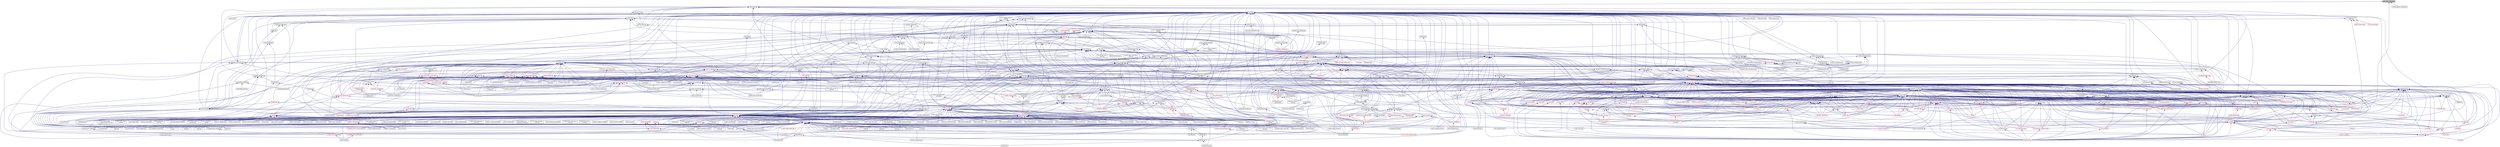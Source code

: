 digraph "get_stack_pointer.hpp"
{
  edge [fontname="Helvetica",fontsize="10",labelfontname="Helvetica",labelfontsize="10"];
  node [fontname="Helvetica",fontsize="10",shape=record];
  Node3 [label="get_stack_pointer.hpp",height=0.2,width=0.4,color="black", fillcolor="grey75", style="filled", fontcolor="black"];
  Node3 -> Node4 [dir="back",color="midnightblue",fontsize="10",style="solid",fontname="Helvetica"];
  Node4 [label="future_data.hpp",height=0.2,width=0.4,color="black", fillcolor="white", style="filled",URL="$d6/db9/future__data_8hpp.html"];
  Node4 -> Node5 [dir="back",color="midnightblue",fontsize="10",style="solid",fontname="Helvetica"];
  Node5 [label="promise_base.hpp",height=0.2,width=0.4,color="black", fillcolor="white", style="filled",URL="$d0/d70/promise__base_8hpp.html"];
  Node5 -> Node6 [dir="back",color="midnightblue",fontsize="10",style="solid",fontname="Helvetica"];
  Node6 [label="promise.hpp",height=0.2,width=0.4,color="black", fillcolor="white", style="filled",URL="$db/d3f/promise_8hpp.html"];
  Node6 -> Node7 [dir="back",color="midnightblue",fontsize="10",style="solid",fontname="Helvetica"];
  Node7 [label="packaged_action.hpp",height=0.2,width=0.4,color="black", fillcolor="white", style="filled",URL="$dd/d59/packaged__action_8hpp.html"];
  Node7 -> Node8 [dir="back",color="midnightblue",fontsize="10",style="solid",fontname="Helvetica"];
  Node8 [label="lcos.hpp",height=0.2,width=0.4,color="red", fillcolor="white", style="filled",URL="$d5/deb/lcos_8hpp.html"];
  Node8 -> Node9 [dir="back",color="midnightblue",fontsize="10",style="solid",fontname="Helvetica"];
  Node9 [label="allgather_and_gate.cpp",height=0.2,width=0.4,color="black", fillcolor="white", style="filled",URL="$d1/d56/allgather__and__gate_8cpp.html"];
  Node8 -> Node10 [dir="back",color="midnightblue",fontsize="10",style="solid",fontname="Helvetica"];
  Node10 [label="apex_balance.cpp",height=0.2,width=0.4,color="black", fillcolor="white", style="filled",URL="$d4/d8e/apex__balance_8cpp.html"];
  Node8 -> Node11 [dir="back",color="midnightblue",fontsize="10",style="solid",fontname="Helvetica"];
  Node11 [label="apex_policy_engine\l_active_thread_count.cpp",height=0.2,width=0.4,color="black", fillcolor="white", style="filled",URL="$d5/d01/apex__policy__engine__active__thread__count_8cpp.html"];
  Node8 -> Node12 [dir="back",color="midnightblue",fontsize="10",style="solid",fontname="Helvetica"];
  Node12 [label="apex_policy_engine\l_events.cpp",height=0.2,width=0.4,color="black", fillcolor="white", style="filled",URL="$df/d0f/apex__policy__engine__events_8cpp.html"];
  Node8 -> Node13 [dir="back",color="midnightblue",fontsize="10",style="solid",fontname="Helvetica"];
  Node13 [label="apex_policy_engine\l_periodic.cpp",height=0.2,width=0.4,color="black", fillcolor="white", style="filled",URL="$d5/d7b/apex__policy__engine__periodic_8cpp.html"];
  Node8 -> Node14 [dir="back",color="midnightblue",fontsize="10",style="solid",fontname="Helvetica"];
  Node14 [label="heartbeat.cpp",height=0.2,width=0.4,color="black", fillcolor="white", style="filled",URL="$d8/d98/heartbeat_8cpp.html"];
  Node8 -> Node15 [dir="back",color="midnightblue",fontsize="10",style="solid",fontname="Helvetica"];
  Node15 [label="hello_world_component.hpp",height=0.2,width=0.4,color="red", fillcolor="white", style="filled",URL="$df/df0/hello__world__component_8hpp.html"];
  Node8 -> Node18 [dir="back",color="midnightblue",fontsize="10",style="solid",fontname="Helvetica"];
  Node18 [label="row.hpp",height=0.2,width=0.4,color="red", fillcolor="white", style="filled",URL="$dc/d69/row_8hpp.html"];
  Node18 -> Node25 [dir="back",color="midnightblue",fontsize="10",style="solid",fontname="Helvetica"];
  Node25 [label="stencil_iterator.hpp",height=0.2,width=0.4,color="red", fillcolor="white", style="filled",URL="$dc/d5c/server_2stencil__iterator_8hpp.html"];
  Node25 -> Node21 [dir="back",color="midnightblue",fontsize="10",style="solid",fontname="Helvetica"];
  Node21 [label="solver.hpp",height=0.2,width=0.4,color="red", fillcolor="white", style="filled",URL="$db/d9a/server_2solver_8hpp.html"];
  Node25 -> Node26 [dir="back",color="midnightblue",fontsize="10",style="solid",fontname="Helvetica"];
  Node26 [label="stencil_iterator.cpp",height=0.2,width=0.4,color="black", fillcolor="white", style="filled",URL="$d6/de1/server_2stencil__iterator_8cpp.html"];
  Node18 -> Node24 [dir="back",color="midnightblue",fontsize="10",style="solid",fontname="Helvetica"];
  Node24 [label="grid.cpp",height=0.2,width=0.4,color="black", fillcolor="white", style="filled",URL="$d6/d1b/jacobi__component_2grid_8cpp.html"];
  Node8 -> Node28 [dir="back",color="midnightblue",fontsize="10",style="solid",fontname="Helvetica"];
  Node28 [label="stencil_iterator.hpp",height=0.2,width=0.4,color="red", fillcolor="white", style="filled",URL="$d4/dc8/stencil__iterator_8hpp.html"];
  Node28 -> Node21 [dir="back",color="midnightblue",fontsize="10",style="solid",fontname="Helvetica"];
  Node28 -> Node25 [dir="back",color="midnightblue",fontsize="10",style="solid",fontname="Helvetica"];
  Node8 -> Node25 [dir="back",color="midnightblue",fontsize="10",style="solid",fontname="Helvetica"];
  Node8 -> Node29 [dir="back",color="midnightblue",fontsize="10",style="solid",fontname="Helvetica"];
  Node29 [label="jacobi_hpx.cpp",height=0.2,width=0.4,color="black", fillcolor="white", style="filled",URL="$d8/d72/jacobi__hpx_8cpp.html"];
  Node8 -> Node30 [dir="back",color="midnightblue",fontsize="10",style="solid",fontname="Helvetica"];
  Node30 [label="jacobi_nonuniform_hpx.cpp",height=0.2,width=0.4,color="black", fillcolor="white", style="filled",URL="$de/d56/jacobi__nonuniform__hpx_8cpp.html"];
  Node8 -> Node31 [dir="back",color="midnightblue",fontsize="10",style="solid",fontname="Helvetica"];
  Node31 [label="enumerate_threads.cpp",height=0.2,width=0.4,color="black", fillcolor="white", style="filled",URL="$d3/dd4/enumerate__threads_8cpp.html"];
  Node8 -> Node32 [dir="back",color="midnightblue",fontsize="10",style="solid",fontname="Helvetica"];
  Node32 [label="fibonacci_await.cpp",height=0.2,width=0.4,color="black", fillcolor="white", style="filled",URL="$dc/d1c/fibonacci__await_8cpp.html"];
  Node8 -> Node33 [dir="back",color="midnightblue",fontsize="10",style="solid",fontname="Helvetica"];
  Node33 [label="fibonacci_dataflow.cpp",height=0.2,width=0.4,color="black", fillcolor="white", style="filled",URL="$df/d3d/fibonacci__dataflow_8cpp.html"];
  Node8 -> Node34 [dir="back",color="midnightblue",fontsize="10",style="solid",fontname="Helvetica"];
  Node34 [label="fibonacci_futures.cpp",height=0.2,width=0.4,color="black", fillcolor="white", style="filled",URL="$d6/de3/fibonacci__futures_8cpp.html"];
  Node8 -> Node35 [dir="back",color="midnightblue",fontsize="10",style="solid",fontname="Helvetica"];
  Node35 [label="fibonacci_futures_distributed.cpp",height=0.2,width=0.4,color="black", fillcolor="white", style="filled",URL="$d1/dc9/fibonacci__futures__distributed_8cpp.html"];
  Node8 -> Node36 [dir="back",color="midnightblue",fontsize="10",style="solid",fontname="Helvetica"];
  Node36 [label="fractals.cpp",height=0.2,width=0.4,color="black", fillcolor="white", style="filled",URL="$d8/d58/fractals_8cpp.html"];
  Node8 -> Node37 [dir="back",color="midnightblue",fontsize="10",style="solid",fontname="Helvetica"];
  Node37 [label="fractals_executor.cpp",height=0.2,width=0.4,color="black", fillcolor="white", style="filled",URL="$d9/da9/fractals__executor_8cpp.html"];
  Node8 -> Node38 [dir="back",color="midnightblue",fontsize="10",style="solid",fontname="Helvetica"];
  Node38 [label="fractals_struct.cpp",height=0.2,width=0.4,color="black", fillcolor="white", style="filled",URL="$d8/d2f/fractals__struct_8cpp.html"];
  Node8 -> Node39 [dir="back",color="midnightblue",fontsize="10",style="solid",fontname="Helvetica"];
  Node39 [label="hello_world.cpp",height=0.2,width=0.4,color="black", fillcolor="white", style="filled",URL="$d0/d67/hello__world_8cpp.html"];
  Node8 -> Node40 [dir="back",color="midnightblue",fontsize="10",style="solid",fontname="Helvetica"];
  Node40 [label="latch_local.cpp",height=0.2,width=0.4,color="black", fillcolor="white", style="filled",URL="$dd/dd3/latch__local_8cpp.html"];
  Node8 -> Node41 [dir="back",color="midnightblue",fontsize="10",style="solid",fontname="Helvetica"];
  Node41 [label="latch_remote.cpp",height=0.2,width=0.4,color="black", fillcolor="white", style="filled",URL="$df/d59/latch__remote_8cpp.html"];
  Node8 -> Node42 [dir="back",color="midnightblue",fontsize="10",style="solid",fontname="Helvetica"];
  Node42 [label="local_channel.cpp",height=0.2,width=0.4,color="black", fillcolor="white", style="filled",URL="$d0/d3e/local__channel_8cpp.html"];
  Node8 -> Node43 [dir="back",color="midnightblue",fontsize="10",style="solid",fontname="Helvetica"];
  Node43 [label="pingpong.cpp",height=0.2,width=0.4,color="black", fillcolor="white", style="filled",URL="$dd/d4d/pingpong_8cpp.html"];
  Node8 -> Node44 [dir="back",color="midnightblue",fontsize="10",style="solid",fontname="Helvetica"];
  Node44 [label="shared_mutex.cpp",height=0.2,width=0.4,color="black", fillcolor="white", style="filled",URL="$da/d0b/shared__mutex_8cpp.html"];
  Node8 -> Node45 [dir="back",color="midnightblue",fontsize="10",style="solid",fontname="Helvetica"];
  Node45 [label="wait_composition.cpp",height=0.2,width=0.4,color="black", fillcolor="white", style="filled",URL="$d6/d13/wait__composition_8cpp.html"];
  Node8 -> Node46 [dir="back",color="midnightblue",fontsize="10",style="solid",fontname="Helvetica"];
  Node46 [label="sheneos_compare.cpp",height=0.2,width=0.4,color="black", fillcolor="white", style="filled",URL="$dc/d11/sheneos__compare_8cpp.html"];
  Node8 -> Node47 [dir="back",color="midnightblue",fontsize="10",style="solid",fontname="Helvetica"];
  Node47 [label="spell_check_file.cpp",height=0.2,width=0.4,color="black", fillcolor="white", style="filled",URL="$df/df7/spell__check__file_8cpp.html"];
  Node8 -> Node48 [dir="back",color="midnightblue",fontsize="10",style="solid",fontname="Helvetica"];
  Node48 [label="spell_check_simple.cpp",height=0.2,width=0.4,color="black", fillcolor="white", style="filled",URL="$dd/d54/spell__check__simple_8cpp.html"];
  Node8 -> Node49 [dir="back",color="midnightblue",fontsize="10",style="solid",fontname="Helvetica"];
  Node49 [label="simple_central_tuplespace\l_client.cpp",height=0.2,width=0.4,color="black", fillcolor="white", style="filled",URL="$d1/d7b/simple__central__tuplespace__client_8cpp.html"];
  Node8 -> Node50 [dir="back",color="midnightblue",fontsize="10",style="solid",fontname="Helvetica"];
  Node50 [label="hpx.hpp",height=0.2,width=0.4,color="red", fillcolor="white", style="filled",URL="$d0/daa/hpx_8hpp.html"];
  Node50 -> Node61 [dir="back",color="midnightblue",fontsize="10",style="solid",fontname="Helvetica"];
  Node61 [label="1d_stencil_8.cpp",height=0.2,width=0.4,color="black", fillcolor="white", style="filled",URL="$df/de0/1d__stencil__8_8cpp.html"];
  Node50 -> Node66 [dir="back",color="midnightblue",fontsize="10",style="solid",fontname="Helvetica"];
  Node66 [label="template_function_accumulator.hpp",height=0.2,width=0.4,color="red", fillcolor="white", style="filled",URL="$d7/da6/server_2template__function__accumulator_8hpp.html"];
  Node50 -> Node9 [dir="back",color="midnightblue",fontsize="10",style="solid",fontname="Helvetica"];
  Node50 -> Node73 [dir="back",color="midnightblue",fontsize="10",style="solid",fontname="Helvetica"];
  Node73 [label="ag_client.cpp",height=0.2,width=0.4,color="black", fillcolor="white", style="filled",URL="$d4/d5d/ag__client_8cpp.html"];
  Node50 -> Node15 [dir="back",color="midnightblue",fontsize="10",style="solid",fontname="Helvetica"];
  Node50 -> Node24 [dir="back",color="midnightblue",fontsize="10",style="solid",fontname="Helvetica"];
  Node50 -> Node26 [dir="back",color="midnightblue",fontsize="10",style="solid",fontname="Helvetica"];
  Node50 -> Node29 [dir="back",color="midnightblue",fontsize="10",style="solid",fontname="Helvetica"];
  Node50 -> Node30 [dir="back",color="midnightblue",fontsize="10",style="solid",fontname="Helvetica"];
  Node50 -> Node99 [dir="back",color="midnightblue",fontsize="10",style="solid",fontname="Helvetica"];
  Node99 [label="sine.cpp",height=0.2,width=0.4,color="black", fillcolor="white", style="filled",URL="$d3/d0d/server_2sine_8cpp.html"];
  Node50 -> Node103 [dir="back",color="midnightblue",fontsize="10",style="solid",fontname="Helvetica"];
  Node103 [label="qt.cpp",height=0.2,width=0.4,color="black", fillcolor="white", style="filled",URL="$df/d90/qt_8cpp.html"];
  Node50 -> Node110 [dir="back",color="midnightblue",fontsize="10",style="solid",fontname="Helvetica"];
  Node110 [label="file_serialization.cpp",height=0.2,width=0.4,color="black", fillcolor="white", style="filled",URL="$de/d58/file__serialization_8cpp.html"];
  Node50 -> Node128 [dir="back",color="midnightblue",fontsize="10",style="solid",fontname="Helvetica"];
  Node128 [label="random_mem_access_client.cpp",height=0.2,width=0.4,color="black", fillcolor="white", style="filled",URL="$df/d1b/random__mem__access__client_8cpp.html"];
  Node50 -> Node134 [dir="back",color="midnightblue",fontsize="10",style="solid",fontname="Helvetica"];
  Node134 [label="interpolator.cpp",height=0.2,width=0.4,color="black", fillcolor="white", style="filled",URL="$d5/d02/interpolator_8cpp.html"];
  Node50 -> Node138 [dir="back",color="midnightblue",fontsize="10",style="solid",fontname="Helvetica"];
  Node138 [label="partition3d.hpp",height=0.2,width=0.4,color="black", fillcolor="white", style="filled",URL="$d1/d50/partition3d_8hpp.html"];
  Node138 -> Node134 [dir="back",color="midnightblue",fontsize="10",style="solid",fontname="Helvetica"];
  Node138 -> Node139 [dir="back",color="midnightblue",fontsize="10",style="solid",fontname="Helvetica"];
  Node139 [label="interpolator.hpp",height=0.2,width=0.4,color="red", fillcolor="white", style="filled",URL="$dc/d3b/interpolator_8hpp.html"];
  Node139 -> Node134 [dir="back",color="midnightblue",fontsize="10",style="solid",fontname="Helvetica"];
  Node139 -> Node46 [dir="back",color="midnightblue",fontsize="10",style="solid",fontname="Helvetica"];
  Node50 -> Node139 [dir="back",color="midnightblue",fontsize="10",style="solid",fontname="Helvetica"];
  Node50 -> Node147 [dir="back",color="midnightblue",fontsize="10",style="solid",fontname="Helvetica"];
  Node147 [label="throttle.cpp",height=0.2,width=0.4,color="black", fillcolor="white", style="filled",URL="$de/d56/server_2throttle_8cpp.html"];
  Node50 -> Node148 [dir="back",color="midnightblue",fontsize="10",style="solid",fontname="Helvetica"];
  Node148 [label="throttle.hpp",height=0.2,width=0.4,color="black", fillcolor="white", style="filled",URL="$db/dc9/server_2throttle_8hpp.html"];
  Node148 -> Node147 [dir="back",color="midnightblue",fontsize="10",style="solid",fontname="Helvetica"];
  Node148 -> Node149 [dir="back",color="midnightblue",fontsize="10",style="solid",fontname="Helvetica"];
  Node149 [label="throttle.hpp",height=0.2,width=0.4,color="black", fillcolor="white", style="filled",URL="$d5/dec/stubs_2throttle_8hpp.html"];
  Node149 -> Node150 [dir="back",color="midnightblue",fontsize="10",style="solid",fontname="Helvetica"];
  Node150 [label="throttle.hpp",height=0.2,width=0.4,color="black", fillcolor="white", style="filled",URL="$d2/d2e/throttle_8hpp.html"];
  Node150 -> Node151 [dir="back",color="midnightblue",fontsize="10",style="solid",fontname="Helvetica"];
  Node151 [label="throttle.cpp",height=0.2,width=0.4,color="black", fillcolor="white", style="filled",URL="$db/d02/throttle_8cpp.html"];
  Node150 -> Node152 [dir="back",color="midnightblue",fontsize="10",style="solid",fontname="Helvetica"];
  Node152 [label="throttle_client.cpp",height=0.2,width=0.4,color="black", fillcolor="white", style="filled",URL="$d0/db7/throttle__client_8cpp.html"];
  Node50 -> Node149 [dir="back",color="midnightblue",fontsize="10",style="solid",fontname="Helvetica"];
  Node50 -> Node151 [dir="back",color="midnightblue",fontsize="10",style="solid",fontname="Helvetica"];
  Node50 -> Node150 [dir="back",color="midnightblue",fontsize="10",style="solid",fontname="Helvetica"];
  Node50 -> Node155 [dir="back",color="midnightblue",fontsize="10",style="solid",fontname="Helvetica"];
  Node155 [label="transpose_block_numa.cpp",height=0.2,width=0.4,color="black", fillcolor="white", style="filled",URL="$dd/d3b/transpose__block__numa_8cpp.html"];
  Node50 -> Node161 [dir="back",color="midnightblue",fontsize="10",style="solid",fontname="Helvetica"];
  Node161 [label="simple_central_tuplespace.hpp",height=0.2,width=0.4,color="red", fillcolor="white", style="filled",URL="$db/d69/server_2simple__central__tuplespace_8hpp.html"];
  Node161 -> Node163 [dir="back",color="midnightblue",fontsize="10",style="solid",fontname="Helvetica"];
  Node163 [label="simple_central_tuplespace.hpp",height=0.2,width=0.4,color="red", fillcolor="white", style="filled",URL="$d0/d4b/stubs_2simple__central__tuplespace_8hpp.html"];
  Node50 -> Node185 [dir="back",color="midnightblue",fontsize="10",style="solid",fontname="Helvetica"];
  Node185 [label="barrier_performance.cpp",height=0.2,width=0.4,color="black", fillcolor="white", style="filled",URL="$d6/d6c/barrier__performance_8cpp.html"];
  Node50 -> Node203 [dir="back",color="midnightblue",fontsize="10",style="solid",fontname="Helvetica"];
  Node203 [label="duplicate_id_registration\l_1596.cpp",height=0.2,width=0.4,color="black", fillcolor="white", style="filled",URL="$db/d8d/duplicate__id__registration__1596_8cpp.html"];
  Node50 -> Node206 [dir="back",color="midnightblue",fontsize="10",style="solid",fontname="Helvetica"];
  Node206 [label="send_gid_keep_component\l_1624.cpp",height=0.2,width=0.4,color="black", fillcolor="white", style="filled",URL="$d9/d49/send__gid__keep__component__1624_8cpp.html"];
  Node50 -> Node226 [dir="back",color="midnightblue",fontsize="10",style="solid",fontname="Helvetica"];
  Node226 [label="async_unwrap_1037.cpp",height=0.2,width=0.4,color="black", fillcolor="white", style="filled",URL="$d4/d13/async__unwrap__1037_8cpp.html"];
  Node50 -> Node227 [dir="back",color="midnightblue",fontsize="10",style="solid",fontname="Helvetica"];
  Node227 [label="barrier_hang.cpp",height=0.2,width=0.4,color="black", fillcolor="white", style="filled",URL="$dd/d8b/barrier__hang_8cpp.html"];
  Node50 -> Node235 [dir="back",color="midnightblue",fontsize="10",style="solid",fontname="Helvetica"];
  Node235 [label="dataflow_recursion\l_1613.cpp",height=0.2,width=0.4,color="black", fillcolor="white", style="filled",URL="$d0/d1f/dataflow__recursion__1613_8cpp.html"];
  Node50 -> Node237 [dir="back",color="midnightblue",fontsize="10",style="solid",fontname="Helvetica"];
  Node237 [label="exception_from_continuation\l_1613.cpp",height=0.2,width=0.4,color="black", fillcolor="white", style="filled",URL="$db/d28/exception__from__continuation__1613_8cpp.html"];
  Node50 -> Node240 [dir="back",color="midnightblue",fontsize="10",style="solid",fontname="Helvetica"];
  Node240 [label="future_790.cpp",height=0.2,width=0.4,color="black", fillcolor="white", style="filled",URL="$de/d3d/future__790_8cpp.html"];
  Node50 -> Node242 [dir="back",color="midnightblue",fontsize="10",style="solid",fontname="Helvetica"];
  Node242 [label="future_unwrap_878.cpp",height=0.2,width=0.4,color="black", fillcolor="white", style="filled",URL="$d9/ddf/future__unwrap__878_8cpp.html"];
  Node50 -> Node243 [dir="back",color="midnightblue",fontsize="10",style="solid",fontname="Helvetica"];
  Node243 [label="ignore_while_locked\l_1485.cpp",height=0.2,width=0.4,color="black", fillcolor="white", style="filled",URL="$db/d24/ignore__while__locked__1485_8cpp.html"];
  Node50 -> Node250 [dir="back",color="midnightblue",fontsize="10",style="solid",fontname="Helvetica"];
  Node250 [label="safely_destroy_promise\l_1481.cpp",height=0.2,width=0.4,color="black", fillcolor="white", style="filled",URL="$dd/d62/safely__destroy__promise__1481_8cpp.html"];
  Node50 -> Node253 [dir="back",color="midnightblue",fontsize="10",style="solid",fontname="Helvetica"];
  Node253 [label="shared_stated_leaked\l_1211.cpp",height=0.2,width=0.4,color="black", fillcolor="white", style="filled",URL="$dc/dce/shared__stated__leaked__1211_8cpp.html"];
  Node50 -> Node277 [dir="back",color="midnightblue",fontsize="10",style="solid",fontname="Helvetica"];
  Node277 [label="thread_pool_executor\l_1114.cpp",height=0.2,width=0.4,color="black", fillcolor="white", style="filled",URL="$d8/d63/thread__pool__executor__1114_8cpp.html"];
  Node50 -> Node286 [dir="back",color="midnightblue",fontsize="10",style="solid",fontname="Helvetica"];
  Node286 [label="unwrapped_1528.cpp",height=0.2,width=0.4,color="black", fillcolor="white", style="filled",URL="$d7/d63/unwrapped__1528_8cpp.html"];
  Node50 -> Node288 [dir="back",color="midnightblue",fontsize="10",style="solid",fontname="Helvetica"];
  Node288 [label="managed_refcnt_checker.hpp",height=0.2,width=0.4,color="red", fillcolor="white", style="filled",URL="$db/dd0/managed__refcnt__checker_8hpp.html"];
  Node288 -> Node298 [dir="back",color="midnightblue",fontsize="10",style="solid",fontname="Helvetica"];
  Node298 [label="split_credit.cpp",height=0.2,width=0.4,color="black", fillcolor="white", style="filled",URL="$dc/d1c/split__credit_8cpp.html"];
  Node50 -> Node308 [dir="back",color="midnightblue",fontsize="10",style="solid",fontname="Helvetica"];
  Node308 [label="simple_refcnt_checker.hpp",height=0.2,width=0.4,color="red", fillcolor="white", style="filled",URL="$dd/d4e/simple__refcnt__checker_8hpp.html"];
  Node308 -> Node298 [dir="back",color="midnightblue",fontsize="10",style="solid",fontname="Helvetica"];
  Node50 -> Node303 [dir="back",color="midnightblue",fontsize="10",style="solid",fontname="Helvetica"];
  Node303 [label="managed_refcnt_checker.hpp",height=0.2,width=0.4,color="black", fillcolor="white", style="filled",URL="$d3/d77/stubs_2managed__refcnt__checker_8hpp.html"];
  Node303 -> Node288 [dir="back",color="midnightblue",fontsize="10",style="solid",fontname="Helvetica"];
  Node50 -> Node307 [dir="back",color="midnightblue",fontsize="10",style="solid",fontname="Helvetica"];
  Node307 [label="simple_refcnt_checker.hpp",height=0.2,width=0.4,color="black", fillcolor="white", style="filled",URL="$da/d8e/stubs_2simple__refcnt__checker_8hpp.html"];
  Node307 -> Node308 [dir="back",color="midnightblue",fontsize="10",style="solid",fontname="Helvetica"];
  Node50 -> Node316 [dir="back",color="midnightblue",fontsize="10",style="solid",fontname="Helvetica"];
  Node316 [label="await.cpp",height=0.2,width=0.4,color="black", fillcolor="white", style="filled",URL="$d6/d41/await_8cpp.html"];
  Node50 -> Node317 [dir="back",color="midnightblue",fontsize="10",style="solid",fontname="Helvetica"];
  Node317 [label="barrier.cpp",height=0.2,width=0.4,color="black", fillcolor="white", style="filled",URL="$df/d63/tests_2unit_2lcos_2barrier_8cpp.html"];
  Node50 -> Node323 [dir="back",color="midnightblue",fontsize="10",style="solid",fontname="Helvetica"];
  Node323 [label="global_spmd_block.cpp",height=0.2,width=0.4,color="black", fillcolor="white", style="filled",URL="$da/d4f/global__spmd__block_8cpp.html"];
  Node50 -> Node324 [dir="back",color="midnightblue",fontsize="10",style="solid",fontname="Helvetica"];
  Node324 [label="local_barrier.cpp",height=0.2,width=0.4,color="black", fillcolor="white", style="filled",URL="$d2/db4/tests_2unit_2lcos_2local__barrier_8cpp.html"];
  Node50 -> Node325 [dir="back",color="midnightblue",fontsize="10",style="solid",fontname="Helvetica"];
  Node325 [label="local_dataflow.cpp",height=0.2,width=0.4,color="black", fillcolor="white", style="filled",URL="$d9/d92/local__dataflow_8cpp.html"];
  Node50 -> Node326 [dir="back",color="midnightblue",fontsize="10",style="solid",fontname="Helvetica"];
  Node326 [label="local_dataflow_executor.cpp",height=0.2,width=0.4,color="black", fillcolor="white", style="filled",URL="$d2/d73/local__dataflow__executor_8cpp.html"];
  Node50 -> Node327 [dir="back",color="midnightblue",fontsize="10",style="solid",fontname="Helvetica"];
  Node327 [label="local_dataflow_executor\l_v1.cpp",height=0.2,width=0.4,color="black", fillcolor="white", style="filled",URL="$df/d49/local__dataflow__executor__v1_8cpp.html"];
  Node50 -> Node328 [dir="back",color="midnightblue",fontsize="10",style="solid",fontname="Helvetica"];
  Node328 [label="local_dataflow_std\l_array.cpp",height=0.2,width=0.4,color="black", fillcolor="white", style="filled",URL="$db/dcb/local__dataflow__std__array_8cpp.html"];
  Node50 -> Node331 [dir="back",color="midnightblue",fontsize="10",style="solid",fontname="Helvetica"];
  Node331 [label="run_guarded.cpp",height=0.2,width=0.4,color="black", fillcolor="white", style="filled",URL="$db/dbb/run__guarded_8cpp.html"];
  Node50 -> Node538 [dir="back",color="midnightblue",fontsize="10",style="solid",fontname="Helvetica"];
  Node538 [label="spmd_block.cpp",height=0.2,width=0.4,color="black", fillcolor="white", style="filled",URL="$d7/dbf/spmd__block_8cpp.html"];
  Node50 -> Node548 [dir="back",color="midnightblue",fontsize="10",style="solid",fontname="Helvetica"];
  Node548 [label="stack_check.cpp",height=0.2,width=0.4,color="black", fillcolor="white", style="filled",URL="$df/db5/stack__check_8cpp.html"];
  Node8 -> Node554 [dir="back",color="midnightblue",fontsize="10",style="solid",fontname="Helvetica"];
  Node554 [label="parent_vs_child_stealing.cpp",height=0.2,width=0.4,color="black", fillcolor="white", style="filled",URL="$d2/d07/parent__vs__child__stealing_8cpp.html"];
  Node8 -> Node555 [dir="back",color="midnightblue",fontsize="10",style="solid",fontname="Helvetica"];
  Node555 [label="wait_all_timings.cpp",height=0.2,width=0.4,color="black", fillcolor="white", style="filled",URL="$d5/da1/wait__all__timings_8cpp.html"];
  Node8 -> Node556 [dir="back",color="midnightblue",fontsize="10",style="solid",fontname="Helvetica"];
  Node556 [label="return_future_2847.cpp",height=0.2,width=0.4,color="black", fillcolor="white", style="filled",URL="$d3/dfe/return__future__2847_8cpp.html"];
  Node8 -> Node557 [dir="back",color="midnightblue",fontsize="10",style="solid",fontname="Helvetica"];
  Node557 [label="return_non_default\l_constructible_2847.cpp",height=0.2,width=0.4,color="black", fillcolor="white", style="filled",URL="$dc/d11/return__non__default__constructible__2847_8cpp.html"];
  Node8 -> Node203 [dir="back",color="midnightblue",fontsize="10",style="solid",fontname="Helvetica"];
  Node8 -> Node206 [dir="back",color="midnightblue",fontsize="10",style="solid",fontname="Helvetica"];
  Node8 -> Node558 [dir="back",color="midnightblue",fontsize="10",style="solid",fontname="Helvetica"];
  Node558 [label="async_action_1813.cpp",height=0.2,width=0.4,color="black", fillcolor="white", style="filled",URL="$db/de6/async__action__1813_8cpp.html"];
  Node8 -> Node559 [dir="back",color="midnightblue",fontsize="10",style="solid",fontname="Helvetica"];
  Node559 [label="async_callback_non\l_deduced_context.cpp",height=0.2,width=0.4,color="black", fillcolor="white", style="filled",URL="$dc/dbb/async__callback__non__deduced__context_8cpp.html"];
  Node8 -> Node560 [dir="back",color="midnightblue",fontsize="10",style="solid",fontname="Helvetica"];
  Node560 [label="broadcast_unwrap_future\l_2885.cpp",height=0.2,width=0.4,color="black", fillcolor="white", style="filled",URL="$da/df6/broadcast__unwrap__future__2885_8cpp.html"];
  Node8 -> Node561 [dir="back",color="midnightblue",fontsize="10",style="solid",fontname="Helvetica"];
  Node561 [label="broadcast_wait_for\l_2822.cpp",height=0.2,width=0.4,color="black", fillcolor="white", style="filled",URL="$dd/de7/broadcast__wait__for__2822_8cpp.html"];
  Node8 -> Node562 [dir="back",color="midnightblue",fontsize="10",style="solid",fontname="Helvetica"];
  Node562 [label="dataflow_791.cpp",height=0.2,width=0.4,color="black", fillcolor="white", style="filled",URL="$d6/da1/dataflow__791_8cpp.html"];
  Node8 -> Node563 [dir="back",color="midnightblue",fontsize="10",style="solid",fontname="Helvetica"];
  Node563 [label="future_range_ambiguity\l_2032.cpp",height=0.2,width=0.4,color="black", fillcolor="white", style="filled",URL="$dc/d4e/future__range__ambiguity__2032_8cpp.html"];
  Node8 -> Node564 [dir="back",color="midnightblue",fontsize="10",style="solid",fontname="Helvetica"];
  Node564 [label="future_timed_wait_1025.cpp",height=0.2,width=0.4,color="black", fillcolor="white", style="filled",URL="$de/d7d/future__timed__wait__1025_8cpp.html"];
  Node8 -> Node565 [dir="back",color="midnightblue",fontsize="10",style="solid",fontname="Helvetica"];
  Node565 [label="shared_future_continuation\l_order.cpp",height=0.2,width=0.4,color="black", fillcolor="white", style="filled",URL="$dd/d1f/shared__future__continuation__order_8cpp.html"];
  Node8 -> Node566 [dir="back",color="midnightblue",fontsize="10",style="solid",fontname="Helvetica"];
  Node566 [label="shared_future_then\l_2166.cpp",height=0.2,width=0.4,color="black", fillcolor="white", style="filled",URL="$d8/dc4/shared__future__then__2166_8cpp.html"];
  Node8 -> Node253 [dir="back",color="midnightblue",fontsize="10",style="solid",fontname="Helvetica"];
  Node8 -> Node567 [dir="back",color="midnightblue",fontsize="10",style="solid",fontname="Helvetica"];
  Node567 [label="sliding_semaphore_2338.cpp",height=0.2,width=0.4,color="black", fillcolor="white", style="filled",URL="$da/da6/sliding__semaphore__2338_8cpp.html"];
  Node8 -> Node568 [dir="back",color="midnightblue",fontsize="10",style="solid",fontname="Helvetica"];
  Node568 [label="wait_for_action_2796.cpp",height=0.2,width=0.4,color="black", fillcolor="white", style="filled",URL="$dc/db9/wait__for__action__2796_8cpp.html"];
  Node8 -> Node277 [dir="back",color="midnightblue",fontsize="10",style="solid",fontname="Helvetica"];
  Node8 -> Node569 [dir="back",color="midnightblue",fontsize="10",style="solid",fontname="Helvetica"];
  Node569 [label="function_serialization\l_728.cpp",height=0.2,width=0.4,color="black", fillcolor="white", style="filled",URL="$d8/db1/function__serialization__728_8cpp.html"];
  Node8 -> Node570 [dir="back",color="midnightblue",fontsize="10",style="solid",fontname="Helvetica"];
  Node570 [label="protect_with_nullary\l_pfo.cpp",height=0.2,width=0.4,color="black", fillcolor="white", style="filled",URL="$df/db5/protect__with__nullary__pfo_8cpp.html"];
  Node8 -> Node571 [dir="back",color="midnightblue",fontsize="10",style="solid",fontname="Helvetica"];
  Node571 [label="tuple_serialization\l_803.cpp",height=0.2,width=0.4,color="black", fillcolor="white", style="filled",URL="$de/d61/tuple__serialization__803_8cpp.html"];
  Node8 -> Node572 [dir="back",color="midnightblue",fontsize="10",style="solid",fontname="Helvetica"];
  Node572 [label="zero_copy_parcels_1001.cpp",height=0.2,width=0.4,color="black", fillcolor="white", style="filled",URL="$da/dfd/zero__copy__parcels__1001_8cpp.html"];
  Node8 -> Node573 [dir="back",color="midnightblue",fontsize="10",style="solid",fontname="Helvetica"];
  Node573 [label="return_future.cpp",height=0.2,width=0.4,color="black", fillcolor="white", style="filled",URL="$d4/dbe/return__future_8cpp.html"];
  Node8 -> Node574 [dir="back",color="midnightblue",fontsize="10",style="solid",fontname="Helvetica"];
  Node574 [label="find_clients_from_prefix.cpp",height=0.2,width=0.4,color="black", fillcolor="white", style="filled",URL="$dc/d15/find__clients__from__prefix_8cpp.html"];
  Node8 -> Node575 [dir="back",color="midnightblue",fontsize="10",style="solid",fontname="Helvetica"];
  Node575 [label="find_ids_from_prefix.cpp",height=0.2,width=0.4,color="black", fillcolor="white", style="filled",URL="$dc/df3/find__ids__from__prefix_8cpp.html"];
  Node8 -> Node576 [dir="back",color="midnightblue",fontsize="10",style="solid",fontname="Helvetica"];
  Node576 [label="get_colocation_id.cpp",height=0.2,width=0.4,color="black", fillcolor="white", style="filled",URL="$dd/d0d/get__colocation__id_8cpp.html"];
  Node8 -> Node298 [dir="back",color="midnightblue",fontsize="10",style="solid",fontname="Helvetica"];
  Node8 -> Node577 [dir="back",color="midnightblue",fontsize="10",style="solid",fontname="Helvetica"];
  Node577 [label="apex_action_count.cpp",height=0.2,width=0.4,color="black", fillcolor="white", style="filled",URL="$d8/de5/apex__action__count_8cpp.html"];
  Node8 -> Node578 [dir="back",color="midnightblue",fontsize="10",style="solid",fontname="Helvetica"];
  Node578 [label="action_invoke_no_more\l_than.cpp",height=0.2,width=0.4,color="black", fillcolor="white", style="filled",URL="$db/d8a/action__invoke__no__more__than_8cpp.html"];
  Node8 -> Node579 [dir="back",color="midnightblue",fontsize="10",style="solid",fontname="Helvetica"];
  Node579 [label="migrate_component.cpp",height=0.2,width=0.4,color="black", fillcolor="white", style="filled",URL="$dc/d78/migrate__component_8cpp.html"];
  Node8 -> Node580 [dir="back",color="midnightblue",fontsize="10",style="solid",fontname="Helvetica"];
  Node580 [label="apply_colocated.cpp",height=0.2,width=0.4,color="black", fillcolor="white", style="filled",URL="$d5/dd3/apply__colocated_8cpp.html"];
  Node8 -> Node581 [dir="back",color="midnightblue",fontsize="10",style="solid",fontname="Helvetica"];
  Node581 [label="apply_local.cpp",height=0.2,width=0.4,color="black", fillcolor="white", style="filled",URL="$dd/db5/apply__local_8cpp.html"];
  Node8 -> Node582 [dir="back",color="midnightblue",fontsize="10",style="solid",fontname="Helvetica"];
  Node582 [label="apply_local_executor.cpp",height=0.2,width=0.4,color="black", fillcolor="white", style="filled",URL="$db/d84/apply__local__executor_8cpp.html"];
  Node8 -> Node583 [dir="back",color="midnightblue",fontsize="10",style="solid",fontname="Helvetica"];
  Node583 [label="apply_local_executor\l_v1.cpp",height=0.2,width=0.4,color="black", fillcolor="white", style="filled",URL="$dd/d53/apply__local__executor__v1_8cpp.html"];
  Node8 -> Node584 [dir="back",color="midnightblue",fontsize="10",style="solid",fontname="Helvetica"];
  Node584 [label="apply_remote.cpp",height=0.2,width=0.4,color="black", fillcolor="white", style="filled",URL="$d9/d40/apply__remote_8cpp.html"];
  Node8 -> Node585 [dir="back",color="midnightblue",fontsize="10",style="solid",fontname="Helvetica"];
  Node585 [label="apply_remote_client.cpp",height=0.2,width=0.4,color="black", fillcolor="white", style="filled",URL="$d9/def/apply__remote__client_8cpp.html"];
  Node8 -> Node586 [dir="back",color="midnightblue",fontsize="10",style="solid",fontname="Helvetica"];
  Node586 [label="async_cb_colocated.cpp",height=0.2,width=0.4,color="black", fillcolor="white", style="filled",URL="$d7/d7f/async__cb__colocated_8cpp.html"];
  Node8 -> Node587 [dir="back",color="midnightblue",fontsize="10",style="solid",fontname="Helvetica"];
  Node587 [label="async_cb_remote.cpp",height=0.2,width=0.4,color="black", fillcolor="white", style="filled",URL="$da/d88/async__cb__remote_8cpp.html"];
  Node8 -> Node588 [dir="back",color="midnightblue",fontsize="10",style="solid",fontname="Helvetica"];
  Node588 [label="async_cb_remote_client.cpp",height=0.2,width=0.4,color="black", fillcolor="white", style="filled",URL="$d2/d31/async__cb__remote__client_8cpp.html"];
  Node8 -> Node589 [dir="back",color="midnightblue",fontsize="10",style="solid",fontname="Helvetica"];
  Node589 [label="async_continue.cpp",height=0.2,width=0.4,color="black", fillcolor="white", style="filled",URL="$d4/d19/async__continue_8cpp.html"];
  Node8 -> Node590 [dir="back",color="midnightblue",fontsize="10",style="solid",fontname="Helvetica"];
  Node590 [label="async_continue_cb.cpp",height=0.2,width=0.4,color="black", fillcolor="white", style="filled",URL="$df/d37/async__continue__cb_8cpp.html"];
  Node8 -> Node591 [dir="back",color="midnightblue",fontsize="10",style="solid",fontname="Helvetica"];
  Node591 [label="async_continue_cb_colocated.cpp",height=0.2,width=0.4,color="black", fillcolor="white", style="filled",URL="$dd/dce/async__continue__cb__colocated_8cpp.html"];
  Node8 -> Node592 [dir="back",color="midnightblue",fontsize="10",style="solid",fontname="Helvetica"];
  Node592 [label="async_local.cpp",height=0.2,width=0.4,color="black", fillcolor="white", style="filled",URL="$d3/d4c/async__local_8cpp.html"];
  Node8 -> Node593 [dir="back",color="midnightblue",fontsize="10",style="solid",fontname="Helvetica"];
  Node593 [label="async_local_executor.cpp",height=0.2,width=0.4,color="black", fillcolor="white", style="filled",URL="$d4/dce/async__local__executor_8cpp.html"];
  Node8 -> Node594 [dir="back",color="midnightblue",fontsize="10",style="solid",fontname="Helvetica"];
  Node594 [label="async_local_executor\l_v1.cpp",height=0.2,width=0.4,color="black", fillcolor="white", style="filled",URL="$da/d4a/async__local__executor__v1_8cpp.html"];
  Node8 -> Node595 [dir="back",color="midnightblue",fontsize="10",style="solid",fontname="Helvetica"];
  Node595 [label="async_remote.cpp",height=0.2,width=0.4,color="black", fillcolor="white", style="filled",URL="$dd/dd8/async__remote_8cpp.html"];
  Node8 -> Node596 [dir="back",color="midnightblue",fontsize="10",style="solid",fontname="Helvetica"];
  Node596 [label="async_remote_client.cpp",height=0.2,width=0.4,color="black", fillcolor="white", style="filled",URL="$d6/d49/async__remote__client_8cpp.html"];
  Node8 -> Node317 [dir="back",color="midnightblue",fontsize="10",style="solid",fontname="Helvetica"];
  Node8 -> Node597 [dir="back",color="midnightblue",fontsize="10",style="solid",fontname="Helvetica"];
  Node597 [label="broadcast.cpp",height=0.2,width=0.4,color="black", fillcolor="white", style="filled",URL="$d8/d8b/broadcast_8cpp.html"];
  Node8 -> Node598 [dir="back",color="midnightblue",fontsize="10",style="solid",fontname="Helvetica"];
  Node598 [label="broadcast_apply.cpp",height=0.2,width=0.4,color="black", fillcolor="white", style="filled",URL="$dd/de8/broadcast__apply_8cpp.html"];
  Node8 -> Node599 [dir="back",color="midnightblue",fontsize="10",style="solid",fontname="Helvetica"];
  Node599 [label="channel.cpp",height=0.2,width=0.4,color="black", fillcolor="white", style="filled",URL="$dd/d5f/channel_8cpp.html"];
  Node8 -> Node603 [dir="back",color="midnightblue",fontsize="10",style="solid",fontname="Helvetica"];
  Node603 [label="fold.cpp",height=0.2,width=0.4,color="black", fillcolor="white", style="filled",URL="$d8/dd8/fold_8cpp.html"];
  Node8 -> Node608 [dir="back",color="midnightblue",fontsize="10",style="solid",fontname="Helvetica"];
  Node608 [label="local_latch.cpp",height=0.2,width=0.4,color="black", fillcolor="white", style="filled",URL="$d4/db4/local__latch_8cpp.html"];
  Node8 -> Node615 [dir="back",color="midnightblue",fontsize="10",style="solid",fontname="Helvetica"];
  Node615 [label="reduce.cpp",height=0.2,width=0.4,color="black", fillcolor="white", style="filled",URL="$d5/d6d/reduce_8cpp.html"];
  Node7 -> Node637 [dir="back",color="midnightblue",fontsize="10",style="solid",fontname="Helvetica"];
  Node637 [label="async_continue.hpp",height=0.2,width=0.4,color="black", fillcolor="white", style="filled",URL="$d9/d8b/async__continue_8hpp.html"];
  Node637 -> Node638 [dir="back",color="midnightblue",fontsize="10",style="solid",fontname="Helvetica"];
  Node638 [label="async.hpp",height=0.2,width=0.4,color="black", fillcolor="white", style="filled",URL="$d5/d2c/async_8hpp.html"];
  Node638 -> Node26 [dir="back",color="midnightblue",fontsize="10",style="solid",fontname="Helvetica"];
  Node638 -> Node639 [dir="back",color="midnightblue",fontsize="10",style="solid",fontname="Helvetica"];
  Node639 [label="apply.hpp",height=0.2,width=0.4,color="red", fillcolor="white", style="filled",URL="$d7/d4c/apply_8hpp.html"];
  Node639 -> Node641 [dir="back",color="midnightblue",fontsize="10",style="solid",fontname="Helvetica"];
  Node641 [label="ostream.hpp",height=0.2,width=0.4,color="red", fillcolor="white", style="filled",URL="$d1/d38/ostream_8hpp.html"];
  Node639 -> Node681 [dir="back",color="midnightblue",fontsize="10",style="solid",fontname="Helvetica"];
  Node681 [label="dataflow.hpp",height=0.2,width=0.4,color="black", fillcolor="white", style="filled",URL="$db/d03/lcos_2dataflow_8hpp.html"];
  Node681 -> Node682 [dir="back",color="midnightblue",fontsize="10",style="solid",fontname="Helvetica"];
  Node682 [label="dataflow.hpp",height=0.2,width=0.4,color="red", fillcolor="white", style="filled",URL="$d6/dd8/dataflow_8hpp.html"];
  Node682 -> Node29 [dir="back",color="midnightblue",fontsize="10",style="solid",fontname="Helvetica"];
  Node682 -> Node683 [dir="back",color="midnightblue",fontsize="10",style="solid",fontname="Helvetica"];
  Node683 [label="target_distribution\l_policy.hpp",height=0.2,width=0.4,color="black", fillcolor="white", style="filled",URL="$d4/d4a/compute_2host_2target__distribution__policy_8hpp.html"];
  Node683 -> Node684 [dir="back",color="midnightblue",fontsize="10",style="solid",fontname="Helvetica"];
  Node684 [label="host.hpp",height=0.2,width=0.4,color="red", fillcolor="white", style="filled",URL="$dd/d78/host_8hpp.html"];
  Node682 -> Node690 [dir="back",color="midnightblue",fontsize="10",style="solid",fontname="Helvetica"];
  Node690 [label="local_lcos.hpp",height=0.2,width=0.4,color="black", fillcolor="white", style="filled",URL="$db/d67/local__lcos_8hpp.html"];
  Node690 -> Node66 [dir="back",color="midnightblue",fontsize="10",style="solid",fontname="Helvetica"];
  Node690 -> Node691 [dir="back",color="midnightblue",fontsize="10",style="solid",fontname="Helvetica"];
  Node691 [label="allgather_and_gate.hpp",height=0.2,width=0.4,color="red", fillcolor="white", style="filled",URL="$d9/dbb/allgather__and__gate_8hpp.html"];
  Node691 -> Node9 [dir="back",color="midnightblue",fontsize="10",style="solid",fontname="Helvetica"];
  Node691 -> Node73 [dir="back",color="midnightblue",fontsize="10",style="solid",fontname="Helvetica"];
  Node690 -> Node161 [dir="back",color="midnightblue",fontsize="10",style="solid",fontname="Helvetica"];
  Node690 -> Node8 [dir="back",color="midnightblue",fontsize="10",style="solid",fontname="Helvetica"];
  Node690 -> Node243 [dir="back",color="midnightblue",fontsize="10",style="solid",fontname="Helvetica"];
  Node690 -> Node250 [dir="back",color="midnightblue",fontsize="10",style="solid",fontname="Helvetica"];
  Node690 -> Node316 [dir="back",color="midnightblue",fontsize="10",style="solid",fontname="Helvetica"];
  Node690 -> Node324 [dir="back",color="midnightblue",fontsize="10",style="solid",fontname="Helvetica"];
  Node690 -> Node325 [dir="back",color="midnightblue",fontsize="10",style="solid",fontname="Helvetica"];
  Node690 -> Node326 [dir="back",color="midnightblue",fontsize="10",style="solid",fontname="Helvetica"];
  Node690 -> Node327 [dir="back",color="midnightblue",fontsize="10",style="solid",fontname="Helvetica"];
  Node690 -> Node328 [dir="back",color="midnightblue",fontsize="10",style="solid",fontname="Helvetica"];
  Node690 -> Node608 [dir="back",color="midnightblue",fontsize="10",style="solid",fontname="Helvetica"];
  Node682 -> Node692 [dir="back",color="midnightblue",fontsize="10",style="solid",fontname="Helvetica"];
  Node692 [label="gather.hpp",height=0.2,width=0.4,color="black", fillcolor="white", style="filled",URL="$d8/d2b/gather_8hpp.html"];
  Node692 -> Node61 [dir="back",color="midnightblue",fontsize="10",style="solid",fontname="Helvetica"];
  Node692 -> Node8 [dir="back",color="midnightblue",fontsize="10",style="solid",fontname="Helvetica"];
  Node682 -> Node693 [dir="back",color="midnightblue",fontsize="10",style="solid",fontname="Helvetica"];
  Node693 [label="rotate.hpp",height=0.2,width=0.4,color="red", fillcolor="white", style="filled",URL="$da/df0/algorithms_2rotate_8hpp.html"];
  Node693 -> Node695 [dir="back",color="midnightblue",fontsize="10",style="solid",fontname="Helvetica"];
  Node695 [label="algorithm.hpp",height=0.2,width=0.4,color="red", fillcolor="white", style="filled",URL="$de/d55/algorithm_8hpp.html"];
  Node693 -> Node706 [dir="back",color="midnightblue",fontsize="10",style="solid",fontname="Helvetica"];
  Node706 [label="rotate.hpp",height=0.2,width=0.4,color="red", fillcolor="white", style="filled",URL="$da/d1b/container__algorithms_2rotate_8hpp.html"];
  Node682 -> Node707 [dir="back",color="midnightblue",fontsize="10",style="solid",fontname="Helvetica"];
  Node707 [label="sort.hpp",height=0.2,width=0.4,color="red", fillcolor="white", style="filled",URL="$d3/d10/algorithms_2sort_8hpp.html"];
  Node707 -> Node695 [dir="back",color="midnightblue",fontsize="10",style="solid",fontname="Helvetica"];
  Node707 -> Node709 [dir="back",color="midnightblue",fontsize="10",style="solid",fontname="Helvetica"];
  Node709 [label="reduce_by_key.hpp",height=0.2,width=0.4,color="red", fillcolor="white", style="filled",URL="$d9/d4a/reduce__by__key_8hpp.html"];
  Node707 -> Node712 [dir="back",color="midnightblue",fontsize="10",style="solid",fontname="Helvetica"];
  Node712 [label="sort_by_key.hpp",height=0.2,width=0.4,color="red", fillcolor="white", style="filled",URL="$d2/da1/sort__by__key_8hpp.html"];
  Node682 -> Node714 [dir="back",color="midnightblue",fontsize="10",style="solid",fontname="Helvetica"];
  Node714 [label="task_block.hpp",height=0.2,width=0.4,color="black", fillcolor="white", style="filled",URL="$de/db7/task__block_8hpp.html"];
  Node714 -> Node715 [dir="back",color="midnightblue",fontsize="10",style="solid",fontname="Helvetica"];
  Node715 [label="parallel_task_block.hpp",height=0.2,width=0.4,color="red", fillcolor="white", style="filled",URL="$d4/d99/parallel__task__block_8hpp.html"];
  Node682 -> Node716 [dir="back",color="midnightblue",fontsize="10",style="solid",fontname="Helvetica"];
  Node716 [label="foreach_partitioner.hpp",height=0.2,width=0.4,color="black", fillcolor="white", style="filled",URL="$de/deb/foreach__partitioner_8hpp.html"];
  Node716 -> Node717 [dir="back",color="midnightblue",fontsize="10",style="solid",fontname="Helvetica"];
  Node717 [label="copy.hpp",height=0.2,width=0.4,color="red", fillcolor="white", style="filled",URL="$d3/d90/algorithms_2copy_8hpp.html"];
  Node717 -> Node695 [dir="back",color="midnightblue",fontsize="10",style="solid",fontname="Helvetica"];
  Node717 -> Node709 [dir="back",color="midnightblue",fontsize="10",style="solid",fontname="Helvetica"];
  Node717 -> Node720 [dir="back",color="midnightblue",fontsize="10",style="solid",fontname="Helvetica"];
  Node720 [label="remove_copy.hpp",height=0.2,width=0.4,color="red", fillcolor="white", style="filled",URL="$d6/db8/algorithms_2remove__copy_8hpp.html"];
  Node720 -> Node695 [dir="back",color="midnightblue",fontsize="10",style="solid",fontname="Helvetica"];
  Node720 -> Node722 [dir="back",color="midnightblue",fontsize="10",style="solid",fontname="Helvetica"];
  Node722 [label="remove_copy.hpp",height=0.2,width=0.4,color="red", fillcolor="white", style="filled",URL="$d5/d0b/container__algorithms_2remove__copy_8hpp.html"];
  Node717 -> Node723 [dir="back",color="midnightblue",fontsize="10",style="solid",fontname="Helvetica"];
  Node723 [label="reverse.hpp",height=0.2,width=0.4,color="red", fillcolor="white", style="filled",URL="$d2/df8/algorithms_2reverse_8hpp.html"];
  Node723 -> Node695 [dir="back",color="midnightblue",fontsize="10",style="solid",fontname="Helvetica"];
  Node723 -> Node693 [dir="back",color="midnightblue",fontsize="10",style="solid",fontname="Helvetica"];
  Node723 -> Node725 [dir="back",color="midnightblue",fontsize="10",style="solid",fontname="Helvetica"];
  Node725 [label="reverse.hpp",height=0.2,width=0.4,color="red", fillcolor="white", style="filled",URL="$db/dd1/container__algorithms_2reverse_8hpp.html"];
  Node717 -> Node693 [dir="back",color="midnightblue",fontsize="10",style="solid",fontname="Helvetica"];
  Node717 -> Node726 [dir="back",color="midnightblue",fontsize="10",style="solid",fontname="Helvetica"];
  Node726 [label="set_difference.hpp",height=0.2,width=0.4,color="red", fillcolor="white", style="filled",URL="$d9/d20/set__difference_8hpp.html"];
  Node726 -> Node695 [dir="back",color="midnightblue",fontsize="10",style="solid",fontname="Helvetica"];
  Node717 -> Node728 [dir="back",color="midnightblue",fontsize="10",style="solid",fontname="Helvetica"];
  Node728 [label="set_intersection.hpp",height=0.2,width=0.4,color="red", fillcolor="white", style="filled",URL="$d1/dd5/set__intersection_8hpp.html"];
  Node728 -> Node695 [dir="back",color="midnightblue",fontsize="10",style="solid",fontname="Helvetica"];
  Node717 -> Node729 [dir="back",color="midnightblue",fontsize="10",style="solid",fontname="Helvetica"];
  Node729 [label="set_symmetric_difference.hpp",height=0.2,width=0.4,color="red", fillcolor="white", style="filled",URL="$de/da4/set__symmetric__difference_8hpp.html"];
  Node729 -> Node695 [dir="back",color="midnightblue",fontsize="10",style="solid",fontname="Helvetica"];
  Node717 -> Node730 [dir="back",color="midnightblue",fontsize="10",style="solid",fontname="Helvetica"];
  Node730 [label="set_union.hpp",height=0.2,width=0.4,color="red", fillcolor="white", style="filled",URL="$d9/d1a/set__union_8hpp.html"];
  Node730 -> Node695 [dir="back",color="midnightblue",fontsize="10",style="solid",fontname="Helvetica"];
  Node717 -> Node731 [dir="back",color="midnightblue",fontsize="10",style="solid",fontname="Helvetica"];
  Node731 [label="copy.hpp",height=0.2,width=0.4,color="red", fillcolor="white", style="filled",URL="$dc/de5/container__algorithms_2copy_8hpp.html"];
  Node716 -> Node732 [dir="back",color="midnightblue",fontsize="10",style="solid",fontname="Helvetica"];
  Node732 [label="destroy.hpp",height=0.2,width=0.4,color="red", fillcolor="white", style="filled",URL="$df/dd5/destroy_8hpp.html"];
  Node716 -> Node736 [dir="back",color="midnightblue",fontsize="10",style="solid",fontname="Helvetica"];
  Node736 [label="set_operation.hpp",height=0.2,width=0.4,color="black", fillcolor="white", style="filled",URL="$dc/d52/set__operation_8hpp.html"];
  Node736 -> Node726 [dir="back",color="midnightblue",fontsize="10",style="solid",fontname="Helvetica"];
  Node736 -> Node728 [dir="back",color="midnightblue",fontsize="10",style="solid",fontname="Helvetica"];
  Node736 -> Node729 [dir="back",color="midnightblue",fontsize="10",style="solid",fontname="Helvetica"];
  Node736 -> Node730 [dir="back",color="midnightblue",fontsize="10",style="solid",fontname="Helvetica"];
  Node716 -> Node737 [dir="back",color="midnightblue",fontsize="10",style="solid",fontname="Helvetica"];
  Node737 [label="for_each.hpp",height=0.2,width=0.4,color="red", fillcolor="white", style="filled",URL="$d8/d62/algorithms_2for__each_8hpp.html"];
  Node737 -> Node738 [dir="back",color="midnightblue",fontsize="10",style="solid",fontname="Helvetica"];
  Node738 [label="block_allocator.hpp",height=0.2,width=0.4,color="black", fillcolor="white", style="filled",URL="$d9/d7a/block__allocator_8hpp.html"];
  Node738 -> Node684 [dir="back",color="midnightblue",fontsize="10",style="solid",fontname="Helvetica"];
  Node737 -> Node695 [dir="back",color="midnightblue",fontsize="10",style="solid",fontname="Helvetica"];
  Node737 -> Node748 [dir="back",color="midnightblue",fontsize="10",style="solid",fontname="Helvetica"];
  Node748 [label="fill.hpp",height=0.2,width=0.4,color="red", fillcolor="white", style="filled",URL="$d2/d63/algorithms_2fill_8hpp.html"];
  Node748 -> Node695 [dir="back",color="midnightblue",fontsize="10",style="solid",fontname="Helvetica"];
  Node737 -> Node752 [dir="back",color="midnightblue",fontsize="10",style="solid",fontname="Helvetica"];
  Node752 [label="generate.hpp",height=0.2,width=0.4,color="red", fillcolor="white", style="filled",URL="$d5/da9/algorithms_2generate_8hpp.html"];
  Node752 -> Node695 [dir="back",color="midnightblue",fontsize="10",style="solid",fontname="Helvetica"];
  Node752 -> Node755 [dir="back",color="midnightblue",fontsize="10",style="solid",fontname="Helvetica"];
  Node755 [label="generate.hpp",height=0.2,width=0.4,color="red", fillcolor="white", style="filled",URL="$d2/d5d/segmented__algorithms_2generate_8hpp.html"];
  Node737 -> Node756 [dir="back",color="midnightblue",fontsize="10",style="solid",fontname="Helvetica"];
  Node756 [label="lexicographical_compare.hpp",height=0.2,width=0.4,color="red", fillcolor="white", style="filled",URL="$d5/ddd/lexicographical__compare_8hpp.html"];
  Node756 -> Node695 [dir="back",color="midnightblue",fontsize="10",style="solid",fontname="Helvetica"];
  Node737 -> Node709 [dir="back",color="midnightblue",fontsize="10",style="solid",fontname="Helvetica"];
  Node737 -> Node758 [dir="back",color="midnightblue",fontsize="10",style="solid",fontname="Helvetica"];
  Node758 [label="replace.hpp",height=0.2,width=0.4,color="red", fillcolor="white", style="filled",URL="$d6/db6/algorithms_2replace_8hpp.html"];
  Node758 -> Node695 [dir="back",color="midnightblue",fontsize="10",style="solid",fontname="Helvetica"];
  Node758 -> Node760 [dir="back",color="midnightblue",fontsize="10",style="solid",fontname="Helvetica"];
  Node760 [label="replace.hpp",height=0.2,width=0.4,color="red", fillcolor="white", style="filled",URL="$d7/d55/container__algorithms_2replace_8hpp.html"];
  Node737 -> Node723 [dir="back",color="midnightblue",fontsize="10",style="solid",fontname="Helvetica"];
  Node737 -> Node761 [dir="back",color="midnightblue",fontsize="10",style="solid",fontname="Helvetica"];
  Node761 [label="search.hpp",height=0.2,width=0.4,color="red", fillcolor="white", style="filled",URL="$d7/d6f/search_8hpp.html"];
  Node761 -> Node695 [dir="back",color="midnightblue",fontsize="10",style="solid",fontname="Helvetica"];
  Node737 -> Node763 [dir="back",color="midnightblue",fontsize="10",style="solid",fontname="Helvetica"];
  Node763 [label="swap_ranges.hpp",height=0.2,width=0.4,color="red", fillcolor="white", style="filled",URL="$df/d24/swap__ranges_8hpp.html"];
  Node763 -> Node695 [dir="back",color="midnightblue",fontsize="10",style="solid",fontname="Helvetica"];
  Node737 -> Node766 [dir="back",color="midnightblue",fontsize="10",style="solid",fontname="Helvetica"];
  Node766 [label="for_each.hpp",height=0.2,width=0.4,color="red", fillcolor="white", style="filled",URL="$de/daa/segmented__algorithms_2for__each_8hpp.html"];
  Node766 -> Node767 [dir="back",color="midnightblue",fontsize="10",style="solid",fontname="Helvetica"];
  Node767 [label="fill.hpp",height=0.2,width=0.4,color="red", fillcolor="white", style="filled",URL="$de/d82/segmented__algorithms_2fill_8hpp.html"];
  Node737 -> Node768 [dir="back",color="midnightblue",fontsize="10",style="solid",fontname="Helvetica"];
  Node768 [label="numa_allocator.hpp",height=0.2,width=0.4,color="black", fillcolor="white", style="filled",URL="$d7/df0/numa__allocator_8hpp.html"];
  Node768 -> Node155 [dir="back",color="midnightblue",fontsize="10",style="solid",fontname="Helvetica"];
  Node716 -> Node769 [dir="back",color="midnightblue",fontsize="10",style="solid",fontname="Helvetica"];
  Node769 [label="move.hpp",height=0.2,width=0.4,color="red", fillcolor="white", style="filled",URL="$d4/d71/move_8hpp.html"];
  Node769 -> Node695 [dir="back",color="midnightblue",fontsize="10",style="solid",fontname="Helvetica"];
  Node716 -> Node771 [dir="back",color="midnightblue",fontsize="10",style="solid",fontname="Helvetica"];
  Node771 [label="transform.hpp",height=0.2,width=0.4,color="red", fillcolor="white", style="filled",URL="$d4/d47/algorithms_2transform_8hpp.html"];
  Node771 -> Node778 [dir="back",color="midnightblue",fontsize="10",style="solid",fontname="Helvetica"];
  Node778 [label="transform.hpp",height=0.2,width=0.4,color="red", fillcolor="white", style="filled",URL="$da/dcb/container__algorithms_2transform_8hpp.html"];
  Node771 -> Node779 [dir="back",color="midnightblue",fontsize="10",style="solid",fontname="Helvetica"];
  Node779 [label="transform.hpp",height=0.2,width=0.4,color="red", fillcolor="white", style="filled",URL="$d8/d80/segmented__algorithms_2transform_8hpp.html"];
  Node716 -> Node780 [dir="back",color="midnightblue",fontsize="10",style="solid",fontname="Helvetica"];
  Node780 [label="unique.hpp",height=0.2,width=0.4,color="red", fillcolor="white", style="filled",URL="$d8/d56/algorithms_2unique_8hpp.html"];
  Node780 -> Node783 [dir="back",color="midnightblue",fontsize="10",style="solid",fontname="Helvetica"];
  Node783 [label="unique.hpp",height=0.2,width=0.4,color="red", fillcolor="white", style="filled",URL="$dd/da8/container__algorithms_2unique_8hpp.html"];
  Node682 -> Node784 [dir="back",color="midnightblue",fontsize="10",style="solid",fontname="Helvetica"];
  Node784 [label="partitioner.hpp",height=0.2,width=0.4,color="black", fillcolor="white", style="filled",URL="$d6/d03/parallel_2util_2partitioner_8hpp.html"];
  Node784 -> Node785 [dir="back",color="midnightblue",fontsize="10",style="solid",fontname="Helvetica"];
  Node785 [label="adjacent_difference.hpp",height=0.2,width=0.4,color="red", fillcolor="white", style="filled",URL="$d1/d17/adjacent__difference_8hpp.html"];
  Node784 -> Node789 [dir="back",color="midnightblue",fontsize="10",style="solid",fontname="Helvetica"];
  Node789 [label="adjacent_find.hpp",height=0.2,width=0.4,color="red", fillcolor="white", style="filled",URL="$d6/d68/adjacent__find_8hpp.html"];
  Node789 -> Node695 [dir="back",color="midnightblue",fontsize="10",style="solid",fontname="Helvetica"];
  Node784 -> Node791 [dir="back",color="midnightblue",fontsize="10",style="solid",fontname="Helvetica"];
  Node791 [label="all_any_none.hpp",height=0.2,width=0.4,color="red", fillcolor="white", style="filled",URL="$d8/ddd/all__any__none_8hpp.html"];
  Node791 -> Node695 [dir="back",color="midnightblue",fontsize="10",style="solid",fontname="Helvetica"];
  Node784 -> Node793 [dir="back",color="midnightblue",fontsize="10",style="solid",fontname="Helvetica"];
  Node793 [label="count.hpp",height=0.2,width=0.4,color="red", fillcolor="white", style="filled",URL="$d7/d8f/algorithms_2count_8hpp.html"];
  Node793 -> Node695 [dir="back",color="midnightblue",fontsize="10",style="solid",fontname="Helvetica"];
  Node793 -> Node797 [dir="back",color="midnightblue",fontsize="10",style="solid",fontname="Helvetica"];
  Node797 [label="count.hpp",height=0.2,width=0.4,color="red", fillcolor="white", style="filled",URL="$d9/dd7/segmented__algorithms_2count_8hpp.html"];
  Node784 -> Node736 [dir="back",color="midnightblue",fontsize="10",style="solid",fontname="Helvetica"];
  Node784 -> Node798 [dir="back",color="midnightblue",fontsize="10",style="solid",fontname="Helvetica"];
  Node798 [label="equal.hpp",height=0.2,width=0.4,color="red", fillcolor="white", style="filled",URL="$dc/d0a/equal_8hpp.html"];
  Node798 -> Node695 [dir="back",color="midnightblue",fontsize="10",style="solid",fontname="Helvetica"];
  Node784 -> Node800 [dir="back",color="midnightblue",fontsize="10",style="solid",fontname="Helvetica"];
  Node800 [label="exclusive_scan.hpp",height=0.2,width=0.4,color="red", fillcolor="white", style="filled",URL="$d8/d31/algorithms_2exclusive__scan_8hpp.html"];
  Node800 -> Node805 [dir="back",color="midnightblue",fontsize="10",style="solid",fontname="Helvetica"];
  Node805 [label="exclusive_scan.hpp",height=0.2,width=0.4,color="red", fillcolor="white", style="filled",URL="$d0/d53/segmented__algorithms_2exclusive__scan_8hpp.html"];
  Node805 -> Node806 [dir="back",color="midnightblue",fontsize="10",style="solid",fontname="Helvetica"];
  Node806 [label="transform_exclusive\l_scan.hpp",height=0.2,width=0.4,color="red", fillcolor="white", style="filled",URL="$d2/dda/segmented__algorithms_2transform__exclusive__scan_8hpp.html"];
  Node784 -> Node809 [dir="back",color="midnightblue",fontsize="10",style="solid",fontname="Helvetica"];
  Node809 [label="find.hpp",height=0.2,width=0.4,color="red", fillcolor="white", style="filled",URL="$d5/dc1/algorithms_2find_8hpp.html"];
  Node809 -> Node695 [dir="back",color="midnightblue",fontsize="10",style="solid",fontname="Helvetica"];
  Node809 -> Node811 [dir="back",color="midnightblue",fontsize="10",style="solid",fontname="Helvetica"];
  Node811 [label="find.hpp",height=0.2,width=0.4,color="red", fillcolor="white", style="filled",URL="$d4/d1f/segmented__algorithms_2find_8hpp.html"];
  Node784 -> Node812 [dir="back",color="midnightblue",fontsize="10",style="solid",fontname="Helvetica"];
  Node812 [label="for_loop.hpp",height=0.2,width=0.4,color="red", fillcolor="white", style="filled",URL="$de/dee/for__loop_8hpp.html"];
  Node812 -> Node695 [dir="back",color="midnightblue",fontsize="10",style="solid",fontname="Helvetica"];
  Node784 -> Node814 [dir="back",color="midnightblue",fontsize="10",style="solid",fontname="Helvetica"];
  Node814 [label="includes.hpp",height=0.2,width=0.4,color="red", fillcolor="white", style="filled",URL="$d5/d6e/includes_8hpp.html"];
  Node814 -> Node695 [dir="back",color="midnightblue",fontsize="10",style="solid",fontname="Helvetica"];
  Node784 -> Node815 [dir="back",color="midnightblue",fontsize="10",style="solid",fontname="Helvetica"];
  Node815 [label="inclusive_scan.hpp",height=0.2,width=0.4,color="red", fillcolor="white", style="filled",URL="$da/dbf/algorithms_2inclusive__scan_8hpp.html"];
  Node815 -> Node800 [dir="back",color="midnightblue",fontsize="10",style="solid",fontname="Helvetica"];
  Node815 -> Node709 [dir="back",color="midnightblue",fontsize="10",style="solid",fontname="Helvetica"];
  Node815 -> Node816 [dir="back",color="midnightblue",fontsize="10",style="solid",fontname="Helvetica"];
  Node816 [label="transform_inclusive\l_scan.hpp",height=0.2,width=0.4,color="red", fillcolor="white", style="filled",URL="$d2/dc9/algorithms_2transform__inclusive__scan_8hpp.html"];
  Node816 -> Node817 [dir="back",color="midnightblue",fontsize="10",style="solid",fontname="Helvetica"];
  Node817 [label="transform_exclusive\l_scan.hpp",height=0.2,width=0.4,color="red", fillcolor="white", style="filled",URL="$d6/d4e/algorithms_2transform__exclusive__scan_8hpp.html"];
  Node817 -> Node806 [dir="back",color="midnightblue",fontsize="10",style="solid",fontname="Helvetica"];
  Node816 -> Node818 [dir="back",color="midnightblue",fontsize="10",style="solid",fontname="Helvetica"];
  Node818 [label="transform_inclusive\l_scan.hpp",height=0.2,width=0.4,color="red", fillcolor="white", style="filled",URL="$d7/d20/segmented__algorithms_2transform__inclusive__scan_8hpp.html"];
  Node815 -> Node819 [dir="back",color="midnightblue",fontsize="10",style="solid",fontname="Helvetica"];
  Node819 [label="inclusive_scan.hpp",height=0.2,width=0.4,color="red", fillcolor="white", style="filled",URL="$d8/de5/segmented__algorithms_2inclusive__scan_8hpp.html"];
  Node819 -> Node818 [dir="back",color="midnightblue",fontsize="10",style="solid",fontname="Helvetica"];
  Node784 -> Node820 [dir="back",color="midnightblue",fontsize="10",style="solid",fontname="Helvetica"];
  Node820 [label="is_heap.hpp",height=0.2,width=0.4,color="black", fillcolor="white", style="filled",URL="$df/d5d/algorithms_2is__heap_8hpp.html"];
  Node820 -> Node821 [dir="back",color="midnightblue",fontsize="10",style="solid",fontname="Helvetica"];
  Node821 [label="parallel_is_heap.hpp",height=0.2,width=0.4,color="red", fillcolor="white", style="filled",URL="$da/df8/parallel__is__heap_8hpp.html"];
  Node820 -> Node823 [dir="back",color="midnightblue",fontsize="10",style="solid",fontname="Helvetica"];
  Node823 [label="is_heap.hpp",height=0.2,width=0.4,color="red", fillcolor="white", style="filled",URL="$d1/d17/container__algorithms_2is__heap_8hpp.html"];
  Node823 -> Node821 [dir="back",color="midnightblue",fontsize="10",style="solid",fontname="Helvetica"];
  Node784 -> Node824 [dir="back",color="midnightblue",fontsize="10",style="solid",fontname="Helvetica"];
  Node824 [label="is_partitioned.hpp",height=0.2,width=0.4,color="black", fillcolor="white", style="filled",URL="$d8/dcf/is__partitioned_8hpp.html"];
  Node824 -> Node825 [dir="back",color="midnightblue",fontsize="10",style="solid",fontname="Helvetica"];
  Node825 [label="parallel_is_partitioned.hpp",height=0.2,width=0.4,color="red", fillcolor="white", style="filled",URL="$db/d48/parallel__is__partitioned_8hpp.html"];
  Node824 -> Node695 [dir="back",color="midnightblue",fontsize="10",style="solid",fontname="Helvetica"];
  Node784 -> Node826 [dir="back",color="midnightblue",fontsize="10",style="solid",fontname="Helvetica"];
  Node826 [label="is_sorted.hpp",height=0.2,width=0.4,color="red", fillcolor="white", style="filled",URL="$d7/d12/is__sorted_8hpp.html"];
  Node826 -> Node695 [dir="back",color="midnightblue",fontsize="10",style="solid",fontname="Helvetica"];
  Node784 -> Node756 [dir="back",color="midnightblue",fontsize="10",style="solid",fontname="Helvetica"];
  Node784 -> Node828 [dir="back",color="midnightblue",fontsize="10",style="solid",fontname="Helvetica"];
  Node828 [label="minmax.hpp",height=0.2,width=0.4,color="red", fillcolor="white", style="filled",URL="$d0/d81/algorithms_2minmax_8hpp.html"];
  Node828 -> Node695 [dir="back",color="midnightblue",fontsize="10",style="solid",fontname="Helvetica"];
  Node828 -> Node830 [dir="back",color="midnightblue",fontsize="10",style="solid",fontname="Helvetica"];
  Node830 [label="minmax.hpp",height=0.2,width=0.4,color="red", fillcolor="white", style="filled",URL="$d6/de7/container__algorithms_2minmax_8hpp.html"];
  Node828 -> Node831 [dir="back",color="midnightblue",fontsize="10",style="solid",fontname="Helvetica"];
  Node831 [label="minmax.hpp",height=0.2,width=0.4,color="red", fillcolor="white", style="filled",URL="$db/d7e/segmented__algorithms_2minmax_8hpp.html"];
  Node784 -> Node832 [dir="back",color="midnightblue",fontsize="10",style="solid",fontname="Helvetica"];
  Node832 [label="mismatch.hpp",height=0.2,width=0.4,color="red", fillcolor="white", style="filled",URL="$d8/d5c/mismatch_8hpp.html"];
  Node832 -> Node695 [dir="back",color="midnightblue",fontsize="10",style="solid",fontname="Helvetica"];
  Node832 -> Node756 [dir="back",color="midnightblue",fontsize="10",style="solid",fontname="Helvetica"];
  Node784 -> Node834 [dir="back",color="midnightblue",fontsize="10",style="solid",fontname="Helvetica"];
  Node834 [label="reduce.hpp",height=0.2,width=0.4,color="red", fillcolor="white", style="filled",URL="$d1/da8/parallel_2algorithms_2reduce_8hpp.html"];
  Node834 -> Node835 [dir="back",color="midnightblue",fontsize="10",style="solid",fontname="Helvetica"];
  Node835 [label="reduce.hpp",height=0.2,width=0.4,color="red", fillcolor="white", style="filled",URL="$d8/d1a/parallel_2segmented__algorithms_2reduce_8hpp.html"];
  Node784 -> Node761 [dir="back",color="midnightblue",fontsize="10",style="solid",fontname="Helvetica"];
  Node784 -> Node817 [dir="back",color="midnightblue",fontsize="10",style="solid",fontname="Helvetica"];
  Node784 -> Node816 [dir="back",color="midnightblue",fontsize="10",style="solid",fontname="Helvetica"];
  Node784 -> Node836 [dir="back",color="midnightblue",fontsize="10",style="solid",fontname="Helvetica"];
  Node836 [label="transform_reduce.hpp",height=0.2,width=0.4,color="red", fillcolor="white", style="filled",URL="$d1/da3/algorithms_2transform__reduce_8hpp.html"];
  Node836 -> Node839 [dir="back",color="midnightblue",fontsize="10",style="solid",fontname="Helvetica"];
  Node839 [label="transform_reduce.hpp",height=0.2,width=0.4,color="red", fillcolor="white", style="filled",URL="$d5/da7/segmented__algorithms_2transform__reduce_8hpp.html"];
  Node784 -> Node840 [dir="back",color="midnightblue",fontsize="10",style="solid",fontname="Helvetica"];
  Node840 [label="transform_reduce_binary.hpp",height=0.2,width=0.4,color="red", fillcolor="white", style="filled",URL="$d9/d0f/transform__reduce__binary_8hpp.html"];
  Node682 -> Node841 [dir="back",color="midnightblue",fontsize="10",style="solid",fontname="Helvetica"];
  Node841 [label="partitioner_with_cleanup.hpp",height=0.2,width=0.4,color="black", fillcolor="white", style="filled",URL="$d5/ded/partitioner__with__cleanup_8hpp.html"];
  Node841 -> Node738 [dir="back",color="midnightblue",fontsize="10",style="solid",fontname="Helvetica"];
  Node841 -> Node842 [dir="back",color="midnightblue",fontsize="10",style="solid",fontname="Helvetica"];
  Node842 [label="uninitialized_copy.hpp",height=0.2,width=0.4,color="red", fillcolor="white", style="filled",URL="$dd/d85/uninitialized__copy_8hpp.html"];
  Node841 -> Node844 [dir="back",color="midnightblue",fontsize="10",style="solid",fontname="Helvetica"];
  Node844 [label="uninitialized_default\l_construct.hpp",height=0.2,width=0.4,color="red", fillcolor="white", style="filled",URL="$db/d72/uninitialized__default__construct_8hpp.html"];
  Node841 -> Node846 [dir="back",color="midnightblue",fontsize="10",style="solid",fontname="Helvetica"];
  Node846 [label="uninitialized_fill.hpp",height=0.2,width=0.4,color="red", fillcolor="white", style="filled",URL="$dc/d5a/uninitialized__fill_8hpp.html"];
  Node841 -> Node848 [dir="back",color="midnightblue",fontsize="10",style="solid",fontname="Helvetica"];
  Node848 [label="uninitialized_move.hpp",height=0.2,width=0.4,color="red", fillcolor="white", style="filled",URL="$d5/d93/uninitialized__move_8hpp.html"];
  Node841 -> Node850 [dir="back",color="midnightblue",fontsize="10",style="solid",fontname="Helvetica"];
  Node850 [label="uninitialized_value\l_construct.hpp",height=0.2,width=0.4,color="red", fillcolor="white", style="filled",URL="$d5/dcf/uninitialized__value__construct_8hpp.html"];
  Node682 -> Node852 [dir="back",color="midnightblue",fontsize="10",style="solid",fontname="Helvetica"];
  Node852 [label="scan_partitioner.hpp",height=0.2,width=0.4,color="black", fillcolor="white", style="filled",URL="$dd/d59/scan__partitioner_8hpp.html"];
  Node852 -> Node717 [dir="back",color="midnightblue",fontsize="10",style="solid",fontname="Helvetica"];
  Node852 -> Node800 [dir="back",color="midnightblue",fontsize="10",style="solid",fontname="Helvetica"];
  Node852 -> Node815 [dir="back",color="midnightblue",fontsize="10",style="solid",fontname="Helvetica"];
  Node852 -> Node853 [dir="back",color="midnightblue",fontsize="10",style="solid",fontname="Helvetica"];
  Node853 [label="partition.hpp",height=0.2,width=0.4,color="black", fillcolor="white", style="filled",URL="$db/d01/hpx_2parallel_2algorithms_2partition_8hpp.html"];
  Node853 -> Node854 [dir="back",color="midnightblue",fontsize="10",style="solid",fontname="Helvetica"];
  Node854 [label="parallel_partition.hpp",height=0.2,width=0.4,color="red", fillcolor="white", style="filled",URL="$d5/d82/parallel__partition_8hpp.html"];
  Node853 -> Node858 [dir="back",color="midnightblue",fontsize="10",style="solid",fontname="Helvetica"];
  Node858 [label="partition.hpp",height=0.2,width=0.4,color="red", fillcolor="white", style="filled",URL="$d2/d20/hpx_2parallel_2container__algorithms_2partition_8hpp.html"];
  Node858 -> Node854 [dir="back",color="midnightblue",fontsize="10",style="solid",fontname="Helvetica"];
  Node852 -> Node817 [dir="back",color="midnightblue",fontsize="10",style="solid",fontname="Helvetica"];
  Node852 -> Node816 [dir="back",color="midnightblue",fontsize="10",style="solid",fontname="Helvetica"];
  Node852 -> Node780 [dir="back",color="midnightblue",fontsize="10",style="solid",fontname="Helvetica"];
  Node682 -> Node859 [dir="back",color="midnightblue",fontsize="10",style="solid",fontname="Helvetica"];
  Node859 [label="binpacking_distribution\l_policy.hpp",height=0.2,width=0.4,color="black", fillcolor="white", style="filled",URL="$d8/d02/binpacking__distribution__policy_8hpp.html"];
  Node859 -> Node860 [dir="back",color="midnightblue",fontsize="10",style="solid",fontname="Helvetica"];
  Node860 [label="components.hpp",height=0.2,width=0.4,color="red", fillcolor="white", style="filled",URL="$d2/d8d/components_8hpp.html"];
  Node860 -> Node66 [dir="back",color="midnightblue",fontsize="10",style="solid",fontname="Helvetica"];
  Node860 -> Node691 [dir="back",color="midnightblue",fontsize="10",style="solid",fontname="Helvetica"];
  Node860 -> Node15 [dir="back",color="midnightblue",fontsize="10",style="solid",fontname="Helvetica"];
  Node860 -> Node25 [dir="back",color="midnightblue",fontsize="10",style="solid",fontname="Helvetica"];
  Node860 -> Node21 [dir="back",color="midnightblue",fontsize="10",style="solid",fontname="Helvetica"];
  Node860 -> Node99 [dir="back",color="midnightblue",fontsize="10",style="solid",fontname="Helvetica"];
  Node860 -> Node39 [dir="back",color="midnightblue",fontsize="10",style="solid",fontname="Helvetica"];
  Node860 -> Node40 [dir="back",color="midnightblue",fontsize="10",style="solid",fontname="Helvetica"];
  Node860 -> Node41 [dir="back",color="midnightblue",fontsize="10",style="solid",fontname="Helvetica"];
  Node860 -> Node43 [dir="back",color="midnightblue",fontsize="10",style="solid",fontname="Helvetica"];
  Node860 -> Node46 [dir="back",color="midnightblue",fontsize="10",style="solid",fontname="Helvetica"];
  Node860 -> Node148 [dir="back",color="midnightblue",fontsize="10",style="solid",fontname="Helvetica"];
  Node860 -> Node152 [dir="back",color="midnightblue",fontsize="10",style="solid",fontname="Helvetica"];
  Node860 -> Node161 [dir="back",color="midnightblue",fontsize="10",style="solid",fontname="Helvetica"];
  Node860 -> Node556 [dir="back",color="midnightblue",fontsize="10",style="solid",fontname="Helvetica"];
  Node860 -> Node557 [dir="back",color="midnightblue",fontsize="10",style="solid",fontname="Helvetica"];
  Node860 -> Node203 [dir="back",color="midnightblue",fontsize="10",style="solid",fontname="Helvetica"];
  Node860 -> Node206 [dir="back",color="midnightblue",fontsize="10",style="solid",fontname="Helvetica"];
  Node860 -> Node558 [dir="back",color="midnightblue",fontsize="10",style="solid",fontname="Helvetica"];
  Node860 -> Node896 [dir="back",color="midnightblue",fontsize="10",style="solid",fontname="Helvetica"];
  Node896 [label="future_serialization\l_1898.cpp",height=0.2,width=0.4,color="black", fillcolor="white", style="filled",URL="$da/dde/future__serialization__1898_8cpp.html"];
  Node860 -> Node253 [dir="back",color="midnightblue",fontsize="10",style="solid",fontname="Helvetica"];
  Node860 -> Node573 [dir="back",color="midnightblue",fontsize="10",style="solid",fontname="Helvetica"];
  Node860 -> Node574 [dir="back",color="midnightblue",fontsize="10",style="solid",fontname="Helvetica"];
  Node860 -> Node575 [dir="back",color="midnightblue",fontsize="10",style="solid",fontname="Helvetica"];
  Node860 -> Node576 [dir="back",color="midnightblue",fontsize="10",style="solid",fontname="Helvetica"];
  Node860 -> Node578 [dir="back",color="midnightblue",fontsize="10",style="solid",fontname="Helvetica"];
  Node860 -> Node579 [dir="back",color="midnightblue",fontsize="10",style="solid",fontname="Helvetica"];
  Node860 -> Node580 [dir="back",color="midnightblue",fontsize="10",style="solid",fontname="Helvetica"];
  Node860 -> Node584 [dir="back",color="midnightblue",fontsize="10",style="solid",fontname="Helvetica"];
  Node860 -> Node585 [dir="back",color="midnightblue",fontsize="10",style="solid",fontname="Helvetica"];
  Node860 -> Node586 [dir="back",color="midnightblue",fontsize="10",style="solid",fontname="Helvetica"];
  Node860 -> Node587 [dir="back",color="midnightblue",fontsize="10",style="solid",fontname="Helvetica"];
  Node860 -> Node588 [dir="back",color="midnightblue",fontsize="10",style="solid",fontname="Helvetica"];
  Node860 -> Node591 [dir="back",color="midnightblue",fontsize="10",style="solid",fontname="Helvetica"];
  Node860 -> Node595 [dir="back",color="midnightblue",fontsize="10",style="solid",fontname="Helvetica"];
  Node860 -> Node596 [dir="back",color="midnightblue",fontsize="10",style="solid",fontname="Helvetica"];
  Node860 -> Node599 [dir="back",color="midnightblue",fontsize="10",style="solid",fontname="Helvetica"];
  Node682 -> Node908 [dir="back",color="midnightblue",fontsize="10",style="solid",fontname="Helvetica"];
  Node908 [label="default_distribution\l_policy.hpp",height=0.2,width=0.4,color="black", fillcolor="white", style="filled",URL="$dd/d99/default__distribution__policy_8hpp.html"];
  Node908 -> Node909 [dir="back",color="midnightblue",fontsize="10",style="solid",fontname="Helvetica"];
  Node909 [label="container_distribution\l_policy.hpp",height=0.2,width=0.4,color="red", fillcolor="white", style="filled",URL="$dd/d5c/container__distribution__policy_8hpp.html"];
  Node909 -> Node910 [dir="back",color="midnightblue",fontsize="10",style="solid",fontname="Helvetica"];
  Node910 [label="partitioned_vector\l_decl.hpp",height=0.2,width=0.4,color="red", fillcolor="white", style="filled",URL="$d2/d77/partitioned__vector__decl_8hpp.html"];
  Node910 -> Node927 [dir="back",color="midnightblue",fontsize="10",style="solid",fontname="Helvetica"];
  Node927 [label="partitioned_vector\l_component_impl.hpp",height=0.2,width=0.4,color="red", fillcolor="white", style="filled",URL="$d1/d79/partitioned__vector__component__impl_8hpp.html"];
  Node927 -> Node929 [dir="back",color="midnightblue",fontsize="10",style="solid",fontname="Helvetica"];
  Node929 [label="partitioned_vector\l_impl.hpp",height=0.2,width=0.4,color="red", fillcolor="white", style="filled",URL="$d0/db1/partitioned__vector__impl_8hpp.html"];
  Node910 -> Node929 [dir="back",color="midnightblue",fontsize="10",style="solid",fontname="Helvetica"];
  Node909 -> Node929 [dir="back",color="midnightblue",fontsize="10",style="solid",fontname="Helvetica"];
  Node909 -> Node934 [dir="back",color="midnightblue",fontsize="10",style="solid",fontname="Helvetica"];
  Node934 [label="unordered_map.hpp",height=0.2,width=0.4,color="red", fillcolor="white", style="filled",URL="$d9/ddf/hpx_2components_2containers_2unordered_2unordered__map_8hpp.html"];
  Node908 -> Node860 [dir="back",color="midnightblue",fontsize="10",style="solid",fontname="Helvetica"];
  Node908 -> Node948 [dir="back",color="midnightblue",fontsize="10",style="solid",fontname="Helvetica"];
  Node948 [label="new.hpp",height=0.2,width=0.4,color="black", fillcolor="white", style="filled",URL="$df/d64/runtime_2components_2new_8hpp.html"];
  Node948 -> Node910 [dir="back",color="midnightblue",fontsize="10",style="solid",fontname="Helvetica"];
  Node948 -> Node929 [dir="back",color="midnightblue",fontsize="10",style="solid",fontname="Helvetica"];
  Node948 -> Node934 [dir="back",color="midnightblue",fontsize="10",style="solid",fontname="Helvetica"];
  Node948 -> Node949 [dir="back",color="midnightblue",fontsize="10",style="solid",fontname="Helvetica"];
  Node949 [label="process.hpp",height=0.2,width=0.4,color="red", fillcolor="white", style="filled",URL="$da/dac/components_2process_2process_8hpp.html"];
  Node948 -> Node860 [dir="back",color="midnightblue",fontsize="10",style="solid",fontname="Helvetica"];
  Node948 -> Node952 [dir="back",color="midnightblue",fontsize="10",style="solid",fontname="Helvetica"];
  Node952 [label="channel.hpp",height=0.2,width=0.4,color="black", fillcolor="white", style="filled",URL="$db/d20/channel_8hpp.html"];
  Node952 -> Node8 [dir="back",color="midnightblue",fontsize="10",style="solid",fontname="Helvetica"];
  Node948 -> Node692 [dir="back",color="midnightblue",fontsize="10",style="solid",fontname="Helvetica"];
  Node948 -> Node953 [dir="back",color="midnightblue",fontsize="10",style="solid",fontname="Helvetica"];
  Node953 [label="latch.hpp",height=0.2,width=0.4,color="red", fillcolor="white", style="filled",URL="$dc/d93/latch_8hpp.html"];
  Node953 -> Node8 [dir="back",color="midnightblue",fontsize="10",style="solid",fontname="Helvetica"];
  Node953 -> Node957 [dir="back",color="midnightblue",fontsize="10",style="solid",fontname="Helvetica"];
  Node957 [label="runtime_impl.cpp",height=0.2,width=0.4,color="black", fillcolor="white", style="filled",URL="$d2/d28/runtime__impl_8cpp.html"];
  Node948 -> Node939 [dir="back",color="midnightblue",fontsize="10",style="solid",fontname="Helvetica"];
  Node939 [label="component_storage.cpp",height=0.2,width=0.4,color="black", fillcolor="white", style="filled",URL="$d4/ddf/component__storage_8cpp.html"];
  Node682 -> Node958 [dir="back",color="midnightblue",fontsize="10",style="solid",fontname="Helvetica"];
  Node958 [label="target_distribution\l_policy.hpp",height=0.2,width=0.4,color="black", fillcolor="white", style="filled",URL="$d3/dec/runtime_2components_2target__distribution__policy_8hpp.html"];
  Node958 -> Node959 [dir="back",color="midnightblue",fontsize="10",style="solid",fontname="Helvetica"];
  Node959 [label="migrate_component.hpp",height=0.2,width=0.4,color="black", fillcolor="white", style="filled",URL="$d2/dd9/migrate__component_8hpp.html"];
  Node959 -> Node860 [dir="back",color="midnightblue",fontsize="10",style="solid",fontname="Helvetica"];
  Node682 -> Node562 [dir="back",color="midnightblue",fontsize="10",style="solid",fontname="Helvetica"];
  Node681 -> Node960 [dir="back",color="midnightblue",fontsize="10",style="solid",fontname="Helvetica"];
  Node960 [label="dataflow.hpp",height=0.2,width=0.4,color="black", fillcolor="white", style="filled",URL="$d8/de2/lcos_2local_2dataflow_8hpp.html"];
  Node960 -> Node682 [dir="back",color="midnightblue",fontsize="10",style="solid",fontname="Helvetica"];
  Node960 -> Node961 [dir="back",color="midnightblue",fontsize="10",style="solid",fontname="Helvetica"];
  Node961 [label="scan.hpp",height=0.2,width=0.4,color="black", fillcolor="white", style="filled",URL="$de/dc0/scan_8hpp.html"];
  Node961 -> Node805 [dir="back",color="midnightblue",fontsize="10",style="solid",fontname="Helvetica"];
  Node961 -> Node819 [dir="back",color="midnightblue",fontsize="10",style="solid",fontname="Helvetica"];
  Node961 -> Node806 [dir="back",color="midnightblue",fontsize="10",style="solid",fontname="Helvetica"];
  Node961 -> Node818 [dir="back",color="midnightblue",fontsize="10",style="solid",fontname="Helvetica"];
  Node960 -> Node962 [dir="back",color="midnightblue",fontsize="10",style="solid",fontname="Helvetica"];
  Node962 [label="transfer.hpp",height=0.2,width=0.4,color="black", fillcolor="white", style="filled",URL="$da/d37/parallel_2segmented__algorithms_2detail_2transfer_8hpp.html"];
  Node962 -> Node963 [dir="back",color="midnightblue",fontsize="10",style="solid",fontname="Helvetica"];
  Node963 [label="transfer.hpp",height=0.2,width=0.4,color="black", fillcolor="white", style="filled",URL="$d2/d1f/parallel_2algorithms_2detail_2transfer_8hpp.html"];
  Node963 -> Node717 [dir="back",color="midnightblue",fontsize="10",style="solid",fontname="Helvetica"];
  Node963 -> Node964 [dir="back",color="midnightblue",fontsize="10",style="solid",fontname="Helvetica"];
  Node964 [label="merge.hpp",height=0.2,width=0.4,color="red", fillcolor="white", style="filled",URL="$d6/dc7/algorithms_2merge_8hpp.html"];
  Node964 -> Node967 [dir="back",color="midnightblue",fontsize="10",style="solid",fontname="Helvetica"];
  Node967 [label="merge.hpp",height=0.2,width=0.4,color="red", fillcolor="white", style="filled",URL="$d1/d93/container__algorithms_2merge_8hpp.html"];
  Node963 -> Node769 [dir="back",color="midnightblue",fontsize="10",style="solid",fontname="Helvetica"];
  Node963 -> Node780 [dir="back",color="midnightblue",fontsize="10",style="solid",fontname="Helvetica"];
  Node681 -> Node853 [dir="back",color="midnightblue",fontsize="10",style="solid",fontname="Helvetica"];
  Node681 -> Node968 [dir="back",color="midnightblue",fontsize="10",style="solid",fontname="Helvetica"];
  Node968 [label="performance_counter\l_set.hpp",height=0.2,width=0.4,color="black", fillcolor="white", style="filled",URL="$db/d5c/performance__counter__set_8hpp.html"];
  Node968 -> Node969 [dir="back",color="midnightblue",fontsize="10",style="solid",fontname="Helvetica"];
  Node969 [label="performance_counters.hpp",height=0.2,width=0.4,color="red", fillcolor="white", style="filled",URL="$d6/dac/performance__counters_8hpp.html"];
  Node969 -> Node11 [dir="back",color="midnightblue",fontsize="10",style="solid",fontname="Helvetica"];
  Node969 -> Node14 [dir="back",color="midnightblue",fontsize="10",style="solid",fontname="Helvetica"];
  Node969 -> Node50 [dir="back",color="midnightblue",fontsize="10",style="solid",fontname="Helvetica"];
  Node968 -> Node973 [dir="back",color="midnightblue",fontsize="10",style="solid",fontname="Helvetica"];
  Node973 [label="arithmetics_counter.hpp",height=0.2,width=0.4,color="red", fillcolor="white", style="filled",URL="$d1/d64/arithmetics__counter_8hpp.html"];
  Node973 -> Node975 [dir="back",color="midnightblue",fontsize="10",style="solid",fontname="Helvetica"];
  Node975 [label="arithmetics_counter.cpp",height=0.2,width=0.4,color="black", fillcolor="white", style="filled",URL="$d8/daf/arithmetics__counter_8cpp.html"];
  Node968 -> Node976 [dir="back",color="midnightblue",fontsize="10",style="solid",fontname="Helvetica"];
  Node976 [label="arithmetics_counter\l_extended.hpp",height=0.2,width=0.4,color="red", fillcolor="white", style="filled",URL="$d1/d32/arithmetics__counter__extended_8hpp.html"];
  Node976 -> Node977 [dir="back",color="midnightblue",fontsize="10",style="solid",fontname="Helvetica"];
  Node977 [label="arithmetics_counter\l_extended.cpp",height=0.2,width=0.4,color="black", fillcolor="white", style="filled",URL="$d2/d43/arithmetics__counter__extended_8cpp.html"];
  Node968 -> Node978 [dir="back",color="midnightblue",fontsize="10",style="solid",fontname="Helvetica"];
  Node978 [label="query_counters.hpp",height=0.2,width=0.4,color="black", fillcolor="white", style="filled",URL="$d2/dc4/query__counters_8hpp.html"];
  Node978 -> Node979 [dir="back",color="midnightblue",fontsize="10",style="solid",fontname="Helvetica"];
  Node979 [label="hpx_init.cpp",height=0.2,width=0.4,color="black", fillcolor="white", style="filled",URL="$d6/dfa/hpx__init_8cpp.html"];
  Node978 -> Node980 [dir="back",color="midnightblue",fontsize="10",style="solid",fontname="Helvetica"];
  Node980 [label="runtime.cpp",height=0.2,width=0.4,color="black", fillcolor="white", style="filled",URL="$d3/dc3/runtime_8cpp.html"];
  Node978 -> Node981 [dir="back",color="midnightblue",fontsize="10",style="solid",fontname="Helvetica"];
  Node981 [label="query_counters.cpp",height=0.2,width=0.4,color="black", fillcolor="white", style="filled",URL="$dc/d8d/query__counters_8cpp.html"];
  Node968 -> Node982 [dir="back",color="midnightblue",fontsize="10",style="solid",fontname="Helvetica"];
  Node982 [label="performance_counter\l_set.cpp",height=0.2,width=0.4,color="black", fillcolor="white", style="filled",URL="$dd/dcb/performance__counter__set_8cpp.html"];
  Node639 -> Node983 [dir="back",color="midnightblue",fontsize="10",style="solid",fontname="Helvetica"];
  Node983 [label="parallel_executor.hpp",height=0.2,width=0.4,color="black", fillcolor="white", style="filled",URL="$d8/d39/parallel__executor_8hpp.html"];
  Node983 -> Node984 [dir="back",color="midnightblue",fontsize="10",style="solid",fontname="Helvetica"];
  Node984 [label="execution_policy.hpp",height=0.2,width=0.4,color="red", fillcolor="white", style="filled",URL="$d4/d36/execution__policy_8hpp.html"];
  Node984 -> Node738 [dir="back",color="midnightblue",fontsize="10",style="solid",fontname="Helvetica"];
  Node984 -> Node989 [dir="back",color="midnightblue",fontsize="10",style="solid",fontname="Helvetica"];
  Node989 [label="spmd_block.hpp",height=0.2,width=0.4,color="black", fillcolor="white", style="filled",URL="$d7/d72/lcos_2local_2spmd__block_8hpp.html"];
  Node989 -> Node990 [dir="back",color="midnightblue",fontsize="10",style="solid",fontname="Helvetica"];
  Node990 [label="spmd_block.hpp",height=0.2,width=0.4,color="black", fillcolor="white", style="filled",URL="$d0/d37/parallel_2spmd__block_8hpp.html"];
  Node990 -> Node538 [dir="back",color="midnightblue",fontsize="10",style="solid",fontname="Helvetica"];
  Node984 -> Node991 [dir="back",color="midnightblue",fontsize="10",style="solid",fontname="Helvetica"];
  Node991 [label="spmd_block.hpp",height=0.2,width=0.4,color="black", fillcolor="white", style="filled",URL="$d3/d34/lcos_2spmd__block_8hpp.html"];
  Node991 -> Node912 [dir="back",color="midnightblue",fontsize="10",style="solid",fontname="Helvetica"];
  Node912 [label="coarray.hpp",height=0.2,width=0.4,color="black", fillcolor="white", style="filled",URL="$d0/da7/coarray_8hpp.html"];
  Node912 -> Node913 [dir="back",color="midnightblue",fontsize="10",style="solid",fontname="Helvetica"];
  Node913 [label="coarray.cpp",height=0.2,width=0.4,color="black", fillcolor="white", style="filled",URL="$d8/d2c/coarray_8cpp.html"];
  Node912 -> Node914 [dir="back",color="midnightblue",fontsize="10",style="solid",fontname="Helvetica"];
  Node914 [label="coarray_all_reduce.cpp",height=0.2,width=0.4,color="black", fillcolor="white", style="filled",URL="$da/ddb/coarray__all__reduce_8cpp.html"];
  Node991 -> Node992 [dir="back",color="midnightblue",fontsize="10",style="solid",fontname="Helvetica"];
  Node992 [label="view_element.hpp",height=0.2,width=0.4,color="red", fillcolor="white", style="filled",URL="$de/d49/view__element_8hpp.html"];
  Node991 -> Node915 [dir="back",color="midnightblue",fontsize="10",style="solid",fontname="Helvetica"];
  Node915 [label="partitioned_vector\l_view.hpp",height=0.2,width=0.4,color="red", fillcolor="white", style="filled",URL="$da/dc2/components_2containers_2partitioned__vector_2partitioned__vector__view_8hpp.html"];
  Node915 -> Node912 [dir="back",color="midnightblue",fontsize="10",style="solid",fontname="Helvetica"];
  Node915 -> Node918 [dir="back",color="midnightblue",fontsize="10",style="solid",fontname="Helvetica"];
  Node918 [label="partitioned_vector\l_subview.cpp",height=0.2,width=0.4,color="black", fillcolor="white", style="filled",URL="$dc/d09/partitioned__vector__subview_8cpp.html"];
  Node915 -> Node919 [dir="back",color="midnightblue",fontsize="10",style="solid",fontname="Helvetica"];
  Node919 [label="partitioned_vector\l_view.cpp",height=0.2,width=0.4,color="black", fillcolor="white", style="filled",URL="$d9/dcf/partitioned__vector__view_8cpp.html"];
  Node991 -> Node913 [dir="back",color="midnightblue",fontsize="10",style="solid",fontname="Helvetica"];
  Node991 -> Node914 [dir="back",color="midnightblue",fontsize="10",style="solid",fontname="Helvetica"];
  Node991 -> Node918 [dir="back",color="midnightblue",fontsize="10",style="solid",fontname="Helvetica"];
  Node991 -> Node919 [dir="back",color="midnightblue",fontsize="10",style="solid",fontname="Helvetica"];
  Node991 -> Node920 [dir="back",color="midnightblue",fontsize="10",style="solid",fontname="Helvetica"];
  Node920 [label="partitioned_vector\l_view_iterator.cpp",height=0.2,width=0.4,color="black", fillcolor="white", style="filled",URL="$d6/d94/partitioned__vector__view__iterator_8cpp.html"];
  Node991 -> Node323 [dir="back",color="midnightblue",fontsize="10",style="solid",fontname="Helvetica"];
  Node984 -> Node785 [dir="back",color="midnightblue",fontsize="10",style="solid",fontname="Helvetica"];
  Node984 -> Node789 [dir="back",color="midnightblue",fontsize="10",style="solid",fontname="Helvetica"];
  Node984 -> Node791 [dir="back",color="midnightblue",fontsize="10",style="solid",fontname="Helvetica"];
  Node984 -> Node717 [dir="back",color="midnightblue",fontsize="10",style="solid",fontname="Helvetica"];
  Node984 -> Node793 [dir="back",color="midnightblue",fontsize="10",style="solid",fontname="Helvetica"];
  Node984 -> Node732 [dir="back",color="midnightblue",fontsize="10",style="solid",fontname="Helvetica"];
  Node984 -> Node995 [dir="back",color="midnightblue",fontsize="10",style="solid",fontname="Helvetica"];
  Node995 [label="dispatch.hpp",height=0.2,width=0.4,color="black", fillcolor="white", style="filled",URL="$dd/dd9/algorithms_2detail_2dispatch_8hpp.html"];
  Node995 -> Node785 [dir="back",color="midnightblue",fontsize="10",style="solid",fontname="Helvetica"];
  Node995 -> Node789 [dir="back",color="midnightblue",fontsize="10",style="solid",fontname="Helvetica"];
  Node995 -> Node791 [dir="back",color="midnightblue",fontsize="10",style="solid",fontname="Helvetica"];
  Node995 -> Node717 [dir="back",color="midnightblue",fontsize="10",style="solid",fontname="Helvetica"];
  Node995 -> Node793 [dir="back",color="midnightblue",fontsize="10",style="solid",fontname="Helvetica"];
  Node995 -> Node732 [dir="back",color="midnightblue",fontsize="10",style="solid",fontname="Helvetica"];
  Node995 -> Node798 [dir="back",color="midnightblue",fontsize="10",style="solid",fontname="Helvetica"];
  Node995 -> Node800 [dir="back",color="midnightblue",fontsize="10",style="solid",fontname="Helvetica"];
  Node995 -> Node748 [dir="back",color="midnightblue",fontsize="10",style="solid",fontname="Helvetica"];
  Node995 -> Node809 [dir="back",color="midnightblue",fontsize="10",style="solid",fontname="Helvetica"];
  Node995 -> Node737 [dir="back",color="midnightblue",fontsize="10",style="solid",fontname="Helvetica"];
  Node995 -> Node812 [dir="back",color="midnightblue",fontsize="10",style="solid",fontname="Helvetica"];
  Node995 -> Node752 [dir="back",color="midnightblue",fontsize="10",style="solid",fontname="Helvetica"];
  Node995 -> Node814 [dir="back",color="midnightblue",fontsize="10",style="solid",fontname="Helvetica"];
  Node995 -> Node815 [dir="back",color="midnightblue",fontsize="10",style="solid",fontname="Helvetica"];
  Node995 -> Node820 [dir="back",color="midnightblue",fontsize="10",style="solid",fontname="Helvetica"];
  Node995 -> Node824 [dir="back",color="midnightblue",fontsize="10",style="solid",fontname="Helvetica"];
  Node995 -> Node826 [dir="back",color="midnightblue",fontsize="10",style="solid",fontname="Helvetica"];
  Node995 -> Node756 [dir="back",color="midnightblue",fontsize="10",style="solid",fontname="Helvetica"];
  Node995 -> Node964 [dir="back",color="midnightblue",fontsize="10",style="solid",fontname="Helvetica"];
  Node995 -> Node828 [dir="back",color="midnightblue",fontsize="10",style="solid",fontname="Helvetica"];
  Node995 -> Node832 [dir="back",color="midnightblue",fontsize="10",style="solid",fontname="Helvetica"];
  Node995 -> Node769 [dir="back",color="midnightblue",fontsize="10",style="solid",fontname="Helvetica"];
  Node995 -> Node853 [dir="back",color="midnightblue",fontsize="10",style="solid",fontname="Helvetica"];
  Node995 -> Node834 [dir="back",color="midnightblue",fontsize="10",style="solid",fontname="Helvetica"];
  Node995 -> Node720 [dir="back",color="midnightblue",fontsize="10",style="solid",fontname="Helvetica"];
  Node995 -> Node758 [dir="back",color="midnightblue",fontsize="10",style="solid",fontname="Helvetica"];
  Node995 -> Node723 [dir="back",color="midnightblue",fontsize="10",style="solid",fontname="Helvetica"];
  Node995 -> Node693 [dir="back",color="midnightblue",fontsize="10",style="solid",fontname="Helvetica"];
  Node995 -> Node761 [dir="back",color="midnightblue",fontsize="10",style="solid",fontname="Helvetica"];
  Node995 -> Node726 [dir="back",color="midnightblue",fontsize="10",style="solid",fontname="Helvetica"];
  Node995 -> Node728 [dir="back",color="midnightblue",fontsize="10",style="solid",fontname="Helvetica"];
  Node995 -> Node729 [dir="back",color="midnightblue",fontsize="10",style="solid",fontname="Helvetica"];
  Node995 -> Node730 [dir="back",color="midnightblue",fontsize="10",style="solid",fontname="Helvetica"];
  Node995 -> Node707 [dir="back",color="midnightblue",fontsize="10",style="solid",fontname="Helvetica"];
  Node995 -> Node763 [dir="back",color="midnightblue",fontsize="10",style="solid",fontname="Helvetica"];
  Node995 -> Node771 [dir="back",color="midnightblue",fontsize="10",style="solid",fontname="Helvetica"];
  Node995 -> Node817 [dir="back",color="midnightblue",fontsize="10",style="solid",fontname="Helvetica"];
  Node995 -> Node816 [dir="back",color="midnightblue",fontsize="10",style="solid",fontname="Helvetica"];
  Node995 -> Node836 [dir="back",color="midnightblue",fontsize="10",style="solid",fontname="Helvetica"];
  Node995 -> Node840 [dir="back",color="midnightblue",fontsize="10",style="solid",fontname="Helvetica"];
  Node995 -> Node842 [dir="back",color="midnightblue",fontsize="10",style="solid",fontname="Helvetica"];
  Node995 -> Node844 [dir="back",color="midnightblue",fontsize="10",style="solid",fontname="Helvetica"];
  Node995 -> Node846 [dir="back",color="midnightblue",fontsize="10",style="solid",fontname="Helvetica"];
  Node995 -> Node848 [dir="back",color="midnightblue",fontsize="10",style="solid",fontname="Helvetica"];
  Node995 -> Node850 [dir="back",color="midnightblue",fontsize="10",style="solid",fontname="Helvetica"];
  Node995 -> Node780 [dir="back",color="midnightblue",fontsize="10",style="solid",fontname="Helvetica"];
  Node995 -> Node797 [dir="back",color="midnightblue",fontsize="10",style="solid",fontname="Helvetica"];
  Node995 -> Node996 [dir="back",color="midnightblue",fontsize="10",style="solid",fontname="Helvetica"];
  Node996 [label="dispatch.hpp",height=0.2,width=0.4,color="black", fillcolor="white", style="filled",URL="$d6/dc5/segmented__algorithms_2detail_2dispatch_8hpp.html"];
  Node996 -> Node797 [dir="back",color="midnightblue",fontsize="10",style="solid",fontname="Helvetica"];
  Node996 -> Node997 [dir="back",color="midnightblue",fontsize="10",style="solid",fontname="Helvetica"];
  Node997 [label="reduce.hpp",height=0.2,width=0.4,color="black", fillcolor="white", style="filled",URL="$d9/d26/parallel_2segmented__algorithms_2detail_2reduce_8hpp.html"];
  Node997 -> Node835 [dir="back",color="midnightblue",fontsize="10",style="solid",fontname="Helvetica"];
  Node997 -> Node839 [dir="back",color="midnightblue",fontsize="10",style="solid",fontname="Helvetica"];
  Node996 -> Node961 [dir="back",color="midnightblue",fontsize="10",style="solid",fontname="Helvetica"];
  Node996 -> Node962 [dir="back",color="midnightblue",fontsize="10",style="solid",fontname="Helvetica"];
  Node996 -> Node805 [dir="back",color="midnightblue",fontsize="10",style="solid",fontname="Helvetica"];
  Node996 -> Node811 [dir="back",color="midnightblue",fontsize="10",style="solid",fontname="Helvetica"];
  Node996 -> Node766 [dir="back",color="midnightblue",fontsize="10",style="solid",fontname="Helvetica"];
  Node996 -> Node755 [dir="back",color="midnightblue",fontsize="10",style="solid",fontname="Helvetica"];
  Node996 -> Node819 [dir="back",color="midnightblue",fontsize="10",style="solid",fontname="Helvetica"];
  Node996 -> Node831 [dir="back",color="midnightblue",fontsize="10",style="solid",fontname="Helvetica"];
  Node996 -> Node835 [dir="back",color="midnightblue",fontsize="10",style="solid",fontname="Helvetica"];
  Node996 -> Node779 [dir="back",color="midnightblue",fontsize="10",style="solid",fontname="Helvetica"];
  Node996 -> Node806 [dir="back",color="midnightblue",fontsize="10",style="solid",fontname="Helvetica"];
  Node996 -> Node818 [dir="back",color="midnightblue",fontsize="10",style="solid",fontname="Helvetica"];
  Node996 -> Node839 [dir="back",color="midnightblue",fontsize="10",style="solid",fontname="Helvetica"];
  Node995 -> Node997 [dir="back",color="midnightblue",fontsize="10",style="solid",fontname="Helvetica"];
  Node995 -> Node961 [dir="back",color="midnightblue",fontsize="10",style="solid",fontname="Helvetica"];
  Node995 -> Node962 [dir="back",color="midnightblue",fontsize="10",style="solid",fontname="Helvetica"];
  Node995 -> Node805 [dir="back",color="midnightblue",fontsize="10",style="solid",fontname="Helvetica"];
  Node995 -> Node767 [dir="back",color="midnightblue",fontsize="10",style="solid",fontname="Helvetica"];
  Node995 -> Node811 [dir="back",color="midnightblue",fontsize="10",style="solid",fontname="Helvetica"];
  Node995 -> Node766 [dir="back",color="midnightblue",fontsize="10",style="solid",fontname="Helvetica"];
  Node995 -> Node755 [dir="back",color="midnightblue",fontsize="10",style="solid",fontname="Helvetica"];
  Node995 -> Node819 [dir="back",color="midnightblue",fontsize="10",style="solid",fontname="Helvetica"];
  Node995 -> Node831 [dir="back",color="midnightblue",fontsize="10",style="solid",fontname="Helvetica"];
  Node995 -> Node835 [dir="back",color="midnightblue",fontsize="10",style="solid",fontname="Helvetica"];
  Node995 -> Node779 [dir="back",color="midnightblue",fontsize="10",style="solid",fontname="Helvetica"];
  Node995 -> Node806 [dir="back",color="midnightblue",fontsize="10",style="solid",fontname="Helvetica"];
  Node995 -> Node818 [dir="back",color="midnightblue",fontsize="10",style="solid",fontname="Helvetica"];
  Node995 -> Node839 [dir="back",color="midnightblue",fontsize="10",style="solid",fontname="Helvetica"];
  Node984 -> Node736 [dir="back",color="midnightblue",fontsize="10",style="solid",fontname="Helvetica"];
  Node984 -> Node798 [dir="back",color="midnightblue",fontsize="10",style="solid",fontname="Helvetica"];
  Node984 -> Node800 [dir="back",color="midnightblue",fontsize="10",style="solid",fontname="Helvetica"];
  Node984 -> Node748 [dir="back",color="midnightblue",fontsize="10",style="solid",fontname="Helvetica"];
  Node984 -> Node809 [dir="back",color="midnightblue",fontsize="10",style="solid",fontname="Helvetica"];
  Node984 -> Node737 [dir="back",color="midnightblue",fontsize="10",style="solid",fontname="Helvetica"];
  Node984 -> Node812 [dir="back",color="midnightblue",fontsize="10",style="solid",fontname="Helvetica"];
  Node984 -> Node752 [dir="back",color="midnightblue",fontsize="10",style="solid",fontname="Helvetica"];
  Node984 -> Node814 [dir="back",color="midnightblue",fontsize="10",style="solid",fontname="Helvetica"];
  Node984 -> Node815 [dir="back",color="midnightblue",fontsize="10",style="solid",fontname="Helvetica"];
  Node984 -> Node820 [dir="back",color="midnightblue",fontsize="10",style="solid",fontname="Helvetica"];
  Node984 -> Node824 [dir="back",color="midnightblue",fontsize="10",style="solid",fontname="Helvetica"];
  Node984 -> Node826 [dir="back",color="midnightblue",fontsize="10",style="solid",fontname="Helvetica"];
  Node984 -> Node756 [dir="back",color="midnightblue",fontsize="10",style="solid",fontname="Helvetica"];
  Node984 -> Node964 [dir="back",color="midnightblue",fontsize="10",style="solid",fontname="Helvetica"];
  Node984 -> Node828 [dir="back",color="midnightblue",fontsize="10",style="solid",fontname="Helvetica"];
  Node984 -> Node832 [dir="back",color="midnightblue",fontsize="10",style="solid",fontname="Helvetica"];
  Node984 -> Node769 [dir="back",color="midnightblue",fontsize="10",style="solid",fontname="Helvetica"];
  Node984 -> Node853 [dir="back",color="midnightblue",fontsize="10",style="solid",fontname="Helvetica"];
  Node984 -> Node834 [dir="back",color="midnightblue",fontsize="10",style="solid",fontname="Helvetica"];
  Node984 -> Node720 [dir="back",color="midnightblue",fontsize="10",style="solid",fontname="Helvetica"];
  Node984 -> Node758 [dir="back",color="midnightblue",fontsize="10",style="solid",fontname="Helvetica"];
  Node984 -> Node723 [dir="back",color="midnightblue",fontsize="10",style="solid",fontname="Helvetica"];
  Node984 -> Node693 [dir="back",color="midnightblue",fontsize="10",style="solid",fontname="Helvetica"];
  Node984 -> Node761 [dir="back",color="midnightblue",fontsize="10",style="solid",fontname="Helvetica"];
  Node984 -> Node726 [dir="back",color="midnightblue",fontsize="10",style="solid",fontname="Helvetica"];
  Node984 -> Node728 [dir="back",color="midnightblue",fontsize="10",style="solid",fontname="Helvetica"];
  Node984 -> Node729 [dir="back",color="midnightblue",fontsize="10",style="solid",fontname="Helvetica"];
  Node984 -> Node730 [dir="back",color="midnightblue",fontsize="10",style="solid",fontname="Helvetica"];
  Node984 -> Node707 [dir="back",color="midnightblue",fontsize="10",style="solid",fontname="Helvetica"];
  Node984 -> Node763 [dir="back",color="midnightblue",fontsize="10",style="solid",fontname="Helvetica"];
  Node984 -> Node771 [dir="back",color="midnightblue",fontsize="10",style="solid",fontname="Helvetica"];
  Node984 -> Node817 [dir="back",color="midnightblue",fontsize="10",style="solid",fontname="Helvetica"];
  Node984 -> Node816 [dir="back",color="midnightblue",fontsize="10",style="solid",fontname="Helvetica"];
  Node984 -> Node836 [dir="back",color="midnightblue",fontsize="10",style="solid",fontname="Helvetica"];
  Node984 -> Node840 [dir="back",color="midnightblue",fontsize="10",style="solid",fontname="Helvetica"];
  Node984 -> Node842 [dir="back",color="midnightblue",fontsize="10",style="solid",fontname="Helvetica"];
  Node984 -> Node844 [dir="back",color="midnightblue",fontsize="10",style="solid",fontname="Helvetica"];
  Node984 -> Node846 [dir="back",color="midnightblue",fontsize="10",style="solid",fontname="Helvetica"];
  Node984 -> Node848 [dir="back",color="midnightblue",fontsize="10",style="solid",fontname="Helvetica"];
  Node984 -> Node850 [dir="back",color="midnightblue",fontsize="10",style="solid",fontname="Helvetica"];
  Node984 -> Node780 [dir="back",color="midnightblue",fontsize="10",style="solid",fontname="Helvetica"];
  Node984 -> Node998 [dir="back",color="midnightblue",fontsize="10",style="solid",fontname="Helvetica"];
  Node998 [label="timed_executors.hpp",height=0.2,width=0.4,color="black", fillcolor="white", style="filled",URL="$da/d91/timed__executors_8hpp.html"];
  Node998 -> Node999 [dir="back",color="midnightblue",fontsize="10",style="solid",fontname="Helvetica"];
  Node999 [label="timed_execution.hpp",height=0.2,width=0.4,color="black", fillcolor="white", style="filled",URL="$da/dc1/timed__execution_8hpp.html"];
  Node999 -> Node1000 [dir="back",color="midnightblue",fontsize="10",style="solid",fontname="Helvetica"];
  Node1000 [label="execution.hpp",height=0.2,width=0.4,color="red", fillcolor="white", style="filled",URL="$d7/d7f/execution_8hpp.html"];
  Node1000 -> Node227 [dir="back",color="midnightblue",fontsize="10",style="solid",fontname="Helvetica"];
  Node999 -> Node1003 [dir="back",color="midnightblue",fontsize="10",style="solid",fontname="Helvetica"];
  Node1003 [label="thread_timed_execution.hpp",height=0.2,width=0.4,color="black", fillcolor="white", style="filled",URL="$dd/dd0/thread__timed__execution_8hpp.html"];
  Node1003 -> Node1000 [dir="back",color="midnightblue",fontsize="10",style="solid",fontname="Helvetica"];
  Node1003 -> Node1004 [dir="back",color="midnightblue",fontsize="10",style="solid",fontname="Helvetica"];
  Node1004 [label="default_executor.hpp",height=0.2,width=0.4,color="black", fillcolor="white", style="filled",URL="$dc/df1/parallel_2executors_2default__executor_8hpp.html"];
  Node1004 -> Node1005 [dir="back",color="midnightblue",fontsize="10",style="solid",fontname="Helvetica"];
  Node1005 [label="executors.hpp",height=0.2,width=0.4,color="red", fillcolor="white", style="filled",URL="$d6/d4e/parallel_2executors_8hpp.html"];
  Node1005 -> Node1000 [dir="back",color="midnightblue",fontsize="10",style="solid",fontname="Helvetica"];
  Node1003 -> Node1007 [dir="back",color="midnightblue",fontsize="10",style="solid",fontname="Helvetica"];
  Node1007 [label="this_thread_executors.hpp",height=0.2,width=0.4,color="red", fillcolor="white", style="filled",URL="$da/d68/parallel_2executors_2this__thread__executors_8hpp.html"];
  Node1007 -> Node1005 [dir="back",color="midnightblue",fontsize="10",style="solid",fontname="Helvetica"];
  Node1003 -> Node1008 [dir="back",color="midnightblue",fontsize="10",style="solid",fontname="Helvetica"];
  Node1008 [label="thread_pool_attached\l_executors.hpp",height=0.2,width=0.4,color="red", fillcolor="white", style="filled",URL="$d8/d41/parallel_2executors_2thread__pool__attached__executors_8hpp.html"];
  Node1008 -> Node1009 [dir="back",color="midnightblue",fontsize="10",style="solid",fontname="Helvetica"];
  Node1009 [label="block_executor.hpp",height=0.2,width=0.4,color="black", fillcolor="white", style="filled",URL="$dc/d6f/block__executor_8hpp.html"];
  Node1009 -> Node738 [dir="back",color="midnightblue",fontsize="10",style="solid",fontname="Helvetica"];
  Node1009 -> Node684 [dir="back",color="midnightblue",fontsize="10",style="solid",fontname="Helvetica"];
  Node1008 -> Node1005 [dir="back",color="midnightblue",fontsize="10",style="solid",fontname="Helvetica"];
  Node1003 -> Node1010 [dir="back",color="midnightblue",fontsize="10",style="solid",fontname="Helvetica"];
  Node1010 [label="thread_pool_executors.hpp",height=0.2,width=0.4,color="red", fillcolor="white", style="filled",URL="$d7/dc4/parallel_2executors_2thread__pool__executors_8hpp.html"];
  Node1010 -> Node1005 [dir="back",color="midnightblue",fontsize="10",style="solid",fontname="Helvetica"];
  Node1003 -> Node1011 [dir="back",color="midnightblue",fontsize="10",style="solid",fontname="Helvetica"];
  Node1011 [label="thread_pool_os_executors.hpp",height=0.2,width=0.4,color="red", fillcolor="white", style="filled",URL="$d7/dab/parallel_2executors_2thread__pool__os__executors_8hpp.html"];
  Node1011 -> Node1005 [dir="back",color="midnightblue",fontsize="10",style="solid",fontname="Helvetica"];
  Node1003 -> Node998 [dir="back",color="midnightblue",fontsize="10",style="solid",fontname="Helvetica"];
  Node999 -> Node998 [dir="back",color="midnightblue",fontsize="10",style="solid",fontname="Helvetica"];
  Node998 -> Node1012 [dir="back",color="midnightblue",fontsize="10",style="solid",fontname="Helvetica"];
  Node1012 [label="timed_execution_fwd.hpp",height=0.2,width=0.4,color="black", fillcolor="white", style="filled",URL="$df/d4e/timed__execution__fwd_8hpp.html"];
  Node1012 -> Node999 [dir="back",color="midnightblue",fontsize="10",style="solid",fontname="Helvetica"];
  Node998 -> Node1005 [dir="back",color="midnightblue",fontsize="10",style="solid",fontname="Helvetica"];
  Node984 -> Node797 [dir="back",color="midnightblue",fontsize="10",style="solid",fontname="Helvetica"];
  Node984 -> Node996 [dir="back",color="midnightblue",fontsize="10",style="solid",fontname="Helvetica"];
  Node984 -> Node997 [dir="back",color="midnightblue",fontsize="10",style="solid",fontname="Helvetica"];
  Node984 -> Node961 [dir="back",color="midnightblue",fontsize="10",style="solid",fontname="Helvetica"];
  Node984 -> Node962 [dir="back",color="midnightblue",fontsize="10",style="solid",fontname="Helvetica"];
  Node984 -> Node805 [dir="back",color="midnightblue",fontsize="10",style="solid",fontname="Helvetica"];
  Node984 -> Node767 [dir="back",color="midnightblue",fontsize="10",style="solid",fontname="Helvetica"];
  Node984 -> Node811 [dir="back",color="midnightblue",fontsize="10",style="solid",fontname="Helvetica"];
  Node984 -> Node766 [dir="back",color="midnightblue",fontsize="10",style="solid",fontname="Helvetica"];
  Node984 -> Node755 [dir="back",color="midnightblue",fontsize="10",style="solid",fontname="Helvetica"];
  Node984 -> Node819 [dir="back",color="midnightblue",fontsize="10",style="solid",fontname="Helvetica"];
  Node984 -> Node831 [dir="back",color="midnightblue",fontsize="10",style="solid",fontname="Helvetica"];
  Node984 -> Node835 [dir="back",color="midnightblue",fontsize="10",style="solid",fontname="Helvetica"];
  Node984 -> Node779 [dir="back",color="midnightblue",fontsize="10",style="solid",fontname="Helvetica"];
  Node984 -> Node806 [dir="back",color="midnightblue",fontsize="10",style="solid",fontname="Helvetica"];
  Node984 -> Node818 [dir="back",color="midnightblue",fontsize="10",style="solid",fontname="Helvetica"];
  Node984 -> Node839 [dir="back",color="midnightblue",fontsize="10",style="solid",fontname="Helvetica"];
  Node984 -> Node990 [dir="back",color="midnightblue",fontsize="10",style="solid",fontname="Helvetica"];
  Node984 -> Node714 [dir="back",color="midnightblue",fontsize="10",style="solid",fontname="Helvetica"];
  Node984 -> Node1013 [dir="back",color="midnightblue",fontsize="10",style="solid",fontname="Helvetica"];
  Node1013 [label="handle_local_exceptions.hpp",height=0.2,width=0.4,color="black", fillcolor="white", style="filled",URL="$dc/df9/handle__local__exceptions_8hpp.html"];
  Node1013 -> Node964 [dir="back",color="midnightblue",fontsize="10",style="solid",fontname="Helvetica"];
  Node1013 -> Node853 [dir="back",color="midnightblue",fontsize="10",style="solid",fontname="Helvetica"];
  Node1013 -> Node707 [dir="back",color="midnightblue",fontsize="10",style="solid",fontname="Helvetica"];
  Node1013 -> Node716 [dir="back",color="midnightblue",fontsize="10",style="solid",fontname="Helvetica"];
  Node1013 -> Node784 [dir="back",color="midnightblue",fontsize="10",style="solid",fontname="Helvetica"];
  Node1013 -> Node841 [dir="back",color="midnightblue",fontsize="10",style="solid",fontname="Helvetica"];
  Node1013 -> Node852 [dir="back",color="midnightblue",fontsize="10",style="solid",fontname="Helvetica"];
  Node984 -> Node1014 [dir="back",color="midnightblue",fontsize="10",style="solid",fontname="Helvetica"];
  Node1014 [label="handle_remote_exceptions.hpp",height=0.2,width=0.4,color="black", fillcolor="white", style="filled",URL="$d2/d13/handle__remote__exceptions_8hpp.html"];
  Node1014 -> Node797 [dir="back",color="midnightblue",fontsize="10",style="solid",fontname="Helvetica"];
  Node1014 -> Node996 [dir="back",color="midnightblue",fontsize="10",style="solid",fontname="Helvetica"];
  Node1014 -> Node962 [dir="back",color="midnightblue",fontsize="10",style="solid",fontname="Helvetica"];
  Node1014 -> Node811 [dir="back",color="midnightblue",fontsize="10",style="solid",fontname="Helvetica"];
  Node1014 -> Node766 [dir="back",color="midnightblue",fontsize="10",style="solid",fontname="Helvetica"];
  Node1014 -> Node755 [dir="back",color="midnightblue",fontsize="10",style="solid",fontname="Helvetica"];
  Node1014 -> Node831 [dir="back",color="midnightblue",fontsize="10",style="solid",fontname="Helvetica"];
  Node1014 -> Node835 [dir="back",color="midnightblue",fontsize="10",style="solid",fontname="Helvetica"];
  Node1014 -> Node779 [dir="back",color="midnightblue",fontsize="10",style="solid",fontname="Helvetica"];
  Node1014 -> Node839 [dir="back",color="midnightblue",fontsize="10",style="solid",fontname="Helvetica"];
  Node984 -> Node716 [dir="back",color="midnightblue",fontsize="10",style="solid",fontname="Helvetica"];
  Node984 -> Node768 [dir="back",color="midnightblue",fontsize="10",style="solid",fontname="Helvetica"];
  Node984 -> Node784 [dir="back",color="midnightblue",fontsize="10",style="solid",fontname="Helvetica"];
  Node984 -> Node841 [dir="back",color="midnightblue",fontsize="10",style="solid",fontname="Helvetica"];
  Node984 -> Node852 [dir="back",color="midnightblue",fontsize="10",style="solid",fontname="Helvetica"];
  Node984 -> Node227 [dir="back",color="midnightblue",fontsize="10",style="solid",fontname="Helvetica"];
  Node984 -> Node919 [dir="back",color="midnightblue",fontsize="10",style="solid",fontname="Helvetica"];
  Node984 -> Node538 [dir="back",color="midnightblue",fontsize="10",style="solid",fontname="Helvetica"];
  Node983 -> Node998 [dir="back",color="midnightblue",fontsize="10",style="solid",fontname="Helvetica"];
  Node983 -> Node1005 [dir="back",color="midnightblue",fontsize="10",style="solid",fontname="Helvetica"];
  Node639 -> Node1015 [dir="back",color="midnightblue",fontsize="10",style="solid",fontname="Helvetica"];
  Node1015 [label="sequenced_executor.hpp",height=0.2,width=0.4,color="black", fillcolor="white", style="filled",URL="$d2/dea/sequenced__executor_8hpp.html"];
  Node1015 -> Node984 [dir="back",color="midnightblue",fontsize="10",style="solid",fontname="Helvetica"];
  Node1015 -> Node998 [dir="back",color="midnightblue",fontsize="10",style="solid",fontname="Helvetica"];
  Node1015 -> Node1005 [dir="back",color="midnightblue",fontsize="10",style="solid",fontname="Helvetica"];
  Node639 -> Node1016 [dir="back",color="midnightblue",fontsize="10",style="solid",fontname="Helvetica"];
  Node1016 [label="thread_execution.hpp",height=0.2,width=0.4,color="black", fillcolor="white", style="filled",URL="$da/d8f/thread__execution_8hpp.html"];
  Node1016 -> Node1000 [dir="back",color="midnightblue",fontsize="10",style="solid",fontname="Helvetica"];
  Node1016 -> Node1004 [dir="back",color="midnightblue",fontsize="10",style="solid",fontname="Helvetica"];
  Node1016 -> Node1017 [dir="back",color="midnightblue",fontsize="10",style="solid",fontname="Helvetica"];
  Node1017 [label="service_executors.hpp",height=0.2,width=0.4,color="red", fillcolor="white", style="filled",URL="$db/d5e/parallel_2executors_2service__executors_8hpp.html"];
  Node1017 -> Node1005 [dir="back",color="midnightblue",fontsize="10",style="solid",fontname="Helvetica"];
  Node1017 -> Node1018 [dir="back",color="midnightblue",fontsize="10",style="solid",fontname="Helvetica"];
  Node1018 [label="run_as_os_thread.hpp",height=0.2,width=0.4,color="red", fillcolor="white", style="filled",URL="$dc/d43/run__as__os__thread_8hpp.html"];
  Node1018 -> Node1027 [dir="back",color="midnightblue",fontsize="10",style="solid",fontname="Helvetica"];
  Node1027 [label="child_component.cpp",height=0.2,width=0.4,color="black", fillcolor="white", style="filled",URL="$df/dd7/child__component_8cpp.html"];
  Node1016 -> Node1007 [dir="back",color="midnightblue",fontsize="10",style="solid",fontname="Helvetica"];
  Node1016 -> Node1008 [dir="back",color="midnightblue",fontsize="10",style="solid",fontname="Helvetica"];
  Node1016 -> Node1010 [dir="back",color="midnightblue",fontsize="10",style="solid",fontname="Helvetica"];
  Node1016 -> Node1011 [dir="back",color="midnightblue",fontsize="10",style="solid",fontname="Helvetica"];
  Node639 -> Node979 [dir="back",color="midnightblue",fontsize="10",style="solid",fontname="Helvetica"];
  Node639 -> Node1029 [dir="back",color="midnightblue",fontsize="10",style="solid",fontname="Helvetica"];
  Node1029 [label="composable_guard.cpp",height=0.2,width=0.4,color="black", fillcolor="white", style="filled",URL="$d7/d2d/src_2lcos_2local_2composable__guard_8cpp.html"];
  Node639 -> Node1030 [dir="back",color="midnightblue",fontsize="10",style="solid",fontname="Helvetica"];
  Node1030 [label="performance_counter\l_stub.cpp",height=0.2,width=0.4,color="black", fillcolor="white", style="filled",URL="$df/db0/performance__counter__stub_8cpp.html"];
  Node639 -> Node1031 [dir="back",color="midnightblue",fontsize="10",style="solid",fontname="Helvetica"];
  Node1031 [label="addressing_service.cpp",height=0.2,width=0.4,color="black", fillcolor="white", style="filled",URL="$d7/d38/addressing__service_8cpp.html"];
  Node639 -> Node1033 [dir="back",color="midnightblue",fontsize="10",style="solid",fontname="Helvetica"];
  Node1033 [label="runtime_support_server.cpp",height=0.2,width=0.4,color="black", fillcolor="white", style="filled",URL="$de/d5c/runtime__support__server_8cpp.html"];
  Node639 -> Node1034 [dir="back",color="midnightblue",fontsize="10",style="solid",fontname="Helvetica"];
  Node1034 [label="memory_block_stubs.cpp",height=0.2,width=0.4,color="black", fillcolor="white", style="filled",URL="$d2/df8/memory__block__stubs_8cpp.html"];
  Node639 -> Node1035 [dir="back",color="midnightblue",fontsize="10",style="solid",fontname="Helvetica"];
  Node1035 [label="memory_stub.cpp",height=0.2,width=0.4,color="black", fillcolor="white", style="filled",URL="$de/ddf/memory__stub_8cpp.html"];
  Node639 -> Node1036 [dir="back",color="midnightblue",fontsize="10",style="solid",fontname="Helvetica"];
  Node1036 [label="runtime_support_stubs.cpp",height=0.2,width=0.4,color="black", fillcolor="white", style="filled",URL="$d8/d9f/runtime__support__stubs_8cpp.html"];
  Node639 -> Node1037 [dir="back",color="midnightblue",fontsize="10",style="solid",fontname="Helvetica"];
  Node1037 [label="get_locality_name.cpp",height=0.2,width=0.4,color="black", fillcolor="white", style="filled",URL="$da/d6f/get__locality__name_8cpp.html"];
  Node638 -> Node929 [dir="back",color="midnightblue",fontsize="10",style="solid",fontname="Helvetica"];
  Node638 -> Node641 [dir="back",color="midnightblue",fontsize="10",style="solid",fontname="Helvetica"];
  Node638 -> Node1039 [dir="back",color="midnightblue",fontsize="10",style="solid",fontname="Helvetica"];
  Node1039 [label="child.hpp",height=0.2,width=0.4,color="black", fillcolor="white", style="filled",URL="$d5/dcf/child_8hpp.html"];
  Node1039 -> Node949 [dir="back",color="midnightblue",fontsize="10",style="solid",fontname="Helvetica"];
  Node1039 -> Node1027 [dir="back",color="midnightblue",fontsize="10",style="solid",fontname="Helvetica"];
  Node638 -> Node1040 [dir="back",color="midnightblue",fontsize="10",style="solid",fontname="Helvetica"];
  Node1040 [label="async.hpp",height=0.2,width=0.4,color="red", fillcolor="white", style="filled",URL="$d4/d59/include_2async_8hpp.html"];
  Node1040 -> Node9 [dir="back",color="midnightblue",fontsize="10",style="solid",fontname="Helvetica"];
  Node1040 -> Node11 [dir="back",color="midnightblue",fontsize="10",style="solid",fontname="Helvetica"];
  Node1040 -> Node12 [dir="back",color="midnightblue",fontsize="10",style="solid",fontname="Helvetica"];
  Node1040 -> Node13 [dir="back",color="midnightblue",fontsize="10",style="solid",fontname="Helvetica"];
  Node1040 -> Node96 [dir="back",color="midnightblue",fontsize="10",style="solid",fontname="Helvetica"];
  Node96 [label="nqueen.hpp",height=0.2,width=0.4,color="red", fillcolor="white", style="filled",URL="$da/dfd/stubs_2nqueen_8hpp.html"];
  Node1040 -> Node651 [dir="back",color="midnightblue",fontsize="10",style="solid",fontname="Helvetica"];
  Node651 [label="1d_wave_equation.cpp",height=0.2,width=0.4,color="black", fillcolor="white", style="filled",URL="$da/dab/1d__wave__equation_8cpp.html"];
  Node1040 -> Node126 [dir="back",color="midnightblue",fontsize="10",style="solid",fontname="Helvetica"];
  Node126 [label="random_mem_access.hpp",height=0.2,width=0.4,color="red", fillcolor="white", style="filled",URL="$d3/d32/stubs_2random__mem__access_8hpp.html"];
  Node1040 -> Node134 [dir="back",color="midnightblue",fontsize="10",style="solid",fontname="Helvetica"];
  Node1040 -> Node163 [dir="back",color="midnightblue",fontsize="10",style="solid",fontname="Helvetica"];
  Node1040 -> Node8 [dir="back",color="midnightblue",fontsize="10",style="solid",fontname="Helvetica"];
  Node1040 -> Node558 [dir="back",color="midnightblue",fontsize="10",style="solid",fontname="Helvetica"];
  Node1040 -> Node872 [dir="back",color="midnightblue",fontsize="10",style="solid",fontname="Helvetica"];
  Node872 [label="future_hang_on_then\l_629.cpp",height=0.2,width=0.4,color="black", fillcolor="white", style="filled",URL="$d1/ddc/future__hang__on__then__629_8cpp.html"];
  Node1040 -> Node569 [dir="back",color="midnightblue",fontsize="10",style="solid",fontname="Helvetica"];
  Node1040 -> Node571 [dir="back",color="midnightblue",fontsize="10",style="solid",fontname="Helvetica"];
  Node1040 -> Node572 [dir="back",color="midnightblue",fontsize="10",style="solid",fontname="Helvetica"];
  Node1040 -> Node303 [dir="back",color="midnightblue",fontsize="10",style="solid",fontname="Helvetica"];
  Node1040 -> Node307 [dir="back",color="midnightblue",fontsize="10",style="solid",fontname="Helvetica"];
  Node1040 -> Node574 [dir="back",color="midnightblue",fontsize="10",style="solid",fontname="Helvetica"];
  Node1040 -> Node575 [dir="back",color="midnightblue",fontsize="10",style="solid",fontname="Helvetica"];
  Node1040 -> Node576 [dir="back",color="midnightblue",fontsize="10",style="solid",fontname="Helvetica"];
  Node1040 -> Node577 [dir="back",color="midnightblue",fontsize="10",style="solid",fontname="Helvetica"];
  Node1040 -> Node586 [dir="back",color="midnightblue",fontsize="10",style="solid",fontname="Helvetica"];
  Node1040 -> Node587 [dir="back",color="midnightblue",fontsize="10",style="solid",fontname="Helvetica"];
  Node1040 -> Node588 [dir="back",color="midnightblue",fontsize="10",style="solid",fontname="Helvetica"];
  Node1040 -> Node589 [dir="back",color="midnightblue",fontsize="10",style="solid",fontname="Helvetica"];
  Node1040 -> Node590 [dir="back",color="midnightblue",fontsize="10",style="solid",fontname="Helvetica"];
  Node1040 -> Node591 [dir="back",color="midnightblue",fontsize="10",style="solid",fontname="Helvetica"];
  Node1040 -> Node592 [dir="back",color="midnightblue",fontsize="10",style="solid",fontname="Helvetica"];
  Node1040 -> Node593 [dir="back",color="midnightblue",fontsize="10",style="solid",fontname="Helvetica"];
  Node1040 -> Node594 [dir="back",color="midnightblue",fontsize="10",style="solid",fontname="Helvetica"];
  Node1040 -> Node595 [dir="back",color="midnightblue",fontsize="10",style="solid",fontname="Helvetica"];
  Node1040 -> Node596 [dir="back",color="midnightblue",fontsize="10",style="solid",fontname="Helvetica"];
  Node1040 -> Node316 [dir="back",color="midnightblue",fontsize="10",style="solid",fontname="Helvetica"];
  Node1040 -> Node1026 [dir="back",color="midnightblue",fontsize="10",style="solid",fontname="Helvetica"];
  Node1026 [label="unwrap.cpp",height=0.2,width=0.4,color="black", fillcolor="white", style="filled",URL="$df/d62/unwrap_8cpp.html"];
  Node638 -> Node820 [dir="back",color="midnightblue",fontsize="10",style="solid",fontname="Helvetica"];
  Node638 -> Node853 [dir="back",color="midnightblue",fontsize="10",style="solid",fontname="Helvetica"];
  Node638 -> Node983 [dir="back",color="midnightblue",fontsize="10",style="solid",fontname="Helvetica"];
  Node638 -> Node1015 [dir="back",color="midnightblue",fontsize="10",style="solid",fontname="Helvetica"];
  Node638 -> Node1016 [dir="back",color="midnightblue",fontsize="10",style="solid",fontname="Helvetica"];
  Node638 -> Node714 [dir="back",color="midnightblue",fontsize="10",style="solid",fontname="Helvetica"];
  Node638 -> Node1013 [dir="back",color="midnightblue",fontsize="10",style="solid",fontname="Helvetica"];
  Node638 -> Node1048 [dir="back",color="midnightblue",fontsize="10",style="solid",fontname="Helvetica"];
  Node1048 [label="memory_block.hpp",height=0.2,width=0.4,color="black", fillcolor="white", style="filled",URL="$d2/d7e/stubs_2memory__block_8hpp.html"];
  Node1048 -> Node1049 [dir="back",color="midnightblue",fontsize="10",style="solid",fontname="Helvetica"];
  Node1049 [label="memory_block.hpp",height=0.2,width=0.4,color="black", fillcolor="white", style="filled",URL="$d6/d1f/memory__block_8hpp.html"];
  Node1049 -> Node860 [dir="back",color="midnightblue",fontsize="10",style="solid",fontname="Helvetica"];
  Node1048 -> Node1034 [dir="back",color="midnightblue",fontsize="10",style="solid",fontname="Helvetica"];
  Node638 -> Node1050 [dir="back",color="midnightblue",fontsize="10",style="solid",fontname="Helvetica"];
  Node1050 [label="runtime_support.hpp",height=0.2,width=0.4,color="black", fillcolor="white", style="filled",URL="$da/d56/stubs_2runtime__support_8hpp.html"];
  Node1050 -> Node96 [dir="back",color="midnightblue",fontsize="10",style="solid",fontname="Helvetica"];
  Node1050 -> Node126 [dir="back",color="midnightblue",fontsize="10",style="solid",fontname="Helvetica"];
  Node1050 -> Node1051 [dir="back",color="midnightblue",fontsize="10",style="solid",fontname="Helvetica"];
  Node1051 [label="client.hpp",height=0.2,width=0.4,color="red", fillcolor="white", style="filled",URL="$de/da5/include_2client_8hpp.html"];
  Node1051 -> Node138 [dir="back",color="midnightblue",fontsize="10",style="solid",fontname="Helvetica"];
  Node1051 -> Node150 [dir="back",color="midnightblue",fontsize="10",style="solid",fontname="Helvetica"];
  Node1051 -> Node288 [dir="back",color="midnightblue",fontsize="10",style="solid",fontname="Helvetica"];
  Node1051 -> Node1052 [dir="back",color="midnightblue",fontsize="10",style="solid",fontname="Helvetica"];
  Node1052 [label="simple_mobile_object.hpp",height=0.2,width=0.4,color="red", fillcolor="white", style="filled",URL="$dc/d2c/simple__mobile__object_8hpp.html"];
  Node1051 -> Node308 [dir="back",color="midnightblue",fontsize="10",style="solid",fontname="Helvetica"];
  Node1050 -> Node860 [dir="back",color="midnightblue",fontsize="10",style="solid",fontname="Helvetica"];
  Node1050 -> Node1053 [dir="back",color="midnightblue",fontsize="10",style="solid",fontname="Helvetica"];
  Node1053 [label="runtime_support.hpp",height=0.2,width=0.4,color="red", fillcolor="white", style="filled",URL="$d0/d0d/runtime__support_8hpp.html"];
  Node1053 -> Node860 [dir="back",color="midnightblue",fontsize="10",style="solid",fontname="Helvetica"];
  Node1053 -> Node979 [dir="back",color="midnightblue",fontsize="10",style="solid",fontname="Helvetica"];
  Node1053 -> Node1055 [dir="back",color="midnightblue",fontsize="10",style="solid",fontname="Helvetica"];
  Node1055 [label="action_invocation_counter.cpp",height=0.2,width=0.4,color="black", fillcolor="white", style="filled",URL="$de/dea/action__invocation__counter_8cpp.html"];
  Node1053 -> Node1056 [dir="back",color="midnightblue",fontsize="10",style="solid",fontname="Helvetica"];
  Node1056 [label="component_instance\l_counter.cpp",height=0.2,width=0.4,color="black", fillcolor="white", style="filled",URL="$d7/d0f/component__instance__counter_8cpp.html"];
  Node1053 -> Node1057 [dir="back",color="midnightblue",fontsize="10",style="solid",fontname="Helvetica"];
  Node1057 [label="pre_main.cpp",height=0.2,width=0.4,color="black", fillcolor="white", style="filled",URL="$d8/d4e/pre__main_8cpp.html"];
  Node1053 -> Node980 [dir="back",color="midnightblue",fontsize="10",style="solid",fontname="Helvetica"];
  Node1053 -> Node957 [dir="back",color="midnightblue",fontsize="10",style="solid",fontname="Helvetica"];
  Node1050 -> Node1060 [dir="back",color="midnightblue",fontsize="10",style="solid",fontname="Helvetica"];
  Node1060 [label="copy_component.hpp",height=0.2,width=0.4,color="black", fillcolor="white", style="filled",URL="$d7/d13/server_2copy__component_8hpp.html"];
  Node1060 -> Node1061 [dir="back",color="midnightblue",fontsize="10",style="solid",fontname="Helvetica"];
  Node1061 [label="copy_component.hpp",height=0.2,width=0.4,color="black", fillcolor="white", style="filled",URL="$d4/ddd/copy__component_8hpp.html"];
  Node1061 -> Node910 [dir="back",color="midnightblue",fontsize="10",style="solid",fontname="Helvetica"];
  Node1061 -> Node929 [dir="back",color="midnightblue",fontsize="10",style="solid",fontname="Helvetica"];
  Node1061 -> Node934 [dir="back",color="midnightblue",fontsize="10",style="solid",fontname="Helvetica"];
  Node1061 -> Node860 [dir="back",color="midnightblue",fontsize="10",style="solid",fontname="Helvetica"];
  Node1050 -> Node1062 [dir="back",color="midnightblue",fontsize="10",style="solid",fontname="Helvetica"];
  Node1062 [label="migrate_component.hpp",height=0.2,width=0.4,color="red", fillcolor="white", style="filled",URL="$db/dae/server_2migrate__component_8hpp.html"];
  Node1062 -> Node959 [dir="back",color="midnightblue",fontsize="10",style="solid",fontname="Helvetica"];
  Node1050 -> Node1063 [dir="back",color="midnightblue",fontsize="10",style="solid",fontname="Helvetica"];
  Node1063 [label="get_ptr.hpp",height=0.2,width=0.4,color="black", fillcolor="white", style="filled",URL="$d0/d2c/get__ptr_8hpp.html"];
  Node1063 -> Node927 [dir="back",color="midnightblue",fontsize="10",style="solid",fontname="Helvetica"];
  Node1063 -> Node910 [dir="back",color="midnightblue",fontsize="10",style="solid",fontname="Helvetica"];
  Node1063 -> Node929 [dir="back",color="midnightblue",fontsize="10",style="solid",fontname="Helvetica"];
  Node1063 -> Node1064 [dir="back",color="midnightblue",fontsize="10",style="solid",fontname="Helvetica"];
  Node1064 [label="partition_unordered\l_map_component.hpp",height=0.2,width=0.4,color="red", fillcolor="white", style="filled",URL="$d8/df3/partition__unordered__map__component_8hpp.html"];
  Node1064 -> Node934 [dir="back",color="midnightblue",fontsize="10",style="solid",fontname="Helvetica"];
  Node1063 -> Node934 [dir="back",color="midnightblue",fontsize="10",style="solid",fontname="Helvetica"];
  Node1063 -> Node860 [dir="back",color="midnightblue",fontsize="10",style="solid",fontname="Helvetica"];
  Node1063 -> Node1060 [dir="back",color="midnightblue",fontsize="10",style="solid",fontname="Helvetica"];
  Node1063 -> Node1062 [dir="back",color="midnightblue",fontsize="10",style="solid",fontname="Helvetica"];
  Node1050 -> Node1066 [dir="back",color="midnightblue",fontsize="10",style="solid",fontname="Helvetica"];
  Node1066 [label="counters.cpp",height=0.2,width=0.4,color="black", fillcolor="white", style="filled",URL="$d5/d4d/counters_8cpp.html"];
  Node1050 -> Node1067 [dir="back",color="midnightblue",fontsize="10",style="solid",fontname="Helvetica"];
  Node1067 [label="interface.cpp",height=0.2,width=0.4,color="black", fillcolor="white", style="filled",URL="$db/db7/interface_8cpp.html"];
  Node1050 -> Node1068 [dir="back",color="midnightblue",fontsize="10",style="solid",fontname="Helvetica"];
  Node1068 [label="locality_namespace\l_server.cpp",height=0.2,width=0.4,color="black", fillcolor="white", style="filled",URL="$d5/d0d/locality__namespace__server_8cpp.html"];
  Node1050 -> Node1069 [dir="back",color="midnightblue",fontsize="10",style="solid",fontname="Helvetica"];
  Node1069 [label="route.cpp",height=0.2,width=0.4,color="black", fillcolor="white", style="filled",URL="$df/d54/route_8cpp.html"];
  Node1050 -> Node1070 [dir="back",color="midnightblue",fontsize="10",style="solid",fontname="Helvetica"];
  Node1070 [label="destroy_component.cpp",height=0.2,width=0.4,color="black", fillcolor="white", style="filled",URL="$da/dc0/destroy__component_8cpp.html"];
  Node1050 -> Node1033 [dir="back",color="midnightblue",fontsize="10",style="solid",fontname="Helvetica"];
  Node1050 -> Node1036 [dir="back",color="midnightblue",fontsize="10",style="solid",fontname="Helvetica"];
  Node1050 -> Node1071 [dir="back",color="midnightblue",fontsize="10",style="solid",fontname="Helvetica"];
  Node1071 [label="name.cpp",height=0.2,width=0.4,color="black", fillcolor="white", style="filled",URL="$d3/d43/name_8cpp.html"];
  Node638 -> Node939 [dir="back",color="midnightblue",fontsize="10",style="solid",fontname="Helvetica"];
  Node638 -> Node1072 [dir="back",color="midnightblue",fontsize="10",style="solid",fontname="Helvetica"];
  Node1072 [label="get_host_targets.cpp",height=0.2,width=0.4,color="black", fillcolor="white", style="filled",URL="$d0/df4/get__host__targets_8cpp.html"];
  Node638 -> Node979 [dir="back",color="midnightblue",fontsize="10",style="solid",fontname="Helvetica"];
  Node638 -> Node1073 [dir="back",color="midnightblue",fontsize="10",style="solid",fontname="Helvetica"];
  Node1073 [label="barrier_node.cpp",height=0.2,width=0.4,color="black", fillcolor="white", style="filled",URL="$d7/da8/barrier__node_8cpp.html"];
  Node638 -> Node1030 [dir="back",color="midnightblue",fontsize="10",style="solid",fontname="Helvetica"];
  Node638 -> Node1074 [dir="back",color="midnightblue",fontsize="10",style="solid",fontname="Helvetica"];
  Node1074 [label="hosted_component_namespace.cpp",height=0.2,width=0.4,color="black", fillcolor="white", style="filled",URL="$da/d68/hosted__component__namespace_8cpp.html"];
  Node638 -> Node1075 [dir="back",color="midnightblue",fontsize="10",style="solid",fontname="Helvetica"];
  Node1075 [label="hosted_locality_namespace.cpp",height=0.2,width=0.4,color="black", fillcolor="white", style="filled",URL="$d4/d5f/hosted__locality__namespace_8cpp.html"];
  Node638 -> Node1076 [dir="back",color="midnightblue",fontsize="10",style="solid",fontname="Helvetica"];
  Node1076 [label="primary_namespace_server.cpp",height=0.2,width=0.4,color="black", fillcolor="white", style="filled",URL="$dd/de5/primary__namespace__server_8cpp.html"];
  Node638 -> Node1077 [dir="back",color="midnightblue",fontsize="10",style="solid",fontname="Helvetica"];
  Node1077 [label="symbol_namespace.cpp",height=0.2,width=0.4,color="black", fillcolor="white", style="filled",URL="$dc/d91/symbol__namespace_8cpp.html"];
  Node638 -> Node1078 [dir="back",color="midnightblue",fontsize="10",style="solid",fontname="Helvetica"];
  Node1078 [label="console_error_sink.cpp",height=0.2,width=0.4,color="black", fillcolor="white", style="filled",URL="$dc/de2/console__error__sink_8cpp.html"];
  Node638 -> Node1034 [dir="back",color="midnightblue",fontsize="10",style="solid",fontname="Helvetica"];
  Node638 -> Node1035 [dir="back",color="midnightblue",fontsize="10",style="solid",fontname="Helvetica"];
  Node638 -> Node1036 [dir="back",color="midnightblue",fontsize="10",style="solid",fontname="Helvetica"];
  Node638 -> Node1037 [dir="back",color="midnightblue",fontsize="10",style="solid",fontname="Helvetica"];
  Node638 -> Node226 [dir="back",color="midnightblue",fontsize="10",style="solid",fontname="Helvetica"];
  Node638 -> Node1052 [dir="back",color="midnightblue",fontsize="10",style="solid",fontname="Helvetica"];
  Node637 -> Node1079 [dir="back",color="midnightblue",fontsize="10",style="solid",fontname="Helvetica"];
  Node1079 [label="async_continue_callback.hpp",height=0.2,width=0.4,color="black", fillcolor="white", style="filled",URL="$d1/dff/async__continue__callback_8hpp.html"];
  Node1079 -> Node1040 [dir="back",color="midnightblue",fontsize="10",style="solid",fontname="Helvetica"];
  Node1079 -> Node1080 [dir="back",color="midnightblue",fontsize="10",style="solid",fontname="Helvetica"];
  Node1080 [label="async_colocated_callback.hpp",height=0.2,width=0.4,color="black", fillcolor="white", style="filled",URL="$d7/df0/async__colocated__callback_8hpp.html"];
  Node1080 -> Node1040 [dir="back",color="midnightblue",fontsize="10",style="solid",fontname="Helvetica"];
  Node1080 -> Node1081 [dir="back",color="midnightblue",fontsize="10",style="solid",fontname="Helvetica"];
  Node1081 [label="colocating_distribution\l_policy.hpp",height=0.2,width=0.4,color="black", fillcolor="white", style="filled",URL="$d2/db5/colocating__distribution__policy_8hpp.html"];
  Node1081 -> Node860 [dir="back",color="midnightblue",fontsize="10",style="solid",fontname="Helvetica"];
  Node1081 -> Node996 [dir="back",color="midnightblue",fontsize="10",style="solid",fontname="Helvetica"];
  Node7 -> Node1082 [dir="back",color="midnightblue",fontsize="10",style="solid",fontname="Helvetica"];
  Node1082 [label="async_implementations.hpp",height=0.2,width=0.4,color="black", fillcolor="white", style="filled",URL="$d8/df1/async__implementations_8hpp.html"];
  Node1082 -> Node1083 [dir="back",color="midnightblue",fontsize="10",style="solid",fontname="Helvetica"];
  Node1083 [label="async.hpp",height=0.2,width=0.4,color="black", fillcolor="white", style="filled",URL="$d1/da1/lcos_2async_8hpp.html"];
  Node1083 -> Node638 [dir="back",color="midnightblue",fontsize="10",style="solid",fontname="Helvetica"];
  Node1083 -> Node1061 [dir="back",color="midnightblue",fontsize="10",style="solid",fontname="Helvetica"];
  Node1083 -> Node959 [dir="back",color="midnightblue",fontsize="10",style="solid",fontname="Helvetica"];
  Node1083 -> Node1084 [dir="back",color="midnightblue",fontsize="10",style="solid",fontname="Helvetica"];
  Node1084 [label="counter_creators.cpp",height=0.2,width=0.4,color="black", fillcolor="white", style="filled",URL="$d5/d1b/counter__creators_8cpp.html"];
  Node1082 -> Node1081 [dir="back",color="midnightblue",fontsize="10",style="solid",fontname="Helvetica"];
  Node7 -> Node908 [dir="back",color="midnightblue",fontsize="10",style="solid",fontname="Helvetica"];
  Node7 -> Node958 [dir="back",color="midnightblue",fontsize="10",style="solid",fontname="Helvetica"];
  Node6 -> Node1085 [dir="back",color="midnightblue",fontsize="10",style="solid",fontname="Helvetica"];
  Node1085 [label="libfabric_controller.hpp",height=0.2,width=0.4,color="black", fillcolor="white", style="filled",URL="$d7/d78/libfabric__controller_8hpp.html"];
  Node1085 -> Node1086 [dir="back",color="midnightblue",fontsize="10",style="solid",fontname="Helvetica"];
  Node1086 [label="parcelport_libfabric.cpp",height=0.2,width=0.4,color="black", fillcolor="white", style="filled",URL="$de/d4f/parcelport__libfabric_8cpp.html"];
  Node1085 -> Node1087 [dir="back",color="midnightblue",fontsize="10",style="solid",fontname="Helvetica"];
  Node1087 [label="parcelport_libfabric.hpp",height=0.2,width=0.4,color="red", fillcolor="white", style="filled",URL="$d2/da5/parcelport__libfabric_8hpp.html"];
  Node1087 -> Node1086 [dir="back",color="midnightblue",fontsize="10",style="solid",fontname="Helvetica"];
  Node6 -> Node1091 [dir="back",color="midnightblue",fontsize="10",style="solid",fontname="Helvetica"];
  Node1091 [label="rdma_controller.hpp",height=0.2,width=0.4,color="black", fillcolor="white", style="filled",URL="$d8/d5c/rdma__controller_8hpp.html"];
  Node6 -> Node1092 [dir="back",color="midnightblue",fontsize="10",style="solid",fontname="Helvetica"];
  Node1092 [label="verbs_endpoint.hpp",height=0.2,width=0.4,color="black", fillcolor="white", style="filled",URL="$dd/db4/verbs__endpoint_8hpp.html"];
  Node1092 -> Node1091 [dir="back",color="midnightblue",fontsize="10",style="solid",fontname="Helvetica"];
  Node1092 -> Node1093 [dir="back",color="midnightblue",fontsize="10",style="solid",fontname="Helvetica"];
  Node1093 [label="sender_connection.hpp",height=0.2,width=0.4,color="black", fillcolor="white", style="filled",URL="$d9/dd2/plugins_2parcelport_2verbs_2sender__connection_8hpp.html"];
  Node6 -> Node288 [dir="back",color="midnightblue",fontsize="10",style="solid",fontname="Helvetica"];
  Node6 -> Node308 [dir="back",color="midnightblue",fontsize="10",style="solid",fontname="Helvetica"];
  Node4 -> Node1094 [dir="back",color="midnightblue",fontsize="10",style="solid",fontname="Helvetica"];
  Node1094 [label="promise_lco.hpp",height=0.2,width=0.4,color="black", fillcolor="white", style="filled",URL="$db/d91/promise__lco_8hpp.html"];
  Node1094 -> Node5 [dir="back",color="midnightblue",fontsize="10",style="solid",fontname="Helvetica"];
  Node1094 -> Node1095 [dir="back",color="midnightblue",fontsize="10",style="solid",fontname="Helvetica"];
  Node1095 [label="promise.cpp",height=0.2,width=0.4,color="black", fillcolor="white", style="filled",URL="$db/d79/src_2lcos_2promise_8cpp.html"];
  Node4 -> Node1096 [dir="back",color="midnightblue",fontsize="10",style="solid",fontname="Helvetica"];
  Node1096 [label="future.hpp",height=0.2,width=0.4,color="black", fillcolor="white", style="filled",URL="$d3/d11/lcos_2future_8hpp.html"];
  Node1096 -> Node14 [dir="back",color="midnightblue",fontsize="10",style="solid",fontname="Helvetica"];
  Node1096 -> Node138 [dir="back",color="midnightblue",fontsize="10",style="solid",fontname="Helvetica"];
  Node1096 -> Node148 [dir="back",color="midnightblue",fontsize="10",style="solid",fontname="Helvetica"];
  Node1096 -> Node149 [dir="back",color="midnightblue",fontsize="10",style="solid",fontname="Helvetica"];
  Node1096 -> Node150 [dir="back",color="midnightblue",fontsize="10",style="solid",fontname="Helvetica"];
  Node1096 -> Node936 [dir="back",color="midnightblue",fontsize="10",style="solid",fontname="Helvetica"];
  Node936 [label="component_storage.hpp",height=0.2,width=0.4,color="black", fillcolor="white", style="filled",URL="$d0/dd6/components_2component__storage_2component__storage_8hpp.html"];
  Node936 -> Node937 [dir="back",color="midnightblue",fontsize="10",style="solid",fontname="Helvetica"];
  Node937 [label="migrate_to_storage.hpp",height=0.2,width=0.4,color="black", fillcolor="white", style="filled",URL="$da/d18/migrate__to__storage_8hpp.html"];
  Node937 -> Node938 [dir="back",color="midnightblue",fontsize="10",style="solid",fontname="Helvetica"];
  Node938 [label="component_storage.hpp",height=0.2,width=0.4,color="red", fillcolor="white", style="filled",URL="$d4/dfe/include_2component__storage_8hpp.html"];
  Node936 -> Node938 [dir="back",color="midnightblue",fontsize="10",style="solid",fontname="Helvetica"];
  Node936 -> Node939 [dir="back",color="midnightblue",fontsize="10",style="solid",fontname="Helvetica"];
  Node1096 -> Node941 [dir="back",color="midnightblue",fontsize="10",style="solid",fontname="Helvetica"];
  Node941 [label="migrate_from_storage.hpp",height=0.2,width=0.4,color="black", fillcolor="white", style="filled",URL="$db/d0f/migrate__from__storage_8hpp.html"];
  Node941 -> Node938 [dir="back",color="midnightblue",fontsize="10",style="solid",fontname="Helvetica"];
  Node1096 -> Node937 [dir="back",color="midnightblue",fontsize="10",style="solid",fontname="Helvetica"];
  Node1096 -> Node1039 [dir="back",color="midnightblue",fontsize="10",style="solid",fontname="Helvetica"];
  Node1096 -> Node1009 [dir="back",color="midnightblue",fontsize="10",style="solid",fontname="Helvetica"];
  Node1096 -> Node1097 [dir="back",color="midnightblue",fontsize="10",style="solid",fontname="Helvetica"];
  Node1097 [label="default_executor.hpp",height=0.2,width=0.4,color="black", fillcolor="white", style="filled",URL="$dc/db6/compute_2host_2default__executor_8hpp.html"];
  Node1097 -> Node684 [dir="back",color="midnightblue",fontsize="10",style="solid",fontname="Helvetica"];
  Node1096 -> Node1098 [dir="back",color="midnightblue",fontsize="10",style="solid",fontname="Helvetica"];
  Node1098 [label="target.hpp",height=0.2,width=0.4,color="black", fillcolor="white", style="filled",URL="$d7/dce/host_2target_8hpp.html"];
  Node1098 -> Node738 [dir="back",color="midnightblue",fontsize="10",style="solid",fontname="Helvetica"];
  Node1098 -> Node1009 [dir="back",color="midnightblue",fontsize="10",style="solid",fontname="Helvetica"];
  Node1098 -> Node1097 [dir="back",color="midnightblue",fontsize="10",style="solid",fontname="Helvetica"];
  Node1098 -> Node1099 [dir="back",color="midnightblue",fontsize="10",style="solid",fontname="Helvetica"];
  Node1099 [label="numa_domains.hpp",height=0.2,width=0.4,color="black", fillcolor="white", style="filled",URL="$df/d04/numa__domains_8hpp.html"];
  Node1099 -> Node684 [dir="back",color="midnightblue",fontsize="10",style="solid",fontname="Helvetica"];
  Node1099 -> Node1100 [dir="back",color="midnightblue",fontsize="10",style="solid",fontname="Helvetica"];
  Node1100 [label="numa_domains.cpp",height=0.2,width=0.4,color="black", fillcolor="white", style="filled",URL="$d1/d5a/numa__domains_8cpp.html"];
  Node1098 -> Node683 [dir="back",color="midnightblue",fontsize="10",style="solid",fontname="Helvetica"];
  Node1098 -> Node1101 [dir="back",color="midnightblue",fontsize="10",style="solid",fontname="Helvetica"];
  Node1101 [label="access_target.hpp",height=0.2,width=0.4,color="black", fillcolor="white", style="filled",URL="$d6/d09/host_2traits_2access__target_8hpp.html"];
  Node1101 -> Node684 [dir="back",color="midnightblue",fontsize="10",style="solid",fontname="Helvetica"];
  Node1101 -> Node1102 [dir="back",color="midnightblue",fontsize="10",style="solid",fontname="Helvetica"];
  Node1102 [label="allocator_traits.hpp",height=0.2,width=0.4,color="red", fillcolor="white", style="filled",URL="$d2/d58/allocator__traits_8hpp.html"];
  Node1098 -> Node684 [dir="back",color="midnightblue",fontsize="10",style="solid",fontname="Helvetica"];
  Node1098 -> Node1102 [dir="back",color="midnightblue",fontsize="10",style="solid",fontname="Helvetica"];
  Node1098 -> Node1072 [dir="back",color="midnightblue",fontsize="10",style="solid",fontname="Helvetica"];
  Node1098 -> Node1107 [dir="back",color="midnightblue",fontsize="10",style="solid",fontname="Helvetica"];
  Node1107 [label="host_target.cpp",height=0.2,width=0.4,color="black", fillcolor="white", style="filled",URL="$d1/de7/host__target_8cpp.html"];
  Node1098 -> Node1100 [dir="back",color="midnightblue",fontsize="10",style="solid",fontname="Helvetica"];
  Node1096 -> Node683 [dir="back",color="midnightblue",fontsize="10",style="solid",fontname="Helvetica"];
  Node1096 -> Node1108 [dir="back",color="midnightblue",fontsize="10",style="solid",fontname="Helvetica"];
  Node1108 [label="future.hpp",height=0.2,width=0.4,color="black", fillcolor="white", style="filled",URL="$d8/dca/include_2future_8hpp.html"];
  Node1108 -> Node1109 [dir="back",color="midnightblue",fontsize="10",style="solid",fontname="Helvetica"];
  Node1109 [label="shared_future_serialization\l_1402.cpp",height=0.2,width=0.4,color="black", fillcolor="white", style="filled",URL="$d3/d85/shared__future__serialization__1402_8cpp.html"];
  Node1108 -> Node1110 [dir="back",color="midnightblue",fontsize="10",style="solid",fontname="Helvetica"];
  Node1110 [label="wait_all_std_array\l_2035.cpp",height=0.2,width=0.4,color="black", fillcolor="white", style="filled",URL="$d0/d5b/wait__all__std__array__2035_8cpp.html"];
  Node1108 -> Node1111 [dir="back",color="midnightblue",fontsize="10",style="solid",fontname="Helvetica"];
  Node1111 [label="wait_all_std_array.cpp",height=0.2,width=0.4,color="black", fillcolor="white", style="filled",URL="$d2/d4c/wait__all__std__array_8cpp.html"];
  Node1108 -> Node1112 [dir="back",color="midnightblue",fontsize="10",style="solid",fontname="Helvetica"];
  Node1112 [label="wait_any_std_array.cpp",height=0.2,width=0.4,color="black", fillcolor="white", style="filled",URL="$d8/dcf/wait__any__std__array_8cpp.html"];
  Node1096 -> Node690 [dir="back",color="midnightblue",fontsize="10",style="solid",fontname="Helvetica"];
  Node1096 -> Node1083 [dir="back",color="midnightblue",fontsize="10",style="solid",fontname="Helvetica"];
  Node1096 -> Node1113 [dir="back",color="midnightblue",fontsize="10",style="solid",fontname="Helvetica"];
  Node1113 [label="async_callback.hpp",height=0.2,width=0.4,color="black", fillcolor="white", style="filled",URL="$de/d47/async__callback_8hpp.html"];
  Node1113 -> Node1040 [dir="back",color="midnightblue",fontsize="10",style="solid",fontname="Helvetica"];
  Node1096 -> Node1114 [dir="back",color="midnightblue",fontsize="10",style="solid",fontname="Helvetica"];
  Node1114 [label="async_callback_fwd.hpp",height=0.2,width=0.4,color="black", fillcolor="white", style="filled",URL="$d2/da2/async__callback__fwd_8hpp.html"];
  Node1114 -> Node1115 [dir="back",color="midnightblue",fontsize="10",style="solid",fontname="Helvetica"];
  Node1115 [label="hpx_fwd.hpp",height=0.2,width=0.4,color="black", fillcolor="white", style="filled",URL="$d5/d46/hpx__fwd_8hpp.html"];
  Node1114 -> Node1113 [dir="back",color="midnightblue",fontsize="10",style="solid",fontname="Helvetica"];
  Node1114 -> Node1079 [dir="back",color="midnightblue",fontsize="10",style="solid",fontname="Helvetica"];
  Node1096 -> Node637 [dir="back",color="midnightblue",fontsize="10",style="solid",fontname="Helvetica"];
  Node1096 -> Node1116 [dir="back",color="midnightblue",fontsize="10",style="solid",fontname="Helvetica"];
  Node1116 [label="async_continue_fwd.hpp",height=0.2,width=0.4,color="black", fillcolor="white", style="filled",URL="$de/d53/async__continue__fwd_8hpp.html"];
  Node1116 -> Node637 [dir="back",color="midnightblue",fontsize="10",style="solid",fontname="Helvetica"];
  Node1116 -> Node1117 [dir="back",color="midnightblue",fontsize="10",style="solid",fontname="Helvetica"];
  Node1117 [label="async_continue_callback\l_fwd.hpp",height=0.2,width=0.4,color="black", fillcolor="white", style="filled",URL="$d2/d8e/async__continue__callback__fwd_8hpp.html"];
  Node1116 -> Node1118 [dir="back",color="midnightblue",fontsize="10",style="solid",fontname="Helvetica"];
  Node1118 [label="async_colocated.hpp",height=0.2,width=0.4,color="black", fillcolor="white", style="filled",URL="$d3/d0f/async__colocated_8hpp.html"];
  Node1118 -> Node1040 [dir="back",color="midnightblue",fontsize="10",style="solid",fontname="Helvetica"];
  Node1118 -> Node1119 [dir="back",color="midnightblue",fontsize="10",style="solid",fontname="Helvetica"];
  Node1119 [label="broadcast.hpp",height=0.2,width=0.4,color="black", fillcolor="white", style="filled",URL="$d8/d93/hpx_2lcos_2broadcast_8hpp.html"];
  Node1119 -> Node991 [dir="back",color="midnightblue",fontsize="10",style="solid",fontname="Helvetica"];
  Node1119 -> Node1031 [dir="back",color="midnightblue",fontsize="10",style="solid",fontname="Helvetica"];
  Node1119 -> Node1033 [dir="back",color="midnightblue",fontsize="10",style="solid",fontname="Helvetica"];
  Node1119 -> Node227 [dir="back",color="midnightblue",fontsize="10",style="solid",fontname="Helvetica"];
  Node1119 -> Node560 [dir="back",color="midnightblue",fontsize="10",style="solid",fontname="Helvetica"];
  Node1119 -> Node561 [dir="back",color="midnightblue",fontsize="10",style="solid",fontname="Helvetica"];
  Node1119 -> Node597 [dir="back",color="midnightblue",fontsize="10",style="solid",fontname="Helvetica"];
  Node1119 -> Node598 [dir="back",color="midnightblue",fontsize="10",style="solid",fontname="Helvetica"];
  Node1118 -> Node1080 [dir="back",color="midnightblue",fontsize="10",style="solid",fontname="Helvetica"];
  Node1118 -> Node1120 [dir="back",color="midnightblue",fontsize="10",style="solid",fontname="Helvetica"];
  Node1120 [label="fold.hpp",height=0.2,width=0.4,color="black", fillcolor="white", style="filled",URL="$d2/d95/fold_8hpp.html"];
  Node1120 -> Node603 [dir="back",color="midnightblue",fontsize="10",style="solid",fontname="Helvetica"];
  Node1118 -> Node1121 [dir="back",color="midnightblue",fontsize="10",style="solid",fontname="Helvetica"];
  Node1121 [label="reduce.hpp",height=0.2,width=0.4,color="black", fillcolor="white", style="filled",URL="$d6/d4e/lcos_2reduce_8hpp.html"];
  Node1121 -> Node1064 [dir="back",color="midnightblue",fontsize="10",style="solid",fontname="Helvetica"];
  Node1121 -> Node8 [dir="back",color="midnightblue",fontsize="10",style="solid",fontname="Helvetica"];
  Node1121 -> Node615 [dir="back",color="midnightblue",fontsize="10",style="solid",fontname="Helvetica"];
  Node1118 -> Node1081 [dir="back",color="midnightblue",fontsize="10",style="solid",fontname="Helvetica"];
  Node1118 -> Node1061 [dir="back",color="midnightblue",fontsize="10",style="solid",fontname="Helvetica"];
  Node1118 -> Node959 [dir="back",color="midnightblue",fontsize="10",style="solid",fontname="Helvetica"];
  Node1096 -> Node1122 [dir="back",color="midnightblue",fontsize="10",style="solid",fontname="Helvetica"];
  Node1122 [label="barrier.hpp",height=0.2,width=0.4,color="black", fillcolor="white", style="filled",URL="$dc/de2/lcos_2barrier_8hpp.html"];
  Node1122 -> Node8 [dir="back",color="midnightblue",fontsize="10",style="solid",fontname="Helvetica"];
  Node1122 -> Node991 [dir="back",color="midnightblue",fontsize="10",style="solid",fontname="Helvetica"];
  Node1122 -> Node1123 [dir="back",color="midnightblue",fontsize="10",style="solid",fontname="Helvetica"];
  Node1123 [label="barrier.cpp",height=0.2,width=0.4,color="black", fillcolor="white", style="filled",URL="$d3/dd6/src_2lcos_2barrier_8cpp.html"];
  Node1122 -> Node1057 [dir="back",color="midnightblue",fontsize="10",style="solid",fontname="Helvetica"];
  Node1122 -> Node1033 [dir="back",color="midnightblue",fontsize="10",style="solid",fontname="Helvetica"];
  Node1122 -> Node957 [dir="back",color="midnightblue",fontsize="10",style="solid",fontname="Helvetica"];
  Node1122 -> Node185 [dir="back",color="midnightblue",fontsize="10",style="solid",fontname="Helvetica"];
  Node1122 -> Node227 [dir="back",color="midnightblue",fontsize="10",style="solid",fontname="Helvetica"];
  Node1096 -> Node1119 [dir="back",color="midnightblue",fontsize="10",style="solid",fontname="Helvetica"];
  Node1096 -> Node952 [dir="back",color="midnightblue",fontsize="10",style="solid",fontname="Helvetica"];
  Node1096 -> Node681 [dir="back",color="midnightblue",fontsize="10",style="solid",fontname="Helvetica"];
  Node1096 -> Node1118 [dir="back",color="midnightblue",fontsize="10",style="solid",fontname="Helvetica"];
  Node1096 -> Node1124 [dir="back",color="midnightblue",fontsize="10",style="solid",fontname="Helvetica"];
  Node1124 [label="async_colocated_fwd.hpp",height=0.2,width=0.4,color="black", fillcolor="white", style="filled",URL="$d5/de4/async__colocated__fwd_8hpp.html"];
  Node1124 -> Node1118 [dir="back",color="midnightblue",fontsize="10",style="solid",fontname="Helvetica"];
  Node1124 -> Node1125 [dir="back",color="midnightblue",fontsize="10",style="solid",fontname="Helvetica"];
  Node1125 [label="async_colocated_callback\l_fwd.hpp",height=0.2,width=0.4,color="black", fillcolor="white", style="filled",URL="$dd/d6f/async__colocated__callback__fwd_8hpp.html"];
  Node1125 -> Node1080 [dir="back",color="midnightblue",fontsize="10",style="solid",fontname="Helvetica"];
  Node1124 -> Node1050 [dir="back",color="midnightblue",fontsize="10",style="solid",fontname="Helvetica"];
  Node1124 -> Node1126 [dir="back",color="midnightblue",fontsize="10",style="solid",fontname="Helvetica"];
  Node1126 [label="stub_base.hpp",height=0.2,width=0.4,color="black", fillcolor="white", style="filled",URL="$d5/d92/stub__base_8hpp.html"];
  Node1126 -> Node96 [dir="back",color="midnightblue",fontsize="10",style="solid",fontname="Helvetica"];
  Node1126 -> Node126 [dir="back",color="midnightblue",fontsize="10",style="solid",fontname="Helvetica"];
  Node1126 -> Node149 [dir="back",color="midnightblue",fontsize="10",style="solid",fontname="Helvetica"];
  Node1126 -> Node163 [dir="back",color="midnightblue",fontsize="10",style="solid",fontname="Helvetica"];
  Node1126 -> Node683 [dir="back",color="midnightblue",fontsize="10",style="solid",fontname="Helvetica"];
  Node1126 -> Node1127 [dir="back",color="midnightblue",fontsize="10",style="solid",fontname="Helvetica"];
  Node1127 [label="performance_counter.hpp",height=0.2,width=0.4,color="black", fillcolor="white", style="filled",URL="$dd/d68/hpx_2performance__counters_2stubs_2performance__counter_8hpp.html"];
  Node1127 -> Node1128 [dir="back",color="midnightblue",fontsize="10",style="solid",fontname="Helvetica"];
  Node1128 [label="performance_counter.hpp",height=0.2,width=0.4,color="black", fillcolor="white", style="filled",URL="$d9/d4a/hpx_2performance__counters_2performance__counter_8hpp.html"];
  Node1128 -> Node969 [dir="back",color="midnightblue",fontsize="10",style="solid",fontname="Helvetica"];
  Node1128 -> Node859 [dir="back",color="midnightblue",fontsize="10",style="solid",fontname="Helvetica"];
  Node1128 -> Node1129 [dir="back",color="midnightblue",fontsize="10",style="solid",fontname="Helvetica"];
  Node1129 [label="performance_counter.cpp",height=0.2,width=0.4,color="black", fillcolor="white", style="filled",URL="$d6/d49/performance__counter_8cpp.html"];
  Node1127 -> Node982 [dir="back",color="midnightblue",fontsize="10",style="solid",fontname="Helvetica"];
  Node1127 -> Node975 [dir="back",color="midnightblue",fontsize="10",style="solid",fontname="Helvetica"];
  Node1127 -> Node977 [dir="back",color="midnightblue",fontsize="10",style="solid",fontname="Helvetica"];
  Node1127 -> Node1130 [dir="back",color="midnightblue",fontsize="10",style="solid",fontname="Helvetica"];
  Node1130 [label="statistics_counter.cpp",height=0.2,width=0.4,color="black", fillcolor="white", style="filled",URL="$d1/d91/statistics__counter_8cpp.html"];
  Node1127 -> Node1030 [dir="back",color="midnightblue",fontsize="10",style="solid",fontname="Helvetica"];
  Node1127 -> Node1131 [dir="back",color="midnightblue",fontsize="10",style="solid",fontname="Helvetica"];
  Node1131 [label="activate_counters.cpp",height=0.2,width=0.4,color="black", fillcolor="white", style="filled",URL="$df/d90/activate__counters_8cpp.html"];
  Node1127 -> Node981 [dir="back",color="midnightblue",fontsize="10",style="solid",fontname="Helvetica"];
  Node1126 -> Node859 [dir="back",color="midnightblue",fontsize="10",style="solid",fontname="Helvetica"];
  Node1126 -> Node1132 [dir="back",color="midnightblue",fontsize="10",style="solid",fontname="Helvetica"];
  Node1132 [label="client_base.hpp",height=0.2,width=0.4,color="black", fillcolor="white", style="filled",URL="$dc/d95/client__base_8hpp.html"];
  Node1132 -> Node936 [dir="back",color="midnightblue",fontsize="10",style="solid",fontname="Helvetica"];
  Node1132 -> Node937 [dir="back",color="midnightblue",fontsize="10",style="solid",fontname="Helvetica"];
  Node1132 -> Node1133 [dir="back",color="midnightblue",fontsize="10",style="solid",fontname="Helvetica"];
  Node1133 [label="partitioned_vector\l_component_decl.hpp",height=0.2,width=0.4,color="red", fillcolor="white", style="filled",URL="$dd/d10/partitioned__vector__component__decl_8hpp.html"];
  Node1133 -> Node992 [dir="back",color="midnightblue",fontsize="10",style="solid",fontname="Helvetica"];
  Node1133 -> Node910 [dir="back",color="midnightblue",fontsize="10",style="solid",fontname="Helvetica"];
  Node1132 -> Node927 [dir="back",color="midnightblue",fontsize="10",style="solid",fontname="Helvetica"];
  Node1132 -> Node910 [dir="back",color="midnightblue",fontsize="10",style="solid",fontname="Helvetica"];
  Node1132 -> Node929 [dir="back",color="midnightblue",fontsize="10",style="solid",fontname="Helvetica"];
  Node1132 -> Node1064 [dir="back",color="midnightblue",fontsize="10",style="solid",fontname="Helvetica"];
  Node1132 -> Node934 [dir="back",color="midnightblue",fontsize="10",style="solid",fontname="Helvetica"];
  Node1132 -> Node641 [dir="back",color="midnightblue",fontsize="10",style="solid",fontname="Helvetica"];
  Node1132 -> Node1039 [dir="back",color="midnightblue",fontsize="10",style="solid",fontname="Helvetica"];
  Node1132 -> Node1051 [dir="back",color="midnightblue",fontsize="10",style="solid",fontname="Helvetica"];
  Node1132 -> Node860 [dir="back",color="midnightblue",fontsize="10",style="solid",fontname="Helvetica"];
  Node1132 -> Node1083 [dir="back",color="midnightblue",fontsize="10",style="solid",fontname="Helvetica"];
  Node1132 -> Node1113 [dir="back",color="midnightblue",fontsize="10",style="solid",fontname="Helvetica"];
  Node1132 -> Node952 [dir="back",color="midnightblue",fontsize="10",style="solid",fontname="Helvetica"];
  Node1132 -> Node953 [dir="back",color="midnightblue",fontsize="10",style="solid",fontname="Helvetica"];
  Node1132 -> Node1135 [dir="back",color="midnightblue",fontsize="10",style="solid",fontname="Helvetica"];
  Node1135 [label="object_semaphore.hpp",height=0.2,width=0.4,color="black", fillcolor="white", style="filled",URL="$d7/d3d/object__semaphore_8hpp.html"];
  Node1132 -> Node1128 [dir="back",color="midnightblue",fontsize="10",style="solid",fontname="Helvetica"];
  Node1132 -> Node1136 [dir="back",color="midnightblue",fontsize="10",style="solid",fontname="Helvetica"];
  Node1136 [label="primary_namespace.hpp",height=0.2,width=0.4,color="red", fillcolor="white", style="filled",URL="$d2/dff/primary__namespace_8hpp.html"];
  Node1136 -> Node1118 [dir="back",color="midnightblue",fontsize="10",style="solid",fontname="Helvetica"];
  Node1136 -> Node1080 [dir="back",color="midnightblue",fontsize="10",style="solid",fontname="Helvetica"];
  Node1136 -> Node1137 [dir="back",color="midnightblue",fontsize="10",style="solid",fontname="Helvetica"];
  Node1137 [label="addressing_service.hpp",height=0.2,width=0.4,color="red", fillcolor="white", style="filled",URL="$d1/dd7/addressing__service_8hpp.html"];
  Node1137 -> Node1085 [dir="back",color="midnightblue",fontsize="10",style="solid",fontname="Helvetica"];
  Node1137 -> Node979 [dir="back",color="midnightblue",fontsize="10",style="solid",fontname="Helvetica"];
  Node1137 -> Node1056 [dir="back",color="midnightblue",fontsize="10",style="solid",fontname="Helvetica"];
  Node1137 -> Node1031 [dir="back",color="midnightblue",fontsize="10",style="solid",fontname="Helvetica"];
  Node1137 -> Node1151 [dir="back",color="midnightblue",fontsize="10",style="solid",fontname="Helvetica"];
  Node1151 [label="big_boot_barrier.cpp",height=0.2,width=0.4,color="black", fillcolor="white", style="filled",URL="$d9/d5e/big__boot__barrier_8cpp.html"];
  Node1137 -> Node1071 [dir="back",color="midnightblue",fontsize="10",style="solid",fontname="Helvetica"];
  Node1137 -> Node980 [dir="back",color="midnightblue",fontsize="10",style="solid",fontname="Helvetica"];
  Node1136 -> Node1158 [dir="back",color="midnightblue",fontsize="10",style="solid",fontname="Helvetica"];
  Node1158 [label="apply_colocated.hpp",height=0.2,width=0.4,color="red", fillcolor="white", style="filled",URL="$d1/d23/apply__colocated_8hpp.html"];
  Node1158 -> Node1119 [dir="back",color="midnightblue",fontsize="10",style="solid",fontname="Helvetica"];
  Node1158 -> Node1036 [dir="back",color="midnightblue",fontsize="10",style="solid",fontname="Helvetica"];
  Node1136 -> Node1160 [dir="back",color="midnightblue",fontsize="10",style="solid",fontname="Helvetica"];
  Node1160 [label="apply_colocated_callback.hpp",height=0.2,width=0.4,color="red", fillcolor="white", style="filled",URL="$d4/d64/apply__colocated__callback_8hpp.html"];
  Node1136 -> Node1031 [dir="back",color="midnightblue",fontsize="10",style="solid",fontname="Helvetica"];
  Node1132 -> Node1161 [dir="back",color="midnightblue",fontsize="10",style="solid",fontname="Helvetica"];
  Node1161 [label="apply.hpp",height=0.2,width=0.4,color="red", fillcolor="white", style="filled",URL="$de/d93/runtime_2applier_2apply_8hpp.html"];
  Node1161 -> Node163 [dir="back",color="midnightblue",fontsize="10",style="solid",fontname="Helvetica"];
  Node1161 -> Node639 [dir="back",color="midnightblue",fontsize="10",style="solid",fontname="Helvetica"];
  Node1161 -> Node7 [dir="back",color="midnightblue",fontsize="10",style="solid",fontname="Helvetica"];
  Node1161 -> Node908 [dir="back",color="midnightblue",fontsize="10",style="solid",fontname="Helvetica"];
  Node1161 -> Node1172 [dir="back",color="midnightblue",fontsize="10",style="solid",fontname="Helvetica"];
  Node1172 [label="bind_action.hpp",height=0.2,width=0.4,color="black", fillcolor="white", style="filled",URL="$d3/d3a/bind__action_8hpp.html"];
  Node1172 -> Node639 [dir="back",color="midnightblue",fontsize="10",style="solid",fontname="Helvetica"];
  Node1172 -> Node638 [dir="back",color="midnightblue",fontsize="10",style="solid",fontname="Helvetica"];
  Node1172 -> Node1173 [dir="back",color="midnightblue",fontsize="10",style="solid",fontname="Helvetica"];
  Node1173 [label="bind.hpp",height=0.2,width=0.4,color="red", fillcolor="white", style="filled",URL="$db/df6/include_2bind_8hpp.html"];
  Node1172 -> Node1118 [dir="back",color="midnightblue",fontsize="10",style="solid",fontname="Helvetica"];
  Node1172 -> Node1158 [dir="back",color="midnightblue",fontsize="10",style="solid",fontname="Helvetica"];
  Node1172 -> Node1160 [dir="back",color="midnightblue",fontsize="10",style="solid",fontname="Helvetica"];
  Node1172 -> Node979 [dir="back",color="midnightblue",fontsize="10",style="solid",fontname="Helvetica"];
  Node1172 -> Node1174 [dir="back",color="midnightblue",fontsize="10",style="solid",fontname="Helvetica"];
  Node1174 [label="broadcast.hpp",height=0.2,width=0.4,color="black", fillcolor="white", style="filled",URL="$d8/da9/tests_2performance_2network_2osu_2broadcast_8hpp.html"];
  Node1161 -> Node1076 [dir="back",color="midnightblue",fontsize="10",style="solid",fontname="Helvetica"];
  Node1161 -> Node1078 [dir="back",color="midnightblue",fontsize="10",style="solid",fontname="Helvetica"];
  Node1132 -> Node1180 [dir="back",color="midnightblue",fontsize="10",style="solid",fontname="Helvetica"];
  Node1180 [label="client.hpp",height=0.2,width=0.4,color="black", fillcolor="white", style="filled",URL="$d8/d9b/runtime_2components_2client_8hpp.html"];
  Node1180 -> Node860 [dir="back",color="midnightblue",fontsize="10",style="solid",fontname="Helvetica"];
  Node1132 -> Node1081 [dir="back",color="midnightblue",fontsize="10",style="solid",fontname="Helvetica"];
  Node1132 -> Node1049 [dir="back",color="midnightblue",fontsize="10",style="solid",fontname="Helvetica"];
  Node1132 -> Node959 [dir="back",color="midnightblue",fontsize="10",style="solid",fontname="Helvetica"];
  Node1132 -> Node948 [dir="back",color="midnightblue",fontsize="10",style="solid",fontname="Helvetica"];
  Node1132 -> Node1063 [dir="back",color="midnightblue",fontsize="10",style="solid",fontname="Helvetica"];
  Node1126 -> Node1081 [dir="back",color="midnightblue",fontsize="10",style="solid",fontname="Helvetica"];
  Node1126 -> Node908 [dir="back",color="midnightblue",fontsize="10",style="solid",fontname="Helvetica"];
  Node1126 -> Node948 [dir="back",color="midnightblue",fontsize="10",style="solid",fontname="Helvetica"];
  Node1126 -> Node1048 [dir="back",color="midnightblue",fontsize="10",style="solid",fontname="Helvetica"];
  Node1126 -> Node958 [dir="back",color="midnightblue",fontsize="10",style="solid",fontname="Helvetica"];
  Node1126 -> Node303 [dir="back",color="midnightblue",fontsize="10",style="solid",fontname="Helvetica"];
  Node1126 -> Node307 [dir="back",color="midnightblue",fontsize="10",style="solid",fontname="Helvetica"];
  Node1096 -> Node1181 [dir="back",color="midnightblue",fontsize="10",style="solid",fontname="Helvetica"];
  Node1181 [label="async_implementations\l_fwd.hpp",height=0.2,width=0.4,color="black", fillcolor="white", style="filled",URL="$d1/d00/async__implementations__fwd_8hpp.html"];
  Node1181 -> Node1113 [dir="back",color="midnightblue",fontsize="10",style="solid",fontname="Helvetica"];
  Node1181 -> Node1082 [dir="back",color="midnightblue",fontsize="10",style="solid",fontname="Helvetica"];
  Node1181 -> Node1126 [dir="back",color="midnightblue",fontsize="10",style="solid",fontname="Helvetica"];
  Node1181 -> Node958 [dir="back",color="midnightblue",fontsize="10",style="solid",fontname="Helvetica"];
  Node1096 -> Node1182 [dir="back",color="midnightblue",fontsize="10",style="solid",fontname="Helvetica"];
  Node1182 [label="barrier_node.hpp",height=0.2,width=0.4,color="black", fillcolor="white", style="filled",URL="$d9/dbf/barrier__node_8hpp.html"];
  Node1182 -> Node1123 [dir="back",color="midnightblue",fontsize="10",style="solid",fontname="Helvetica"];
  Node1182 -> Node1073 [dir="back",color="midnightblue",fontsize="10",style="solid",fontname="Helvetica"];
  Node1182 -> Node1057 [dir="back",color="midnightblue",fontsize="10",style="solid",fontname="Helvetica"];
  Node1182 -> Node1033 [dir="back",color="midnightblue",fontsize="10",style="solid",fontname="Helvetica"];
  Node1096 -> Node1120 [dir="back",color="midnightblue",fontsize="10",style="solid",fontname="Helvetica"];
  Node1096 -> Node1183 [dir="back",color="midnightblue",fontsize="10",style="solid",fontname="Helvetica"];
  Node1183 [label="future_wait.hpp",height=0.2,width=0.4,color="black", fillcolor="white", style="filled",URL="$d2/dc6/future__wait_8hpp.html"];
  Node1183 -> Node21 [dir="back",color="midnightblue",fontsize="10",style="solid",fontname="Helvetica"];
  Node1183 -> Node103 [dir="back",color="midnightblue",fontsize="10",style="solid",fontname="Helvetica"];
  Node1183 -> Node651 [dir="back",color="midnightblue",fontsize="10",style="solid",fontname="Helvetica"];
  Node1096 -> Node692 [dir="back",color="midnightblue",fontsize="10",style="solid",fontname="Helvetica"];
  Node1096 -> Node1184 [dir="back",color="midnightblue",fontsize="10",style="solid",fontname="Helvetica"];
  Node1184 [label="channel.hpp",height=0.2,width=0.4,color="black", fillcolor="white", style="filled",URL="$dd/dc4/local_2channel_8hpp.html"];
  Node1184 -> Node690 [dir="back",color="midnightblue",fontsize="10",style="solid",fontname="Helvetica"];
  Node1184 -> Node1185 [dir="back",color="midnightblue",fontsize="10",style="solid",fontname="Helvetica"];
  Node1185 [label="channel.hpp",height=0.2,width=0.4,color="black", fillcolor="white", style="filled",URL="$d8/d9a/server_2channel_8hpp.html"];
  Node1185 -> Node952 [dir="back",color="midnightblue",fontsize="10",style="solid",fontname="Helvetica"];
  Node1096 -> Node1186 [dir="back",color="midnightblue",fontsize="10",style="solid",fontname="Helvetica"];
  Node1186 [label="conditional_trigger.hpp",height=0.2,width=0.4,color="black", fillcolor="white", style="filled",URL="$db/d7a/conditional__trigger_8hpp.html"];
  Node1186 -> Node1187 [dir="back",color="midnightblue",fontsize="10",style="solid",fontname="Helvetica"];
  Node1187 [label="and_gate.hpp",height=0.2,width=0.4,color="red", fillcolor="white", style="filled",URL="$d3/d63/and__gate_8hpp.html"];
  Node1187 -> Node690 [dir="back",color="midnightblue",fontsize="10",style="solid",fontname="Helvetica"];
  Node1187 -> Node692 [dir="back",color="midnightblue",fontsize="10",style="solid",fontname="Helvetica"];
  Node1186 -> Node1188 [dir="back",color="midnightblue",fontsize="10",style="solid",fontname="Helvetica"];
  Node1188 [label="trigger.hpp",height=0.2,width=0.4,color="black", fillcolor="white", style="filled",URL="$d3/dd8/lcos_2local_2trigger_8hpp.html"];
  Node1188 -> Node690 [dir="back",color="midnightblue",fontsize="10",style="solid",fontname="Helvetica"];
  Node1096 -> Node960 [dir="back",color="midnightblue",fontsize="10",style="solid",fontname="Helvetica"];
  Node1096 -> Node1189 [dir="back",color="midnightblue",fontsize="10",style="solid",fontname="Helvetica"];
  Node1189 [label="futures_factory.hpp",height=0.2,width=0.4,color="black", fillcolor="white", style="filled",URL="$d1/d67/futures__factory_8hpp.html"];
  Node1189 -> Node638 [dir="back",color="midnightblue",fontsize="10",style="solid",fontname="Helvetica"];
  Node1189 -> Node1183 [dir="back",color="midnightblue",fontsize="10",style="solid",fontname="Helvetica"];
  Node1189 -> Node1190 [dir="back",color="midnightblue",fontsize="10",style="solid",fontname="Helvetica"];
  Node1190 [label="when_any.hpp",height=0.2,width=0.4,color="black", fillcolor="white", style="filled",URL="$dc/dff/when__any_8hpp.html"];
  Node1190 -> Node8 [dir="back",color="midnightblue",fontsize="10",style="solid",fontname="Helvetica"];
  Node1190 -> Node1190 [dir="back",color="midnightblue",fontsize="10",style="solid",fontname="Helvetica"];
  Node1189 -> Node1191 [dir="back",color="midnightblue",fontsize="10",style="solid",fontname="Helvetica"];
  Node1191 [label="when_some.hpp",height=0.2,width=0.4,color="black", fillcolor="white", style="filled",URL="$de/dc8/when__some_8hpp.html"];
  Node1191 -> Node8 [dir="back",color="midnightblue",fontsize="10",style="solid",fontname="Helvetica"];
  Node1191 -> Node1192 [dir="back",color="midnightblue",fontsize="10",style="solid",fontname="Helvetica"];
  Node1192 [label="when_all.hpp",height=0.2,width=0.4,color="black", fillcolor="white", style="filled",URL="$d5/d43/when__all_8hpp.html"];
  Node1192 -> Node648 [dir="back",color="midnightblue",fontsize="10",style="solid",fontname="Helvetica"];
  Node648 [label="rnd_future_reduce.cpp",height=0.2,width=0.4,color="black", fillcolor="white", style="filled",URL="$d1/db5/rnd__future__reduce_8cpp.html"];
  Node1192 -> Node910 [dir="back",color="midnightblue",fontsize="10",style="solid",fontname="Helvetica"];
  Node1192 -> Node929 [dir="back",color="midnightblue",fontsize="10",style="solid",fontname="Helvetica"];
  Node1192 -> Node1009 [dir="back",color="midnightblue",fontsize="10",style="solid",fontname="Helvetica"];
  Node1192 -> Node8 [dir="back",color="midnightblue",fontsize="10",style="solid",fontname="Helvetica"];
  Node1192 -> Node1119 [dir="back",color="midnightblue",fontsize="10",style="solid",fontname="Helvetica"];
  Node1192 -> Node1120 [dir="back",color="midnightblue",fontsize="10",style="solid",fontname="Helvetica"];
  Node1192 -> Node1121 [dir="back",color="midnightblue",fontsize="10",style="solid",fontname="Helvetica"];
  Node1192 -> Node983 [dir="back",color="midnightblue",fontsize="10",style="solid",fontname="Helvetica"];
  Node1192 -> Node714 [dir="back",color="midnightblue",fontsize="10",style="solid",fontname="Helvetica"];
  Node1192 -> Node1123 [dir="back",color="midnightblue",fontsize="10",style="solid",fontname="Helvetica"];
  Node1192 -> Node1073 [dir="back",color="midnightblue",fontsize="10",style="solid",fontname="Helvetica"];
  Node1191 -> Node1193 [dir="back",color="midnightblue",fontsize="10",style="solid",fontname="Helvetica"];
  Node1193 [label="when_each.hpp",height=0.2,width=0.4,color="black", fillcolor="white", style="filled",URL="$d8/d04/when__each_8hpp.html"];
  Node1193 -> Node8 [dir="back",color="midnightblue",fontsize="10",style="solid",fontname="Helvetica"];
  Node1193 -> Node1194 [dir="back",color="midnightblue",fontsize="10",style="solid",fontname="Helvetica"];
  Node1194 [label="wait_each.hpp",height=0.2,width=0.4,color="red", fillcolor="white", style="filled",URL="$d5/da9/wait__each_8hpp.html"];
  Node1194 -> Node8 [dir="back",color="midnightblue",fontsize="10",style="solid",fontname="Helvetica"];
  Node1189 -> Node1195 [dir="back",color="midnightblue",fontsize="10",style="solid",fontname="Helvetica"];
  Node1195 [label="future_data.cpp",height=0.2,width=0.4,color="black", fillcolor="white", style="filled",URL="$d6/d62/future__data_8cpp.html"];
  Node1096 -> Node1196 [dir="back",color="midnightblue",fontsize="10",style="solid",fontname="Helvetica"];
  Node1196 [label="packaged_continuation.hpp",height=0.2,width=0.4,color="black", fillcolor="white", style="filled",URL="$de/d69/packaged__continuation_8hpp.html"];
  Node1196 -> Node26 [dir="back",color="midnightblue",fontsize="10",style="solid",fontname="Helvetica"];
  Node1196 -> Node690 [dir="back",color="midnightblue",fontsize="10",style="solid",fontname="Helvetica"];
  Node1196 -> Node1096 [dir="back",color="midnightblue",fontsize="10",style="solid",fontname="Helvetica"];
  Node1196 -> Node1197 [dir="back",color="midnightblue",fontsize="10",style="solid",fontname="Helvetica"];
  Node1197 [label="split_future.hpp",height=0.2,width=0.4,color="black", fillcolor="white", style="filled",URL="$dc/d45/split__future_8hpp.html"];
  Node1197 -> Node8 [dir="back",color="midnightblue",fontsize="10",style="solid",fontname="Helvetica"];
  Node1196 -> Node1066 [dir="back",color="midnightblue",fontsize="10",style="solid",fontname="Helvetica"];
  Node1096 -> Node1198 [dir="back",color="midnightblue",fontsize="10",style="solid",fontname="Helvetica"];
  Node1198 [label="packaged_task.hpp",height=0.2,width=0.4,color="black", fillcolor="white", style="filled",URL="$d2/d15/packaged__task_8hpp.html"];
  Node1198 -> Node134 [dir="back",color="midnightblue",fontsize="10",style="solid",fontname="Helvetica"];
  Node1198 -> Node690 [dir="back",color="midnightblue",fontsize="10",style="solid",fontname="Helvetica"];
  Node1198 -> Node1184 [dir="back",color="midnightblue",fontsize="10",style="solid",fontname="Helvetica"];
  Node1198 -> Node1199 [dir="back",color="midnightblue",fontsize="10",style="solid",fontname="Helvetica"];
  Node1199 [label="composable_guard.hpp",height=0.2,width=0.4,color="black", fillcolor="white", style="filled",URL="$d0/d5c/composable__guard_8hpp.html"];
  Node1199 -> Node1200 [dir="back",color="midnightblue",fontsize="10",style="solid",fontname="Helvetica"];
  Node1200 [label="composable_guard.cpp",height=0.2,width=0.4,color="black", fillcolor="white", style="filled",URL="$d3/d68/examples_2quickstart_2composable__guard_8cpp.html"];
  Node1199 -> Node1029 [dir="back",color="midnightblue",fontsize="10",style="solid",fontname="Helvetica"];
  Node1199 -> Node331 [dir="back",color="midnightblue",fontsize="10",style="solid",fontname="Helvetica"];
  Node1198 -> Node1003 [dir="back",color="midnightblue",fontsize="10",style="solid",fontname="Helvetica"];
  Node1198 -> Node1033 [dir="back",color="midnightblue",fontsize="10",style="solid",fontname="Helvetica"];
  Node1096 -> Node1201 [dir="back",color="midnightblue",fontsize="10",style="solid",fontname="Helvetica"];
  Node1201 [label="promise.hpp",height=0.2,width=0.4,color="black", fillcolor="white", style="filled",URL="$d6/dd5/local_2promise_8hpp.html"];
  Node1201 -> Node690 [dir="back",color="midnightblue",fontsize="10",style="solid",fontname="Helvetica"];
  Node1201 -> Node1182 [dir="back",color="midnightblue",fontsize="10",style="solid",fontname="Helvetica"];
  Node1201 -> Node5 [dir="back",color="midnightblue",fontsize="10",style="solid",fontname="Helvetica"];
  Node1201 -> Node1186 [dir="back",color="midnightblue",fontsize="10",style="solid",fontname="Helvetica"];
  Node1201 -> Node1198 [dir="back",color="midnightblue",fontsize="10",style="solid",fontname="Helvetica"];
  Node1201 -> Node1202 [dir="back",color="midnightblue",fontsize="10",style="solid",fontname="Helvetica"];
  Node1202 [label="receive_buffer.hpp",height=0.2,width=0.4,color="black", fillcolor="white", style="filled",URL="$d3/dfa/receive__buffer_8hpp.html"];
  Node1202 -> Node690 [dir="back",color="midnightblue",fontsize="10",style="solid",fontname="Helvetica"];
  Node1202 -> Node1184 [dir="back",color="midnightblue",fontsize="10",style="solid",fontname="Helvetica"];
  Node1201 -> Node1188 [dir="back",color="midnightblue",fontsize="10",style="solid",fontname="Helvetica"];
  Node1201 -> Node1203 [dir="back",color="midnightblue",fontsize="10",style="solid",fontname="Helvetica"];
  Node1203 [label="migration_support.hpp",height=0.2,width=0.4,color="black", fillcolor="white", style="filled",URL="$dc/d7a/migration__support_8hpp.html"];
  Node1203 -> Node860 [dir="back",color="midnightblue",fontsize="10",style="solid",fontname="Helvetica"];
  Node1201 -> Node1204 [dir="back",color="midnightblue",fontsize="10",style="solid",fontname="Helvetica"];
  Node1204 [label="preprocess.hpp",height=0.2,width=0.4,color="black", fillcolor="white", style="filled",URL="$d1/d55/preprocess_8hpp.html"];
  Node1204 -> Node1205 [dir="back",color="midnightblue",fontsize="10",style="solid",fontname="Helvetica"];
  Node1205 [label="parcel_await.hpp",height=0.2,width=0.4,color="red", fillcolor="white", style="filled",URL="$de/dde/parcel__await_8hpp.html"];
  Node1205 -> Node1161 [dir="back",color="midnightblue",fontsize="10",style="solid",fontname="Helvetica"];
  Node1204 -> Node680 [dir="back",color="midnightblue",fontsize="10",style="solid",fontname="Helvetica"];
  Node680 [label="zero_copy_serialization.cpp",height=0.2,width=0.4,color="black", fillcolor="white", style="filled",URL="$d4/dea/zero__copy__serialization_8cpp.html"];
  Node1201 -> Node1211 [dir="back",color="midnightblue",fontsize="10",style="solid",fontname="Helvetica"];
  Node1211 [label="thread_aware_timer.hpp",height=0.2,width=0.4,color="black", fillcolor="white", style="filled",URL="$d7/dc8/thread__aware__timer_8hpp.html"];
  Node1211 -> Node1212 [dir="back",color="midnightblue",fontsize="10",style="solid",fontname="Helvetica"];
  Node1212 [label="util.hpp",height=0.2,width=0.4,color="red", fillcolor="white", style="filled",URL="$df/d72/include_2util_8hpp.html"];
  Node1212 -> Node691 [dir="back",color="midnightblue",fontsize="10",style="solid",fontname="Helvetica"];
  Node1212 -> Node9 [dir="back",color="midnightblue",fontsize="10",style="solid",fontname="Helvetica"];
  Node1212 -> Node10 [dir="back",color="midnightblue",fontsize="10",style="solid",fontname="Helvetica"];
  Node1212 -> Node11 [dir="back",color="midnightblue",fontsize="10",style="solid",fontname="Helvetica"];
  Node1212 -> Node12 [dir="back",color="midnightblue",fontsize="10",style="solid",fontname="Helvetica"];
  Node1212 -> Node13 [dir="back",color="midnightblue",fontsize="10",style="solid",fontname="Helvetica"];
  Node1212 -> Node32 [dir="back",color="midnightblue",fontsize="10",style="solid",fontname="Helvetica"];
  Node1212 -> Node33 [dir="back",color="midnightblue",fontsize="10",style="solid",fontname="Helvetica"];
  Node1212 -> Node34 [dir="back",color="midnightblue",fontsize="10",style="solid",fontname="Helvetica"];
  Node1212 -> Node35 [dir="back",color="midnightblue",fontsize="10",style="solid",fontname="Helvetica"];
  Node1212 -> Node36 [dir="back",color="midnightblue",fontsize="10",style="solid",fontname="Helvetica"];
  Node1212 -> Node37 [dir="back",color="midnightblue",fontsize="10",style="solid",fontname="Helvetica"];
  Node1212 -> Node38 [dir="back",color="midnightblue",fontsize="10",style="solid",fontname="Helvetica"];
  Node1212 -> Node47 [dir="back",color="midnightblue",fontsize="10",style="solid",fontname="Helvetica"];
  Node1212 -> Node48 [dir="back",color="midnightblue",fontsize="10",style="solid",fontname="Helvetica"];
  Node1212 -> Node50 [dir="back",color="midnightblue",fontsize="10",style="solid",fontname="Helvetica"];
  Node1212 -> Node569 [dir="back",color="midnightblue",fontsize="10",style="solid",fontname="Helvetica"];
  Node1212 -> Node570 [dir="back",color="midnightblue",fontsize="10",style="solid",fontname="Helvetica"];
  Node1212 -> Node571 [dir="back",color="midnightblue",fontsize="10",style="solid",fontname="Helvetica"];
  Node1212 -> Node572 [dir="back",color="midnightblue",fontsize="10",style="solid",fontname="Helvetica"];
  Node1212 -> Node577 [dir="back",color="midnightblue",fontsize="10",style="solid",fontname="Helvetica"];
  Node1211 -> Node1223 [dir="back",color="midnightblue",fontsize="10",style="solid",fontname="Helvetica"];
  Node1223 [label="thread_aware_timer.cpp",height=0.2,width=0.4,color="black", fillcolor="white", style="filled",URL="$db/d46/src_2util_2thread__aware__timer_8cpp.html"];
  Node1201 -> Node1155 [dir="back",color="midnightblue",fontsize="10",style="solid",fontname="Helvetica"];
  Node1155 [label="parcelhandler.cpp",height=0.2,width=0.4,color="black", fillcolor="white", style="filled",URL="$da/d2d/parcelhandler_8cpp.html"];
  Node1096 -> Node1202 [dir="back",color="midnightblue",fontsize="10",style="solid",fontname="Helvetica"];
  Node1096 -> Node989 [dir="back",color="midnightblue",fontsize="10",style="solid",fontname="Helvetica"];
  Node1096 -> Node1121 [dir="back",color="midnightblue",fontsize="10",style="solid",fontname="Helvetica"];
  Node1096 -> Node1197 [dir="back",color="midnightblue",fontsize="10",style="solid",fontname="Helvetica"];
  Node1096 -> Node991 [dir="back",color="midnightblue",fontsize="10",style="solid",fontname="Helvetica"];
  Node1096 -> Node1224 [dir="back",color="midnightblue",fontsize="10",style="solid",fontname="Helvetica"];
  Node1224 [label="wait_all.hpp",height=0.2,width=0.4,color="black", fillcolor="white", style="filled",URL="$d4/d69/wait__all_8hpp.html"];
  Node1224 -> Node73 [dir="back",color="midnightblue",fontsize="10",style="solid",fontname="Helvetica"];
  Node1224 -> Node24 [dir="back",color="midnightblue",fontsize="10",style="solid",fontname="Helvetica"];
  Node1224 -> Node128 [dir="back",color="midnightblue",fontsize="10",style="solid",fontname="Helvetica"];
  Node1224 -> Node910 [dir="back",color="midnightblue",fontsize="10",style="solid",fontname="Helvetica"];
  Node1224 -> Node929 [dir="back",color="midnightblue",fontsize="10",style="solid",fontname="Helvetica"];
  Node1224 -> Node934 [dir="back",color="midnightblue",fontsize="10",style="solid",fontname="Helvetica"];
  Node1224 -> Node8 [dir="back",color="midnightblue",fontsize="10",style="solid",fontname="Helvetica"];
  Node1224 -> Node1183 [dir="back",color="midnightblue",fontsize="10",style="solid",fontname="Helvetica"];
  Node1224 -> Node1225 [dir="back",color="midnightblue",fontsize="10",style="solid",fontname="Helvetica"];
  Node1225 [label="execution.hpp",height=0.2,width=0.4,color="black", fillcolor="white", style="filled",URL="$dd/da9/executors_2execution_8hpp.html"];
  Node1225 -> Node639 [dir="back",color="midnightblue",fontsize="10",style="solid",fontname="Helvetica"];
  Node1225 -> Node638 [dir="back",color="midnightblue",fontsize="10",style="solid",fontname="Helvetica"];
  Node1225 -> Node1009 [dir="back",color="midnightblue",fontsize="10",style="solid",fontname="Helvetica"];
  Node1225 -> Node681 [dir="back",color="midnightblue",fontsize="10",style="solid",fontname="Helvetica"];
  Node1225 -> Node1196 [dir="back",color="midnightblue",fontsize="10",style="solid",fontname="Helvetica"];
  Node1225 -> Node995 [dir="back",color="midnightblue",fontsize="10",style="solid",fontname="Helvetica"];
  Node1225 -> Node820 [dir="back",color="midnightblue",fontsize="10",style="solid",fontname="Helvetica"];
  Node1225 -> Node853 [dir="back",color="midnightblue",fontsize="10",style="solid",fontname="Helvetica"];
  Node1225 -> Node709 [dir="back",color="midnightblue",fontsize="10",style="solid",fontname="Helvetica"];
  Node1225 -> Node707 [dir="back",color="midnightblue",fontsize="10",style="solid",fontname="Helvetica"];
  Node1225 -> Node1000 [dir="back",color="midnightblue",fontsize="10",style="solid",fontname="Helvetica"];
  Node1225 -> Node984 [dir="back",color="midnightblue",fontsize="10",style="solid",fontname="Helvetica"];
  Node1225 -> Node1226 [dir="back",color="midnightblue",fontsize="10",style="solid",fontname="Helvetica"];
  Node1226 [label="execution_information.hpp",height=0.2,width=0.4,color="red", fillcolor="white", style="filled",URL="$db/dbf/execution__information_8hpp.html"];
  Node1226 -> Node736 [dir="back",color="midnightblue",fontsize="10",style="solid",fontname="Helvetica"];
  Node1226 -> Node853 [dir="back",color="midnightblue",fontsize="10",style="solid",fontname="Helvetica"];
  Node1226 -> Node1000 [dir="back",color="midnightblue",fontsize="10",style="solid",fontname="Helvetica"];
  Node1226 -> Node1229 [dir="back",color="midnightblue",fontsize="10",style="solid",fontname="Helvetica"];
  Node1229 [label="chunk_size.hpp",height=0.2,width=0.4,color="black", fillcolor="white", style="filled",URL="$dc/d37/chunk__size_8hpp.html"];
  Node1229 -> Node716 [dir="back",color="midnightblue",fontsize="10",style="solid",fontname="Helvetica"];
  Node1229 -> Node784 [dir="back",color="midnightblue",fontsize="10",style="solid",fontname="Helvetica"];
  Node1229 -> Node841 [dir="back",color="midnightblue",fontsize="10",style="solid",fontname="Helvetica"];
  Node1229 -> Node852 [dir="back",color="midnightblue",fontsize="10",style="solid",fontname="Helvetica"];
  Node1226 -> Node768 [dir="back",color="midnightblue",fontsize="10",style="solid",fontname="Helvetica"];
  Node1225 -> Node1016 [dir="back",color="midnightblue",fontsize="10",style="solid",fontname="Helvetica"];
  Node1225 -> Node999 [dir="back",color="midnightblue",fontsize="10",style="solid",fontname="Helvetica"];
  Node1225 -> Node998 [dir="back",color="midnightblue",fontsize="10",style="solid",fontname="Helvetica"];
  Node1225 -> Node961 [dir="back",color="midnightblue",fontsize="10",style="solid",fontname="Helvetica"];
  Node1225 -> Node714 [dir="back",color="midnightblue",fontsize="10",style="solid",fontname="Helvetica"];
  Node1225 -> Node716 [dir="back",color="midnightblue",fontsize="10",style="solid",fontname="Helvetica"];
  Node1225 -> Node784 [dir="back",color="midnightblue",fontsize="10",style="solid",fontname="Helvetica"];
  Node1225 -> Node841 [dir="back",color="midnightblue",fontsize="10",style="solid",fontname="Helvetica"];
  Node1225 -> Node852 [dir="back",color="midnightblue",fontsize="10",style="solid",fontname="Helvetica"];
  Node1225 -> Node1018 [dir="back",color="midnightblue",fontsize="10",style="solid",fontname="Helvetica"];
  Node1224 -> Node716 [dir="back",color="midnightblue",fontsize="10",style="solid",fontname="Helvetica"];
  Node1224 -> Node768 [dir="back",color="midnightblue",fontsize="10",style="solid",fontname="Helvetica"];
  Node1224 -> Node784 [dir="back",color="midnightblue",fontsize="10",style="solid",fontname="Helvetica"];
  Node1224 -> Node841 [dir="back",color="midnightblue",fontsize="10",style="solid",fontname="Helvetica"];
  Node1224 -> Node852 [dir="back",color="midnightblue",fontsize="10",style="solid",fontname="Helvetica"];
  Node1224 -> Node1031 [dir="back",color="midnightblue",fontsize="10",style="solid",fontname="Helvetica"];
  Node1224 -> Node1076 [dir="back",color="midnightblue",fontsize="10",style="solid",fontname="Helvetica"];
  Node1224 -> Node1033 [dir="back",color="midnightblue",fontsize="10",style="solid",fontname="Helvetica"];
  Node1224 -> Node1131 [dir="back",color="midnightblue",fontsize="10",style="solid",fontname="Helvetica"];
  Node1224 -> Node981 [dir="back",color="midnightblue",fontsize="10",style="solid",fontname="Helvetica"];
  Node1224 -> Node872 [dir="back",color="midnightblue",fontsize="10",style="solid",fontname="Helvetica"];
  Node1224 -> Node1110 [dir="back",color="midnightblue",fontsize="10",style="solid",fontname="Helvetica"];
  Node1224 -> Node1111 [dir="back",color="midnightblue",fontsize="10",style="solid",fontname="Helvetica"];
  Node1096 -> Node1230 [dir="back",color="midnightblue",fontsize="10",style="solid",fontname="Helvetica"];
  Node1230 [label="wait_any.hpp",height=0.2,width=0.4,color="black", fillcolor="white", style="filled",URL="$d2/d1c/wait__any_8hpp.html"];
  Node1230 -> Node8 [dir="back",color="midnightblue",fontsize="10",style="solid",fontname="Helvetica"];
  Node1230 -> Node1112 [dir="back",color="midnightblue",fontsize="10",style="solid",fontname="Helvetica"];
  Node1096 -> Node1231 [dir="back",color="midnightblue",fontsize="10",style="solid",fontname="Helvetica"];
  Node1231 [label="wait_some.hpp",height=0.2,width=0.4,color="black", fillcolor="white", style="filled",URL="$d7/de3/wait__some_8hpp.html"];
  Node1231 -> Node8 [dir="back",color="midnightblue",fontsize="10",style="solid",fontname="Helvetica"];
  Node1231 -> Node1230 [dir="back",color="midnightblue",fontsize="10",style="solid",fontname="Helvetica"];
  Node1096 -> Node1192 [dir="back",color="midnightblue",fontsize="10",style="solid",fontname="Helvetica"];
  Node1096 -> Node1190 [dir="back",color="midnightblue",fontsize="10",style="solid",fontname="Helvetica"];
  Node1096 -> Node1191 [dir="back",color="midnightblue",fontsize="10",style="solid",fontname="Helvetica"];
  Node1096 -> Node995 [dir="back",color="midnightblue",fontsize="10",style="solid",fontname="Helvetica"];
  Node1096 -> Node820 [dir="back",color="midnightblue",fontsize="10",style="solid",fontname="Helvetica"];
  Node1096 -> Node824 [dir="back",color="midnightblue",fontsize="10",style="solid",fontname="Helvetica"];
  Node1096 -> Node853 [dir="back",color="midnightblue",fontsize="10",style="solid",fontname="Helvetica"];
  Node1096 -> Node1232 [dir="back",color="midnightblue",fontsize="10",style="solid",fontname="Helvetica"];
  Node1232 [label="exception_list.hpp",height=0.2,width=0.4,color="black", fillcolor="white", style="filled",URL="$d8/da4/parallel_2exception__list_8hpp.html"];
  Node1232 -> Node1233 [dir="back",color="midnightblue",fontsize="10",style="solid",fontname="Helvetica"];
  Node1233 [label="parallel_exception\l_list.hpp",height=0.2,width=0.4,color="black", fillcolor="white", style="filled",URL="$d1/d0f/parallel__exception__list_8hpp.html"];
  Node1232 -> Node995 [dir="back",color="midnightblue",fontsize="10",style="solid",fontname="Helvetica"];
  Node1232 -> Node853 [dir="back",color="midnightblue",fontsize="10",style="solid",fontname="Helvetica"];
  Node1232 -> Node707 [dir="back",color="midnightblue",fontsize="10",style="solid",fontname="Helvetica"];
  Node1232 -> Node1015 [dir="back",color="midnightblue",fontsize="10",style="solid",fontname="Helvetica"];
  Node1232 -> Node714 [dir="back",color="midnightblue",fontsize="10",style="solid",fontname="Helvetica"];
  Node1096 -> Node1234 [dir="back",color="midnightblue",fontsize="10",style="solid",fontname="Helvetica"];
  Node1234 [label="distribution_policy\l_executor.hpp",height=0.2,width=0.4,color="black", fillcolor="white", style="filled",URL="$dd/d52/distribution__policy__executor_8hpp.html"];
  Node1234 -> Node1005 [dir="back",color="midnightblue",fontsize="10",style="solid",fontname="Helvetica"];
  Node1096 -> Node1225 [dir="back",color="midnightblue",fontsize="10",style="solid",fontname="Helvetica"];
  Node1096 -> Node983 [dir="back",color="midnightblue",fontsize="10",style="solid",fontname="Helvetica"];
  Node1096 -> Node1015 [dir="back",color="midnightblue",fontsize="10",style="solid",fontname="Helvetica"];
  Node1096 -> Node1016 [dir="back",color="midnightblue",fontsize="10",style="solid",fontname="Helvetica"];
  Node1096 -> Node1003 [dir="back",color="midnightblue",fontsize="10",style="solid",fontname="Helvetica"];
  Node1096 -> Node999 [dir="back",color="midnightblue",fontsize="10",style="solid",fontname="Helvetica"];
  Node1096 -> Node998 [dir="back",color="midnightblue",fontsize="10",style="solid",fontname="Helvetica"];
  Node1096 -> Node961 [dir="back",color="midnightblue",fontsize="10",style="solid",fontname="Helvetica"];
  Node1096 -> Node990 [dir="back",color="midnightblue",fontsize="10",style="solid",fontname="Helvetica"];
  Node1096 -> Node714 [dir="back",color="midnightblue",fontsize="10",style="solid",fontname="Helvetica"];
  Node1096 -> Node1235 [dir="back",color="midnightblue",fontsize="10",style="solid",fontname="Helvetica"];
  Node1235 [label="algorithm_result.hpp",height=0.2,width=0.4,color="black", fillcolor="white", style="filled",URL="$d2/d36/algorithm__result_8hpp.html"];
  Node1235 -> Node785 [dir="back",color="midnightblue",fontsize="10",style="solid",fontname="Helvetica"];
  Node1235 -> Node789 [dir="back",color="midnightblue",fontsize="10",style="solid",fontname="Helvetica"];
  Node1235 -> Node791 [dir="back",color="midnightblue",fontsize="10",style="solid",fontname="Helvetica"];
  Node1235 -> Node717 [dir="back",color="midnightblue",fontsize="10",style="solid",fontname="Helvetica"];
  Node1235 -> Node793 [dir="back",color="midnightblue",fontsize="10",style="solid",fontname="Helvetica"];
  Node1235 -> Node732 [dir="back",color="midnightblue",fontsize="10",style="solid",fontname="Helvetica"];
  Node1235 -> Node995 [dir="back",color="midnightblue",fontsize="10",style="solid",fontname="Helvetica"];
  Node1235 -> Node736 [dir="back",color="midnightblue",fontsize="10",style="solid",fontname="Helvetica"];
  Node1235 -> Node963 [dir="back",color="midnightblue",fontsize="10",style="solid",fontname="Helvetica"];
  Node1235 -> Node798 [dir="back",color="midnightblue",fontsize="10",style="solid",fontname="Helvetica"];
  Node1235 -> Node800 [dir="back",color="midnightblue",fontsize="10",style="solid",fontname="Helvetica"];
  Node1235 -> Node748 [dir="back",color="midnightblue",fontsize="10",style="solid",fontname="Helvetica"];
  Node1235 -> Node809 [dir="back",color="midnightblue",fontsize="10",style="solid",fontname="Helvetica"];
  Node1235 -> Node737 [dir="back",color="midnightblue",fontsize="10",style="solid",fontname="Helvetica"];
  Node1235 -> Node812 [dir="back",color="midnightblue",fontsize="10",style="solid",fontname="Helvetica"];
  Node1235 -> Node752 [dir="back",color="midnightblue",fontsize="10",style="solid",fontname="Helvetica"];
  Node1235 -> Node814 [dir="back",color="midnightblue",fontsize="10",style="solid",fontname="Helvetica"];
  Node1235 -> Node815 [dir="back",color="midnightblue",fontsize="10",style="solid",fontname="Helvetica"];
  Node1235 -> Node820 [dir="back",color="midnightblue",fontsize="10",style="solid",fontname="Helvetica"];
  Node1235 -> Node824 [dir="back",color="midnightblue",fontsize="10",style="solid",fontname="Helvetica"];
  Node1235 -> Node826 [dir="back",color="midnightblue",fontsize="10",style="solid",fontname="Helvetica"];
  Node1235 -> Node756 [dir="back",color="midnightblue",fontsize="10",style="solid",fontname="Helvetica"];
  Node1235 -> Node964 [dir="back",color="midnightblue",fontsize="10",style="solid",fontname="Helvetica"];
  Node1235 -> Node828 [dir="back",color="midnightblue",fontsize="10",style="solid",fontname="Helvetica"];
  Node1235 -> Node832 [dir="back",color="midnightblue",fontsize="10",style="solid",fontname="Helvetica"];
  Node1235 -> Node769 [dir="back",color="midnightblue",fontsize="10",style="solid",fontname="Helvetica"];
  Node1235 -> Node853 [dir="back",color="midnightblue",fontsize="10",style="solid",fontname="Helvetica"];
  Node1235 -> Node834 [dir="back",color="midnightblue",fontsize="10",style="solid",fontname="Helvetica"];
  Node1235 -> Node720 [dir="back",color="midnightblue",fontsize="10",style="solid",fontname="Helvetica"];
  Node1235 -> Node758 [dir="back",color="midnightblue",fontsize="10",style="solid",fontname="Helvetica"];
  Node1235 -> Node723 [dir="back",color="midnightblue",fontsize="10",style="solid",fontname="Helvetica"];
  Node1235 -> Node693 [dir="back",color="midnightblue",fontsize="10",style="solid",fontname="Helvetica"];
  Node1235 -> Node761 [dir="back",color="midnightblue",fontsize="10",style="solid",fontname="Helvetica"];
  Node1235 -> Node726 [dir="back",color="midnightblue",fontsize="10",style="solid",fontname="Helvetica"];
  Node1235 -> Node728 [dir="back",color="midnightblue",fontsize="10",style="solid",fontname="Helvetica"];
  Node1235 -> Node729 [dir="back",color="midnightblue",fontsize="10",style="solid",fontname="Helvetica"];
  Node1235 -> Node730 [dir="back",color="midnightblue",fontsize="10",style="solid",fontname="Helvetica"];
  Node1235 -> Node707 [dir="back",color="midnightblue",fontsize="10",style="solid",fontname="Helvetica"];
  Node1235 -> Node763 [dir="back",color="midnightblue",fontsize="10",style="solid",fontname="Helvetica"];
  Node1235 -> Node771 [dir="back",color="midnightblue",fontsize="10",style="solid",fontname="Helvetica"];
  Node1235 -> Node817 [dir="back",color="midnightblue",fontsize="10",style="solid",fontname="Helvetica"];
  Node1235 -> Node816 [dir="back",color="midnightblue",fontsize="10",style="solid",fontname="Helvetica"];
  Node1235 -> Node836 [dir="back",color="midnightblue",fontsize="10",style="solid",fontname="Helvetica"];
  Node1235 -> Node840 [dir="back",color="midnightblue",fontsize="10",style="solid",fontname="Helvetica"];
  Node1235 -> Node842 [dir="back",color="midnightblue",fontsize="10",style="solid",fontname="Helvetica"];
  Node1235 -> Node844 [dir="back",color="midnightblue",fontsize="10",style="solid",fontname="Helvetica"];
  Node1235 -> Node846 [dir="back",color="midnightblue",fontsize="10",style="solid",fontname="Helvetica"];
  Node1235 -> Node848 [dir="back",color="midnightblue",fontsize="10",style="solid",fontname="Helvetica"];
  Node1235 -> Node850 [dir="back",color="midnightblue",fontsize="10",style="solid",fontname="Helvetica"];
  Node1235 -> Node780 [dir="back",color="midnightblue",fontsize="10",style="solid",fontname="Helvetica"];
  Node1235 -> Node797 [dir="back",color="midnightblue",fontsize="10",style="solid",fontname="Helvetica"];
  Node1235 -> Node996 [dir="back",color="midnightblue",fontsize="10",style="solid",fontname="Helvetica"];
  Node1235 -> Node997 [dir="back",color="midnightblue",fontsize="10",style="solid",fontname="Helvetica"];
  Node1235 -> Node961 [dir="back",color="midnightblue",fontsize="10",style="solid",fontname="Helvetica"];
  Node1235 -> Node962 [dir="back",color="midnightblue",fontsize="10",style="solid",fontname="Helvetica"];
  Node1235 -> Node805 [dir="back",color="midnightblue",fontsize="10",style="solid",fontname="Helvetica"];
  Node1235 -> Node767 [dir="back",color="midnightblue",fontsize="10",style="solid",fontname="Helvetica"];
  Node1235 -> Node811 [dir="back",color="midnightblue",fontsize="10",style="solid",fontname="Helvetica"];
  Node1235 -> Node766 [dir="back",color="midnightblue",fontsize="10",style="solid",fontname="Helvetica"];
  Node1235 -> Node755 [dir="back",color="midnightblue",fontsize="10",style="solid",fontname="Helvetica"];
  Node1235 -> Node819 [dir="back",color="midnightblue",fontsize="10",style="solid",fontname="Helvetica"];
  Node1235 -> Node831 [dir="back",color="midnightblue",fontsize="10",style="solid",fontname="Helvetica"];
  Node1235 -> Node835 [dir="back",color="midnightblue",fontsize="10",style="solid",fontname="Helvetica"];
  Node1235 -> Node779 [dir="back",color="midnightblue",fontsize="10",style="solid",fontname="Helvetica"];
  Node1235 -> Node806 [dir="back",color="midnightblue",fontsize="10",style="solid",fontname="Helvetica"];
  Node1235 -> Node818 [dir="back",color="midnightblue",fontsize="10",style="solid",fontname="Helvetica"];
  Node1235 -> Node839 [dir="back",color="midnightblue",fontsize="10",style="solid",fontname="Helvetica"];
  Node1235 -> Node714 [dir="back",color="midnightblue",fontsize="10",style="solid",fontname="Helvetica"];
  Node1235 -> Node852 [dir="back",color="midnightblue",fontsize="10",style="solid",fontname="Helvetica"];
  Node1096 -> Node1229 [dir="back",color="midnightblue",fontsize="10",style="solid",fontname="Helvetica"];
  Node1096 -> Node1014 [dir="back",color="midnightblue",fontsize="10",style="solid",fontname="Helvetica"];
  Node1096 -> Node768 [dir="back",color="midnightblue",fontsize="10",style="solid",fontname="Helvetica"];
  Node1096 -> Node1236 [dir="back",color="midnightblue",fontsize="10",style="solid",fontname="Helvetica"];
  Node1236 [label="zip_iterator.hpp",height=0.2,width=0.4,color="black", fillcolor="white", style="filled",URL="$d9/d08/parallel_2util_2zip__iterator_8hpp.html"];
  Node1236 -> Node789 [dir="back",color="midnightblue",fontsize="10",style="solid",fontname="Helvetica"];
  Node1236 -> Node717 [dir="back",color="midnightblue",fontsize="10",style="solid",fontname="Helvetica"];
  Node1236 -> Node798 [dir="back",color="midnightblue",fontsize="10",style="solid",fontname="Helvetica"];
  Node1236 -> Node756 [dir="back",color="midnightblue",fontsize="10",style="solid",fontname="Helvetica"];
  Node1236 -> Node832 [dir="back",color="midnightblue",fontsize="10",style="solid",fontname="Helvetica"];
  Node1236 -> Node769 [dir="back",color="midnightblue",fontsize="10",style="solid",fontname="Helvetica"];
  Node1236 -> Node853 [dir="back",color="midnightblue",fontsize="10",style="solid",fontname="Helvetica"];
  Node1236 -> Node709 [dir="back",color="midnightblue",fontsize="10",style="solid",fontname="Helvetica"];
  Node1236 -> Node758 [dir="back",color="midnightblue",fontsize="10",style="solid",fontname="Helvetica"];
  Node1236 -> Node723 [dir="back",color="midnightblue",fontsize="10",style="solid",fontname="Helvetica"];
  Node1236 -> Node761 [dir="back",color="midnightblue",fontsize="10",style="solid",fontname="Helvetica"];
  Node1236 -> Node712 [dir="back",color="midnightblue",fontsize="10",style="solid",fontname="Helvetica"];
  Node1236 -> Node763 [dir="back",color="midnightblue",fontsize="10",style="solid",fontname="Helvetica"];
  Node1236 -> Node771 [dir="back",color="midnightblue",fontsize="10",style="solid",fontname="Helvetica"];
  Node1236 -> Node842 [dir="back",color="midnightblue",fontsize="10",style="solid",fontname="Helvetica"];
  Node1236 -> Node844 [dir="back",color="midnightblue",fontsize="10",style="solid",fontname="Helvetica"];
  Node1236 -> Node846 [dir="back",color="midnightblue",fontsize="10",style="solid",fontname="Helvetica"];
  Node1236 -> Node848 [dir="back",color="midnightblue",fontsize="10",style="solid",fontname="Helvetica"];
  Node1236 -> Node850 [dir="back",color="midnightblue",fontsize="10",style="solid",fontname="Helvetica"];
  Node1236 -> Node780 [dir="back",color="midnightblue",fontsize="10",style="solid",fontname="Helvetica"];
  Node1096 -> Node1237 [dir="back",color="midnightblue",fontsize="10",style="solid",fontname="Helvetica"];
  Node1237 [label="counters.hpp",height=0.2,width=0.4,color="black", fillcolor="white", style="filled",URL="$dc/da2/counters_8hpp.html"];
  Node1237 -> Node99 [dir="back",color="midnightblue",fontsize="10",style="solid",fontname="Helvetica"];
  Node1237 -> Node969 [dir="back",color="midnightblue",fontsize="10",style="solid",fontname="Helvetica"];
  Node1237 -> Node1238 [dir="back",color="midnightblue",fontsize="10",style="solid",fontname="Helvetica"];
  Node1238 [label="base_performance_counter.hpp",height=0.2,width=0.4,color="red", fillcolor="white", style="filled",URL="$d1/da2/base__performance__counter_8hpp.html"];
  Node1238 -> Node1066 [dir="back",color="midnightblue",fontsize="10",style="solid",fontname="Helvetica"];
  Node1237 -> Node1239 [dir="back",color="midnightblue",fontsize="10",style="solid",fontname="Helvetica"];
  Node1239 [label="counter_creators.hpp",height=0.2,width=0.4,color="red", fillcolor="white", style="filled",URL="$df/d2c/counter__creators_8hpp.html"];
  Node1239 -> Node969 [dir="back",color="midnightblue",fontsize="10",style="solid",fontname="Helvetica"];
  Node1239 -> Node1084 [dir="back",color="midnightblue",fontsize="10",style="solid",fontname="Helvetica"];
  Node1239 -> Node1066 [dir="back",color="midnightblue",fontsize="10",style="solid",fontname="Helvetica"];
  Node1239 -> Node1055 [dir="back",color="midnightblue",fontsize="10",style="solid",fontname="Helvetica"];
  Node1239 -> Node975 [dir="back",color="midnightblue",fontsize="10",style="solid",fontname="Helvetica"];
  Node1239 -> Node977 [dir="back",color="midnightblue",fontsize="10",style="solid",fontname="Helvetica"];
  Node1239 -> Node1056 [dir="back",color="midnightblue",fontsize="10",style="solid",fontname="Helvetica"];
  Node1239 -> Node1145 [dir="back",color="midnightblue",fontsize="10",style="solid",fontname="Helvetica"];
  Node1145 [label="elapsed_time_counter.cpp",height=0.2,width=0.4,color="black", fillcolor="white", style="filled",URL="$d4/d6a/elapsed__time__counter_8cpp.html"];
  Node1239 -> Node1130 [dir="back",color="midnightblue",fontsize="10",style="solid",fontname="Helvetica"];
  Node1239 -> Node1031 [dir="back",color="midnightblue",fontsize="10",style="solid",fontname="Helvetica"];
  Node1239 -> Node1152 [dir="back",color="midnightblue",fontsize="10",style="solid",fontname="Helvetica"];
  Node1152 [label="component_namespace\l_server.cpp",height=0.2,width=0.4,color="black", fillcolor="white", style="filled",URL="$d1/d34/component__namespace__server_8cpp.html"];
  Node1239 -> Node1068 [dir="back",color="midnightblue",fontsize="10",style="solid",fontname="Helvetica"];
  Node1239 -> Node1076 [dir="back",color="midnightblue",fontsize="10",style="solid",fontname="Helvetica"];
  Node1239 -> Node1242 [dir="back",color="midnightblue",fontsize="10",style="solid",fontname="Helvetica"];
  Node1242 [label="symbol_namespace_server.cpp",height=0.2,width=0.4,color="black", fillcolor="white", style="filled",URL="$d4/de1/symbol__namespace__server_8cpp.html"];
  Node1239 -> Node1155 [dir="back",color="midnightblue",fontsize="10",style="solid",fontname="Helvetica"];
  Node1239 -> Node1243 [dir="back",color="midnightblue",fontsize="10",style="solid",fontname="Helvetica"];
  Node1243 [label="threadmanager.cpp",height=0.2,width=0.4,color="black", fillcolor="white", style="filled",URL="$d5/d57/threadmanager_8cpp.html"];
  Node1239 -> Node980 [dir="back",color="midnightblue",fontsize="10",style="solid",fontname="Helvetica"];
  Node1237 -> Node1244 [dir="back",color="midnightblue",fontsize="10",style="solid",fontname="Helvetica"];
  Node1244 [label="manage_counter.hpp",height=0.2,width=0.4,color="red", fillcolor="white", style="filled",URL="$d4/da1/manage__counter_8hpp.html"];
  Node1244 -> Node969 [dir="back",color="midnightblue",fontsize="10",style="solid",fontname="Helvetica"];
  Node1237 -> Node1245 [dir="back",color="midnightblue",fontsize="10",style="solid",fontname="Helvetica"];
  Node1245 [label="manage_counter_type.hpp",height=0.2,width=0.4,color="red", fillcolor="white", style="filled",URL="$d1/dfc/manage__counter__type_8hpp.html"];
  Node1245 -> Node969 [dir="back",color="midnightblue",fontsize="10",style="solid",fontname="Helvetica"];
  Node1245 -> Node1066 [dir="back",color="midnightblue",fontsize="10",style="solid",fontname="Helvetica"];
  Node1245 -> Node1031 [dir="back",color="midnightblue",fontsize="10",style="solid",fontname="Helvetica"];
  Node1245 -> Node1152 [dir="back",color="midnightblue",fontsize="10",style="solid",fontname="Helvetica"];
  Node1245 -> Node1068 [dir="back",color="midnightblue",fontsize="10",style="solid",fontname="Helvetica"];
  Node1245 -> Node1076 [dir="back",color="midnightblue",fontsize="10",style="solid",fontname="Helvetica"];
  Node1245 -> Node1242 [dir="back",color="midnightblue",fontsize="10",style="solid",fontname="Helvetica"];
  Node1245 -> Node1155 [dir="back",color="midnightblue",fontsize="10",style="solid",fontname="Helvetica"];
  Node1245 -> Node1243 [dir="back",color="midnightblue",fontsize="10",style="solid",fontname="Helvetica"];
  Node1245 -> Node980 [dir="back",color="midnightblue",fontsize="10",style="solid",fontname="Helvetica"];
  Node1237 -> Node1128 [dir="back",color="midnightblue",fontsize="10",style="solid",fontname="Helvetica"];
  Node1237 -> Node1248 [dir="back",color="midnightblue",fontsize="10",style="solid",fontname="Helvetica"];
  Node1248 [label="performance_counter\l_base.hpp",height=0.2,width=0.4,color="black", fillcolor="white", style="filled",URL="$d9/d1c/performance__counter__base_8hpp.html"];
  Node1248 -> Node1249 [dir="back",color="midnightblue",fontsize="10",style="solid",fontname="Helvetica"];
  Node1249 [label="base_performance_counter.hpp",height=0.2,width=0.4,color="red", fillcolor="white", style="filled",URL="$d7/d00/server_2base__performance__counter_8hpp.html"];
  Node1249 -> Node1238 [dir="back",color="midnightblue",fontsize="10",style="solid",fontname="Helvetica"];
  Node1249 -> Node973 [dir="back",color="midnightblue",fontsize="10",style="solid",fontname="Helvetica"];
  Node1249 -> Node976 [dir="back",color="midnightblue",fontsize="10",style="solid",fontname="Helvetica"];
  Node1249 -> Node1127 [dir="back",color="midnightblue",fontsize="10",style="solid",fontname="Helvetica"];
  Node1237 -> Node968 [dir="back",color="midnightblue",fontsize="10",style="solid",fontname="Helvetica"];
  Node1237 -> Node1254 [dir="back",color="midnightblue",fontsize="10",style="solid",fontname="Helvetica"];
  Node1254 [label="registry.hpp",height=0.2,width=0.4,color="red", fillcolor="white", style="filled",URL="$d1/da2/registry_8hpp.html"];
  Node1254 -> Node1066 [dir="back",color="midnightblue",fontsize="10",style="solid",fontname="Helvetica"];
  Node1254 -> Node980 [dir="back",color="midnightblue",fontsize="10",style="solid",fontname="Helvetica"];
  Node1237 -> Node1249 [dir="back",color="midnightblue",fontsize="10",style="solid",fontname="Helvetica"];
  Node1237 -> Node1256 [dir="back",color="midnightblue",fontsize="10",style="solid",fontname="Helvetica"];
  Node1256 [label="invocation_count_registry.hpp",height=0.2,width=0.4,color="red", fillcolor="white", style="filled",URL="$da/d01/invocation__count__registry_8hpp.html"];
  Node1256 -> Node1055 [dir="back",color="midnightblue",fontsize="10",style="solid",fontname="Helvetica"];
  Node1237 -> Node1283 [dir="back",color="midnightblue",fontsize="10",style="solid",fontname="Helvetica"];
  Node1283 [label="runtime_support.hpp",height=0.2,width=0.4,color="red", fillcolor="white", style="filled",URL="$d0/d55/server_2runtime__support_8hpp.html"];
  Node1283 -> Node1048 [dir="back",color="midnightblue",fontsize="10",style="solid",fontname="Helvetica"];
  Node1283 -> Node1050 [dir="back",color="midnightblue",fontsize="10",style="solid",fontname="Helvetica"];
  Node1283 -> Node1068 [dir="back",color="midnightblue",fontsize="10",style="solid",fontname="Helvetica"];
  Node1283 -> Node1076 [dir="back",color="midnightblue",fontsize="10",style="solid",fontname="Helvetica"];
  Node1283 -> Node1078 [dir="back",color="midnightblue",fontsize="10",style="solid",fontname="Helvetica"];
  Node1283 -> Node1033 [dir="back",color="midnightblue",fontsize="10",style="solid",fontname="Helvetica"];
  Node1283 -> Node980 [dir="back",color="midnightblue",fontsize="10",style="solid",fontname="Helvetica"];
  Node1237 -> Node1297 [dir="back",color="midnightblue",fontsize="10",style="solid",fontname="Helvetica"];
  Node1297 [label="threadmanager.hpp",height=0.2,width=0.4,color="red", fillcolor="white", style="filled",URL="$d4/d5d/runtime_2threads_2threadmanager_8hpp.html"];
  Node1297 -> Node1072 [dir="back",color="midnightblue",fontsize="10",style="solid",fontname="Helvetica"];
  Node1297 -> Node1107 [dir="back",color="midnightblue",fontsize="10",style="solid",fontname="Helvetica"];
  Node1297 -> Node1100 [dir="back",color="midnightblue",fontsize="10",style="solid",fontname="Helvetica"];
  Node1297 -> Node1057 [dir="back",color="midnightblue",fontsize="10",style="solid",fontname="Helvetica"];
  Node1297 -> Node1033 [dir="back",color="midnightblue",fontsize="10",style="solid",fontname="Helvetica"];
  Node1297 -> Node1155 [dir="back",color="midnightblue",fontsize="10",style="solid",fontname="Helvetica"];
  Node1297 -> Node1304 [dir="back",color="midnightblue",fontsize="10",style="solid",fontname="Helvetica"];
  Node1304 [label="thread.cpp",height=0.2,width=0.4,color="black", fillcolor="white", style="filled",URL="$db/dde/src_2runtime_2threads_2thread_8cpp.html"];
  Node1297 -> Node1243 [dir="back",color="midnightblue",fontsize="10",style="solid",fontname="Helvetica"];
  Node1297 -> Node980 [dir="back",color="midnightblue",fontsize="10",style="solid",fontname="Helvetica"];
  Node1297 -> Node957 [dir="back",color="midnightblue",fontsize="10",style="solid",fontname="Helvetica"];
  Node1237 -> Node1308 [dir="back",color="midnightblue",fontsize="10",style="solid",fontname="Helvetica"];
  Node1308 [label="activate_counters.hpp",height=0.2,width=0.4,color="black", fillcolor="white", style="filled",URL="$d1/dab/activate__counters_8hpp.html"];
  Node1308 -> Node1212 [dir="back",color="midnightblue",fontsize="10",style="solid",fontname="Helvetica"];
  Node1308 -> Node1131 [dir="back",color="midnightblue",fontsize="10",style="solid",fontname="Helvetica"];
  Node1237 -> Node978 [dir="back",color="midnightblue",fontsize="10",style="solid",fontname="Helvetica"];
  Node1237 -> Node1084 [dir="back",color="midnightblue",fontsize="10",style="solid",fontname="Helvetica"];
  Node1237 -> Node1066 [dir="back",color="midnightblue",fontsize="10",style="solid",fontname="Helvetica"];
  Node1237 -> Node1055 [dir="back",color="midnightblue",fontsize="10",style="solid",fontname="Helvetica"];
  Node1237 -> Node975 [dir="back",color="midnightblue",fontsize="10",style="solid",fontname="Helvetica"];
  Node1237 -> Node977 [dir="back",color="midnightblue",fontsize="10",style="solid",fontname="Helvetica"];
  Node1237 -> Node1056 [dir="back",color="midnightblue",fontsize="10",style="solid",fontname="Helvetica"];
  Node1237 -> Node1145 [dir="back",color="midnightblue",fontsize="10",style="solid",fontname="Helvetica"];
  Node1237 -> Node1146 [dir="back",color="midnightblue",fontsize="10",style="solid",fontname="Helvetica"];
  Node1146 [label="raw_counter.cpp",height=0.2,width=0.4,color="black", fillcolor="white", style="filled",URL="$d8/d9a/raw__counter_8cpp.html"];
  Node1237 -> Node1147 [dir="back",color="midnightblue",fontsize="10",style="solid",fontname="Helvetica"];
  Node1147 [label="raw_values_counter.cpp",height=0.2,width=0.4,color="black", fillcolor="white", style="filled",URL="$d1/d78/raw__values__counter_8cpp.html"];
  Node1237 -> Node1130 [dir="back",color="midnightblue",fontsize="10",style="solid",fontname="Helvetica"];
  Node1237 -> Node1031 [dir="back",color="midnightblue",fontsize="10",style="solid",fontname="Helvetica"];
  Node1237 -> Node1152 [dir="back",color="midnightblue",fontsize="10",style="solid",fontname="Helvetica"];
  Node1237 -> Node1068 [dir="back",color="midnightblue",fontsize="10",style="solid",fontname="Helvetica"];
  Node1237 -> Node1076 [dir="back",color="midnightblue",fontsize="10",style="solid",fontname="Helvetica"];
  Node1237 -> Node1242 [dir="back",color="midnightblue",fontsize="10",style="solid",fontname="Helvetica"];
  Node1237 -> Node1036 [dir="back",color="midnightblue",fontsize="10",style="solid",fontname="Helvetica"];
  Node1237 -> Node1155 [dir="back",color="midnightblue",fontsize="10",style="solid",fontname="Helvetica"];
  Node1237 -> Node1243 [dir="back",color="midnightblue",fontsize="10",style="solid",fontname="Helvetica"];
  Node1237 -> Node980 [dir="back",color="midnightblue",fontsize="10",style="solid",fontname="Helvetica"];
  Node1237 -> Node1131 [dir="back",color="midnightblue",fontsize="10",style="solid",fontname="Helvetica"];
  Node1237 -> Node981 [dir="back",color="midnightblue",fontsize="10",style="solid",fontname="Helvetica"];
  Node1096 -> Node1128 [dir="back",color="midnightblue",fontsize="10",style="solid",fontname="Helvetica"];
  Node1096 -> Node968 [dir="back",color="midnightblue",fontsize="10",style="solid",fontname="Helvetica"];
  Node1096 -> Node1309 [dir="back",color="midnightblue",fontsize="10",style="solid",fontname="Helvetica"];
  Node1309 [label="trigger.hpp",height=0.2,width=0.4,color="black", fillcolor="white", style="filled",URL="$dc/d24/runtime_2actions_2trigger_8hpp.html"];
  Node1309 -> Node1310 [dir="back",color="midnightblue",fontsize="10",style="solid",fontname="Helvetica"];
  Node1310 [label="continuation.hpp",height=0.2,width=0.4,color="red", fillcolor="white", style="filled",URL="$d3/d82/continuation_8hpp.html"];
  Node1310 -> Node99 [dir="back",color="midnightblue",fontsize="10",style="solid",fontname="Helvetica"];
  Node1310 -> Node147 [dir="back",color="midnightblue",fontsize="10",style="solid",fontname="Helvetica"];
  Node1310 -> Node150 [dir="back",color="midnightblue",fontsize="10",style="solid",fontname="Helvetica"];
  Node1310 -> Node1066 [dir="back",color="midnightblue",fontsize="10",style="solid",fontname="Helvetica"];
  Node1310 -> Node1129 [dir="back",color="midnightblue",fontsize="10",style="solid",fontname="Helvetica"];
  Node1310 -> Node975 [dir="back",color="midnightblue",fontsize="10",style="solid",fontname="Helvetica"];
  Node1310 -> Node1145 [dir="back",color="midnightblue",fontsize="10",style="solid",fontname="Helvetica"];
  Node1310 -> Node1146 [dir="back",color="midnightblue",fontsize="10",style="solid",fontname="Helvetica"];
  Node1310 -> Node1147 [dir="back",color="midnightblue",fontsize="10",style="solid",fontname="Helvetica"];
  Node1310 -> Node1130 [dir="back",color="midnightblue",fontsize="10",style="solid",fontname="Helvetica"];
  Node1310 -> Node1030 [dir="back",color="midnightblue",fontsize="10",style="solid",fontname="Helvetica"];
  Node1310 -> Node1067 [dir="back",color="midnightblue",fontsize="10",style="solid",fontname="Helvetica"];
  Node1310 -> Node1152 [dir="back",color="midnightblue",fontsize="10",style="solid",fontname="Helvetica"];
  Node1310 -> Node1068 [dir="back",color="midnightblue",fontsize="10",style="solid",fontname="Helvetica"];
  Node1310 -> Node1076 [dir="back",color="midnightblue",fontsize="10",style="solid",fontname="Helvetica"];
  Node1310 -> Node1069 [dir="back",color="midnightblue",fontsize="10",style="solid",fontname="Helvetica"];
  Node1310 -> Node1078 [dir="back",color="midnightblue",fontsize="10",style="solid",fontname="Helvetica"];
  Node1310 -> Node1033 [dir="back",color="midnightblue",fontsize="10",style="solid",fontname="Helvetica"];
  Node1310 -> Node1155 [dir="back",color="midnightblue",fontsize="10",style="solid",fontname="Helvetica"];
  Node1310 -> Node1243 [dir="back",color="midnightblue",fontsize="10",style="solid",fontname="Helvetica"];
  Node1310 -> Node1131 [dir="back",color="midnightblue",fontsize="10",style="solid",fontname="Helvetica"];
  Node1310 -> Node981 [dir="back",color="midnightblue",fontsize="10",style="solid",fontname="Helvetica"];
  Node1096 -> Node1314 [dir="back",color="midnightblue",fontsize="10",style="solid",fontname="Helvetica"];
  Node1314 [label="component_namespace.hpp",height=0.2,width=0.4,color="black", fillcolor="white", style="filled",URL="$d8/deb/component__namespace_8hpp.html"];
  Node1314 -> Node1137 [dir="back",color="midnightblue",fontsize="10",style="solid",fontname="Helvetica"];
  Node1314 -> Node1277 [dir="back",color="midnightblue",fontsize="10",style="solid",fontname="Helvetica"];
  Node1277 [label="bootstrap_component\l_namespace.hpp",height=0.2,width=0.4,color="black", fillcolor="white", style="filled",URL="$dd/d07/bootstrap__component__namespace_8hpp.html"];
  Node1277 -> Node1031 [dir="back",color="midnightblue",fontsize="10",style="solid",fontname="Helvetica"];
  Node1277 -> Node1278 [dir="back",color="midnightblue",fontsize="10",style="solid",fontname="Helvetica"];
  Node1278 [label="bootstrap_component\l_namespace.cpp",height=0.2,width=0.4,color="black", fillcolor="white", style="filled",URL="$d7/de2/bootstrap__component__namespace_8cpp.html"];
  Node1314 -> Node1315 [dir="back",color="midnightblue",fontsize="10",style="solid",fontname="Helvetica"];
  Node1315 [label="hosted_component_namespace.hpp",height=0.2,width=0.4,color="black", fillcolor="white", style="filled",URL="$df/d5d/hosted__component__namespace_8hpp.html"];
  Node1315 -> Node1151 [dir="back",color="midnightblue",fontsize="10",style="solid",fontname="Helvetica"];
  Node1315 -> Node1074 [dir="back",color="midnightblue",fontsize="10",style="solid",fontname="Helvetica"];
  Node1314 -> Node1031 [dir="back",color="midnightblue",fontsize="10",style="solid",fontname="Helvetica"];
  Node1314 -> Node1141 [dir="back",color="midnightblue",fontsize="10",style="solid",fontname="Helvetica"];
  Node1141 [label="component_namespace.cpp",height=0.2,width=0.4,color="black", fillcolor="white", style="filled",URL="$db/dca/component__namespace_8cpp.html"];
  Node1096 -> Node1277 [dir="back",color="midnightblue",fontsize="10",style="solid",fontname="Helvetica"];
  Node1096 -> Node1280 [dir="back",color="midnightblue",fontsize="10",style="solid",fontname="Helvetica"];
  Node1280 [label="bootstrap_locality\l_namespace.hpp",height=0.2,width=0.4,color="black", fillcolor="white", style="filled",URL="$dc/d7f/bootstrap__locality__namespace_8hpp.html"];
  Node1280 -> Node1031 [dir="back",color="midnightblue",fontsize="10",style="solid",fontname="Helvetica"];
  Node1280 -> Node1281 [dir="back",color="midnightblue",fontsize="10",style="solid",fontname="Helvetica"];
  Node1281 [label="bootstrap_locality\l_namespace.cpp",height=0.2,width=0.4,color="black", fillcolor="white", style="filled",URL="$d6/d99/bootstrap__locality__namespace_8cpp.html"];
  Node1096 -> Node1315 [dir="back",color="midnightblue",fontsize="10",style="solid",fontname="Helvetica"];
  Node1096 -> Node1261 [dir="back",color="midnightblue",fontsize="10",style="solid",fontname="Helvetica"];
  Node1261 [label="hosted_locality_namespace.hpp",height=0.2,width=0.4,color="black", fillcolor="white", style="filled",URL="$db/d52/hosted__locality__namespace_8hpp.html"];
  Node1261 -> Node1151 [dir="back",color="midnightblue",fontsize="10",style="solid",fontname="Helvetica"];
  Node1261 -> Node1075 [dir="back",color="midnightblue",fontsize="10",style="solid",fontname="Helvetica"];
  Node1096 -> Node1316 [dir="back",color="midnightblue",fontsize="10",style="solid",fontname="Helvetica"];
  Node1316 [label="locality_namespace.hpp",height=0.2,width=0.4,color="black", fillcolor="white", style="filled",URL="$d5/d9c/locality__namespace_8hpp.html"];
  Node1316 -> Node1137 [dir="back",color="midnightblue",fontsize="10",style="solid",fontname="Helvetica"];
  Node1316 -> Node1280 [dir="back",color="midnightblue",fontsize="10",style="solid",fontname="Helvetica"];
  Node1316 -> Node1261 [dir="back",color="midnightblue",fontsize="10",style="solid",fontname="Helvetica"];
  Node1316 -> Node1031 [dir="back",color="midnightblue",fontsize="10",style="solid",fontname="Helvetica"];
  Node1316 -> Node1142 [dir="back",color="midnightblue",fontsize="10",style="solid",fontname="Helvetica"];
  Node1142 [label="locality_namespace.cpp",height=0.2,width=0.4,color="black", fillcolor="white", style="filled",URL="$d1/dc9/locality__namespace_8cpp.html"];
  Node1096 -> Node1317 [dir="back",color="midnightblue",fontsize="10",style="solid",fontname="Helvetica"];
  Node1317 [label="symbol_namespace.hpp",height=0.2,width=0.4,color="black", fillcolor="white", style="filled",URL="$d9/d04/symbol__namespace_8hpp.html"];
  Node1317 -> Node1137 [dir="back",color="midnightblue",fontsize="10",style="solid",fontname="Helvetica"];
  Node1317 -> Node1031 [dir="back",color="midnightblue",fontsize="10",style="solid",fontname="Helvetica"];
  Node1317 -> Node1151 [dir="back",color="midnightblue",fontsize="10",style="solid",fontname="Helvetica"];
  Node1317 -> Node1077 [dir="back",color="midnightblue",fontsize="10",style="solid",fontname="Helvetica"];
  Node1096 -> Node1318 [dir="back",color="midnightblue",fontsize="10",style="solid",fontname="Helvetica"];
  Node1318 [label="basename_registration.hpp",height=0.2,width=0.4,color="black", fillcolor="white", style="filled",URL="$d9/d29/basename__registration_8hpp.html"];
  Node1318 -> Node1115 [dir="back",color="midnightblue",fontsize="10",style="solid",fontname="Helvetica"];
  Node1318 -> Node692 [dir="back",color="midnightblue",fontsize="10",style="solid",fontname="Helvetica"];
  Node1318 -> Node1319 [dir="back",color="midnightblue",fontsize="10",style="solid",fontname="Helvetica"];
  Node1319 [label="runtime_fwd.hpp",height=0.2,width=0.4,color="red", fillcolor="white", style="filled",URL="$d2/dee/runtime__fwd_8hpp.html"];
  Node1319 -> Node1115 [dir="back",color="midnightblue",fontsize="10",style="solid",fontname="Helvetica"];
  Node1319 -> Node982 [dir="back",color="midnightblue",fontsize="10",style="solid",fontname="Helvetica"];
  Node1319 -> Node1071 [dir="back",color="midnightblue",fontsize="10",style="solid",fontname="Helvetica"];
  Node1319 -> Node1304 [dir="back",color="midnightblue",fontsize="10",style="solid",fontname="Helvetica"];
  Node1319 -> Node1223 [dir="back",color="midnightblue",fontsize="10",style="solid",fontname="Helvetica"];
  Node1318 -> Node1123 [dir="back",color="midnightblue",fontsize="10",style="solid",fontname="Helvetica"];
  Node1096 -> Node859 [dir="back",color="midnightblue",fontsize="10",style="solid",fontname="Helvetica"];
  Node1096 -> Node1180 [dir="back",color="midnightblue",fontsize="10",style="solid",fontname="Helvetica"];
  Node1096 -> Node1132 [dir="back",color="midnightblue",fontsize="10",style="solid",fontname="Helvetica"];
  Node1096 -> Node1081 [dir="back",color="midnightblue",fontsize="10",style="solid",fontname="Helvetica"];
  Node1096 -> Node1061 [dir="back",color="midnightblue",fontsize="10",style="solid",fontname="Helvetica"];
  Node1096 -> Node908 [dir="back",color="midnightblue",fontsize="10",style="solid",fontname="Helvetica"];
  Node1096 -> Node959 [dir="back",color="midnightblue",fontsize="10",style="solid",fontname="Helvetica"];
  Node1096 -> Node948 [dir="back",color="midnightblue",fontsize="10",style="solid",fontname="Helvetica"];
  Node1096 -> Node1263 [dir="back",color="midnightblue",fontsize="10",style="solid",fontname="Helvetica"];
  Node1263 [label="distributed_metadata\l_base.hpp",height=0.2,width=0.4,color="black", fillcolor="white", style="filled",URL="$de/dea/distributed__metadata__base_8hpp.html"];
  Node1263 -> Node910 [dir="back",color="midnightblue",fontsize="10",style="solid",fontname="Helvetica"];
  Node1263 -> Node929 [dir="back",color="midnightblue",fontsize="10",style="solid",fontname="Helvetica"];
  Node1263 -> Node934 [dir="back",color="midnightblue",fontsize="10",style="solid",fontname="Helvetica"];
  Node1263 -> Node860 [dir="back",color="midnightblue",fontsize="10",style="solid",fontname="Helvetica"];
  Node1096 -> Node1203 [dir="back",color="midnightblue",fontsize="10",style="solid",fontname="Helvetica"];
  Node1096 -> Node1265 [dir="back",color="midnightblue",fontsize="10",style="solid",fontname="Helvetica"];
  Node1265 [label="memory.hpp",height=0.2,width=0.4,color="black", fillcolor="white", style="filled",URL="$d1/da6/runtime_2components_2stubs_2memory_8hpp.html"];
  Node1265 -> Node1035 [dir="back",color="midnightblue",fontsize="10",style="solid",fontname="Helvetica"];
  Node1096 -> Node1050 [dir="back",color="midnightblue",fontsize="10",style="solid",fontname="Helvetica"];
  Node1096 -> Node1126 [dir="back",color="midnightblue",fontsize="10",style="solid",fontname="Helvetica"];
  Node1096 -> Node958 [dir="back",color="midnightblue",fontsize="10",style="solid",fontname="Helvetica"];
  Node1096 -> Node1378 [dir="back",color="midnightblue",fontsize="10",style="solid",fontname="Helvetica"];
  Node1378 [label="get_colocation_id.hpp",height=0.2,width=0.4,color="black", fillcolor="white", style="filled",URL="$dc/d74/get__colocation__id_8hpp.html"];
  Node1378 -> Node1115 [dir="back",color="midnightblue",fontsize="10",style="solid",fontname="Helvetica"];
  Node1378 -> Node1319 [dir="back",color="midnightblue",fontsize="10",style="solid",fontname="Helvetica"];
  Node1378 -> Node1036 [dir="back",color="midnightblue",fontsize="10",style="solid",fontname="Helvetica"];
  Node1096 -> Node1379 [dir="back",color="midnightblue",fontsize="10",style="solid",fontname="Helvetica"];
  Node1379 [label="get_locality_name.hpp",height=0.2,width=0.4,color="black", fillcolor="white", style="filled",URL="$d2/d32/get__locality__name_8hpp.html"];
  Node1379 -> Node1115 [dir="back",color="midnightblue",fontsize="10",style="solid",fontname="Helvetica"];
  Node1379 -> Node1319 [dir="back",color="midnightblue",fontsize="10",style="solid",fontname="Helvetica"];
  Node1379 -> Node1037 [dir="back",color="midnightblue",fontsize="10",style="solid",fontname="Helvetica"];
  Node1096 -> Node1380 [dir="back",color="midnightblue",fontsize="10",style="solid",fontname="Helvetica"];
  Node1380 [label="split_gid.hpp",height=0.2,width=0.4,color="black", fillcolor="white", style="filled",URL="$d3/d76/split__gid_8hpp.html"];
  Node1380 -> Node1295 [dir="back",color="midnightblue",fontsize="10",style="solid",fontname="Helvetica"];
  Node1295 [label="put_parcel.hpp",height=0.2,width=0.4,color="red", fillcolor="white", style="filled",URL="$df/d9a/put__parcel_8hpp.html"];
  Node1295 -> Node1161 [dir="back",color="midnightblue",fontsize="10",style="solid",fontname="Helvetica"];
  Node1380 -> Node1031 [dir="back",color="midnightblue",fontsize="10",style="solid",fontname="Helvetica"];
  Node1380 -> Node1242 [dir="back",color="midnightblue",fontsize="10",style="solid",fontname="Helvetica"];
  Node1380 -> Node1071 [dir="back",color="midnightblue",fontsize="10",style="solid",fontname="Helvetica"];
  Node1096 -> Node1204 [dir="back",color="midnightblue",fontsize="10",style="solid",fontname="Helvetica"];
  Node1096 -> Node1308 [dir="back",color="midnightblue",fontsize="10",style="solid",fontname="Helvetica"];
  Node1096 -> Node1172 [dir="back",color="midnightblue",fontsize="10",style="solid",fontname="Helvetica"];
  Node1096 -> Node1381 [dir="back",color="midnightblue",fontsize="10",style="solid",fontname="Helvetica"];
  Node1381 [label="tagged_pair.hpp",height=0.2,width=0.4,color="black", fillcolor="white", style="filled",URL="$da/d7e/tagged__pair_8hpp.html"];
  Node1381 -> Node717 [dir="back",color="midnightblue",fontsize="10",style="solid",fontname="Helvetica"];
  Node1381 -> Node963 [dir="back",color="midnightblue",fontsize="10",style="solid",fontname="Helvetica"];
  Node1381 -> Node828 [dir="back",color="midnightblue",fontsize="10",style="solid",fontname="Helvetica"];
  Node1381 -> Node720 [dir="back",color="midnightblue",fontsize="10",style="solid",fontname="Helvetica"];
  Node1381 -> Node758 [dir="back",color="midnightblue",fontsize="10",style="solid",fontname="Helvetica"];
  Node1381 -> Node723 [dir="back",color="midnightblue",fontsize="10",style="solid",fontname="Helvetica"];
  Node1381 -> Node693 [dir="back",color="midnightblue",fontsize="10",style="solid",fontname="Helvetica"];
  Node1381 -> Node712 [dir="back",color="midnightblue",fontsize="10",style="solid",fontname="Helvetica"];
  Node1381 -> Node771 [dir="back",color="midnightblue",fontsize="10",style="solid",fontname="Helvetica"];
  Node1381 -> Node848 [dir="back",color="midnightblue",fontsize="10",style="solid",fontname="Helvetica"];
  Node1381 -> Node780 [dir="back",color="midnightblue",fontsize="10",style="solid",fontname="Helvetica"];
  Node1381 -> Node731 [dir="back",color="midnightblue",fontsize="10",style="solid",fontname="Helvetica"];
  Node1381 -> Node830 [dir="back",color="midnightblue",fontsize="10",style="solid",fontname="Helvetica"];
  Node1381 -> Node722 [dir="back",color="midnightblue",fontsize="10",style="solid",fontname="Helvetica"];
  Node1381 -> Node760 [dir="back",color="midnightblue",fontsize="10",style="solid",fontname="Helvetica"];
  Node1381 -> Node725 [dir="back",color="midnightblue",fontsize="10",style="solid",fontname="Helvetica"];
  Node1381 -> Node706 [dir="back",color="midnightblue",fontsize="10",style="solid",fontname="Helvetica"];
  Node1381 -> Node778 [dir="back",color="midnightblue",fontsize="10",style="solid",fontname="Helvetica"];
  Node1381 -> Node783 [dir="back",color="midnightblue",fontsize="10",style="solid",fontname="Helvetica"];
  Node1381 -> Node779 [dir="back",color="midnightblue",fontsize="10",style="solid",fontname="Helvetica"];
  Node1381 -> Node1236 [dir="back",color="midnightblue",fontsize="10",style="solid",fontname="Helvetica"];
  Node1381 -> Node1382 [dir="back",color="midnightblue",fontsize="10",style="solid",fontname="Helvetica"];
  Node1382 [label="tagged.cpp",height=0.2,width=0.4,color="black", fillcolor="white", style="filled",URL="$d5/de0/tagged_8cpp.html"];
  Node1096 -> Node1383 [dir="back",color="midnightblue",fontsize="10",style="solid",fontname="Helvetica"];
  Node1383 [label="tagged_tuple.hpp",height=0.2,width=0.4,color="black", fillcolor="white", style="filled",URL="$d3/df2/tagged__tuple_8hpp.html"];
  Node1383 -> Node964 [dir="back",color="midnightblue",fontsize="10",style="solid",fontname="Helvetica"];
  Node1383 -> Node853 [dir="back",color="midnightblue",fontsize="10",style="solid",fontname="Helvetica"];
  Node1383 -> Node771 [dir="back",color="midnightblue",fontsize="10",style="solid",fontname="Helvetica"];
  Node1383 -> Node967 [dir="back",color="midnightblue",fontsize="10",style="solid",fontname="Helvetica"];
  Node1383 -> Node858 [dir="back",color="midnightblue",fontsize="10",style="solid",fontname="Helvetica"];
  Node1383 -> Node778 [dir="back",color="midnightblue",fontsize="10",style="solid",fontname="Helvetica"];
  Node1383 -> Node779 [dir="back",color="midnightblue",fontsize="10",style="solid",fontname="Helvetica"];
  Node1383 -> Node1382 [dir="back",color="midnightblue",fontsize="10",style="solid",fontname="Helvetica"];
  Node1096 -> Node1211 [dir="back",color="midnightblue",fontsize="10",style="solid",fontname="Helvetica"];
  Node1096 -> Node1085 [dir="back",color="midnightblue",fontsize="10",style="solid",fontname="Helvetica"];
  Node1096 -> Node1091 [dir="back",color="midnightblue",fontsize="10",style="solid",fontname="Helvetica"];
  Node1096 -> Node1092 [dir="back",color="midnightblue",fontsize="10",style="solid",fontname="Helvetica"];
  Node1096 -> Node1072 [dir="back",color="midnightblue",fontsize="10",style="solid",fontname="Helvetica"];
  Node1096 -> Node1073 [dir="back",color="midnightblue",fontsize="10",style="solid",fontname="Helvetica"];
  Node1096 -> Node982 [dir="back",color="midnightblue",fontsize="10",style="solid",fontname="Helvetica"];
  Node1096 -> Node1076 [dir="back",color="midnightblue",fontsize="10",style="solid",fontname="Helvetica"];
  Node1096 -> Node1071 [dir="back",color="midnightblue",fontsize="10",style="solid",fontname="Helvetica"];
  Node1096 -> Node1304 [dir="back",color="midnightblue",fontsize="10",style="solid",fontname="Helvetica"];
  Node1096 -> Node668 [dir="back",color="midnightblue",fontsize="10",style="solid",fontname="Helvetica"];
  Node668 [label="plain_action_1330.cpp",height=0.2,width=0.4,color="black", fillcolor="white", style="filled",URL="$d4/def/plain__action__1330_8cpp.html"];
  Node1096 -> Node226 [dir="back",color="midnightblue",fontsize="10",style="solid",fontname="Helvetica"];
  Node1096 -> Node235 [dir="back",color="midnightblue",fontsize="10",style="solid",fontname="Helvetica"];
  Node1096 -> Node237 [dir="back",color="midnightblue",fontsize="10",style="solid",fontname="Helvetica"];
  Node1096 -> Node240 [dir="back",color="midnightblue",fontsize="10",style="solid",fontname="Helvetica"];
  Node1096 -> Node896 [dir="back",color="midnightblue",fontsize="10",style="solid",fontname="Helvetica"];
  Node1096 -> Node242 [dir="back",color="midnightblue",fontsize="10",style="solid",fontname="Helvetica"];
  Node1096 -> Node286 [dir="back",color="midnightblue",fontsize="10",style="solid",fontname="Helvetica"];
  Node1096 -> Node1384 [dir="back",color="midnightblue",fontsize="10",style="solid",fontname="Helvetica"];
  Node1384 [label="make_future.cpp",height=0.2,width=0.4,color="black", fillcolor="white", style="filled",URL="$d8/d4f/make__future_8cpp.html"];
  Node1096 -> Node1385 [dir="back",color="midnightblue",fontsize="10",style="solid",fontname="Helvetica"];
  Node1385 [label="pack_traversal.cpp",height=0.2,width=0.4,color="black", fillcolor="white", style="filled",URL="$d2/d81/pack__traversal_8cpp.html"];
  Node1096 -> Node1026 [dir="back",color="midnightblue",fontsize="10",style="solid",fontname="Helvetica"];
  Node4 -> Node1189 [dir="back",color="midnightblue",fontsize="10",style="solid",fontname="Helvetica"];
  Node4 -> Node1196 [dir="back",color="midnightblue",fontsize="10",style="solid",fontname="Helvetica"];
  Node4 -> Node1198 [dir="back",color="midnightblue",fontsize="10",style="solid",fontname="Helvetica"];
  Node4 -> Node1201 [dir="back",color="midnightblue",fontsize="10",style="solid",fontname="Helvetica"];
  Node4 -> Node1197 [dir="back",color="midnightblue",fontsize="10",style="solid",fontname="Helvetica"];
  Node4 -> Node1224 [dir="back",color="midnightblue",fontsize="10",style="solid",fontname="Helvetica"];
  Node4 -> Node1192 [dir="back",color="midnightblue",fontsize="10",style="solid",fontname="Helvetica"];
  Node4 -> Node1193 [dir="back",color="midnightblue",fontsize="10",style="solid",fontname="Helvetica"];
  Node4 -> Node1386 [dir="back",color="midnightblue",fontsize="10",style="solid",fontname="Helvetica"];
  Node1386 [label="serialization_access\l_data.hpp",height=0.2,width=0.4,color="black", fillcolor="white", style="filled",URL="$d0/dbb/serialization__access__data_8hpp.html"];
  Node1386 -> Node110 [dir="back",color="midnightblue",fontsize="10",style="solid",fontname="Helvetica"];
  Node1386 -> Node1204 [dir="back",color="midnightblue",fontsize="10",style="solid",fontname="Helvetica"];
  Node1386 -> Node1387 [dir="back",color="midnightblue",fontsize="10",style="solid",fontname="Helvetica"];
  Node1387 [label="input_container.hpp",height=0.2,width=0.4,color="red", fillcolor="white", style="filled",URL="$d0/d46/input__container_8hpp.html"];
  Node1386 -> Node1468 [dir="back",color="midnightblue",fontsize="10",style="solid",fontname="Helvetica"];
  Node1468 [label="output_container.hpp",height=0.2,width=0.4,color="red", fillcolor="white", style="filled",URL="$d4/d0a/output__container_8hpp.html"];
  Node4 -> Node1195 [dir="back",color="midnightblue",fontsize="10",style="solid",fontname="Helvetica"];
  Node4 -> Node1304 [dir="back",color="midnightblue",fontsize="10",style="solid",fontname="Helvetica"];
  Node3 -> Node1471 [dir="back",color="midnightblue",fontsize="10",style="solid",fontname="Helvetica"];
  Node1471 [label="context_generic_context.hpp",height=0.2,width=0.4,color="black", fillcolor="white", style="filled",URL="$d8/dde/context__generic__context_8hpp.html"];
  Node3 -> Node548 [dir="back",color="midnightblue",fontsize="10",style="solid",fontname="Helvetica"];
}
